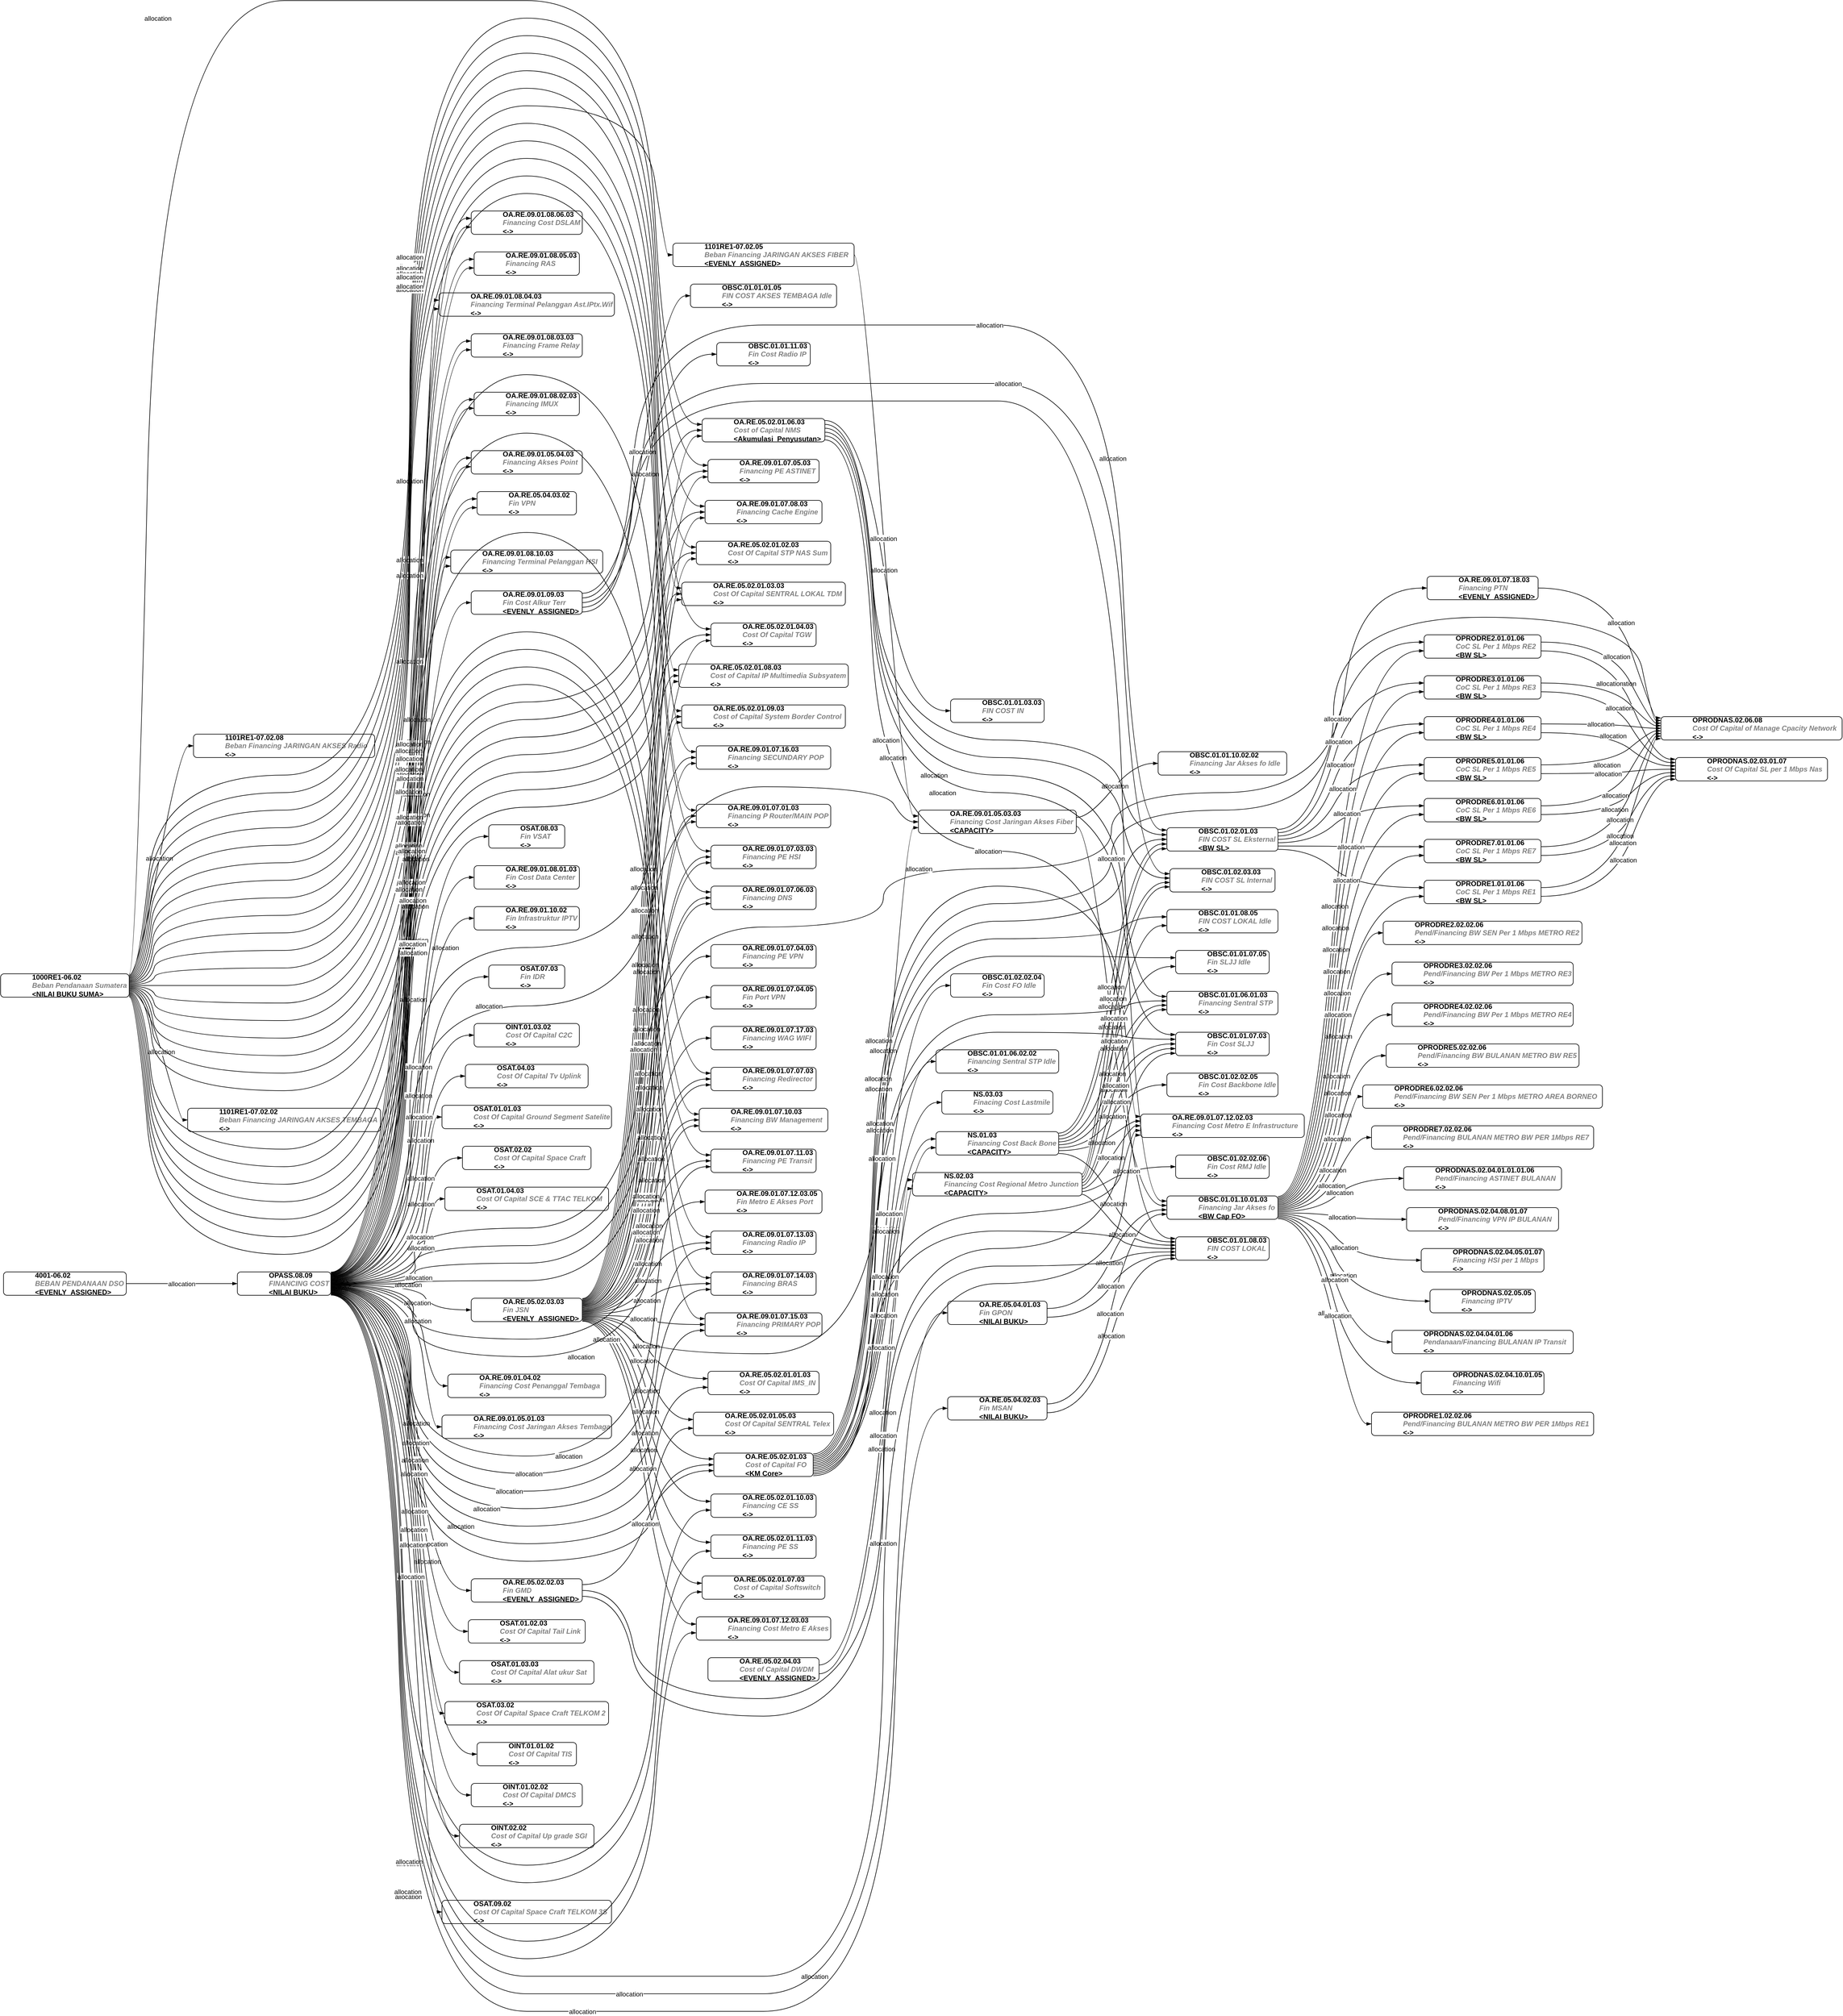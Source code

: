 <mxfile version="12.3.7" type="github" pages="1">
  <diagram id="fgXLbrPsbGuKcn-YeZOQ" name="Page-1">
    <mxGraphModel dx="2620" dy="1400" grid="1" gridSize="10" guides="1" tooltips="1" connect="1" arrows="1" fold="1" page="1" pageScale="1" pageWidth="850" pageHeight="600" math="0" shadow="0">
      <root>
        <mxCell id="0"/>
        <mxCell id="1" parent="0"/>
        <UserObject label="%shortname%&lt;br&gt;&lt;i style=&quot;color: gray&quot;&gt;%name%&lt;/i&gt;&lt;br&gt;&amp;lt;%driver%&amp;gt;" shortname="OSAT.08.03" name="Fin VSAT" driver="-" placeholders="1" id="zm_CAH_QlIw9lvDRXDZG-2021">
          <mxCell style="label;iwhiteSpace=wrap;html=1;rounded=1" vertex="1" parent="1">
            <mxGeometry x="835" y="1410" width="130" height="40" as="geometry"/>
          </mxCell>
        </UserObject>
        <UserObject label="%shortname%&lt;br&gt;&lt;i style=&quot;color: gray&quot;&gt;%name%&lt;/i&gt;&lt;br&gt;&amp;lt;%driver%&amp;gt;" shortname="OA.RE.09.01.07.05.03" name="Financing PE ASTINET" driver="-" placeholders="1" id="zm_CAH_QlIw9lvDRXDZG-2022">
          <mxCell style="label;iwhiteSpace=wrap;html=1;rounded=1" vertex="1" parent="1">
            <mxGeometry x="1210" y="785" width="190" height="40" as="geometry"/>
          </mxCell>
        </UserObject>
        <UserObject label="%shortname%&lt;br&gt;&lt;i style=&quot;color: gray&quot;&gt;%name%&lt;/i&gt;&lt;br&gt;&amp;lt;%driver%&amp;gt;" shortname="OA.RE.09.01.07.08.03" name="Financing Cache Engine" driver="-" placeholders="1" id="zm_CAH_QlIw9lvDRXDZG-2023">
          <mxCell style="label;iwhiteSpace=wrap;html=1;rounded=1" vertex="1" parent="1">
            <mxGeometry x="1205" y="855" width="200" height="40" as="geometry"/>
          </mxCell>
        </UserObject>
        <UserObject label="%shortname%&lt;br&gt;&lt;i style=&quot;color: gray&quot;&gt;%name%&lt;/i&gt;&lt;br&gt;&amp;lt;%driver%&amp;gt;" shortname="OPRODNAS.02.06.08" name="Cost Of Capital of Manage Cpacity Network" driver="-" placeholders="1" id="zm_CAH_QlIw9lvDRXDZG-2024">
          <mxCell style="label;iwhiteSpace=wrap;html=1;rounded=1" vertex="1" parent="1">
            <mxGeometry x="2840" y="1225" width="310" height="40" as="geometry"/>
          </mxCell>
        </UserObject>
        <UserObject label="%shortname%&lt;br&gt;&lt;i style=&quot;color: gray&quot;&gt;%name%&lt;/i&gt;&lt;br&gt;&amp;lt;%driver%&amp;gt;" shortname="OBSC.01.01.10.01.03" name="Financing Jar Akses fo" driver="BW Cap FO" placeholders="1" id="zm_CAH_QlIw9lvDRXDZG-2025">
          <mxCell style="label;iwhiteSpace=wrap;html=1;rounded=1" vertex="1" parent="1">
            <mxGeometry x="1995" y="2045" width="190" height="40" as="geometry"/>
          </mxCell>
        </UserObject>
        <UserObject label="%shortname%&lt;br&gt;&lt;i style=&quot;color: gray&quot;&gt;%name%&lt;/i&gt;&lt;br&gt;&amp;lt;%driver%&amp;gt;" shortname="OA.RE.09.01.07.16.03" name="Financing SECUNDARY POP" driver="-" placeholders="1" id="zm_CAH_QlIw9lvDRXDZG-2026">
          <mxCell style="label;iwhiteSpace=wrap;html=1;rounded=1" vertex="1" parent="1">
            <mxGeometry x="1190" y="1275" width="230" height="40" as="geometry"/>
          </mxCell>
        </UserObject>
        <UserObject label="%shortname%&lt;br&gt;&lt;i style=&quot;color: gray&quot;&gt;%name%&lt;/i&gt;&lt;br&gt;&amp;lt;%driver%&amp;gt;" shortname="OBSC.01.01.03.03" name="FIN COST IN" driver="-" placeholders="1" id="zm_CAH_QlIw9lvDRXDZG-2027">
          <mxCell style="label;iwhiteSpace=wrap;html=1;rounded=1" vertex="1" parent="1">
            <mxGeometry x="1625" y="1195" width="160" height="40" as="geometry"/>
          </mxCell>
        </UserObject>
        <UserObject label="%shortname%&lt;br&gt;&lt;i style=&quot;color: gray&quot;&gt;%name%&lt;/i&gt;&lt;br&gt;&amp;lt;%driver%&amp;gt;" shortname="OA.RE.05.02.01.01.03" name="Cost Of Capital IMS_IN" driver="-" placeholders="1" id="zm_CAH_QlIw9lvDRXDZG-2028">
          <mxCell style="label;iwhiteSpace=wrap;html=1;rounded=1" vertex="1" parent="1">
            <mxGeometry x="1210" y="2345" width="190" height="40" as="geometry"/>
          </mxCell>
        </UserObject>
        <UserObject label="%shortname%&lt;br&gt;&lt;i style=&quot;color: gray&quot;&gt;%name%&lt;/i&gt;&lt;br&gt;&amp;lt;%driver%&amp;gt;" shortname="OA.RE.09.01.08.05.03" name="Financing RAS" driver="-" placeholders="1" id="zm_CAH_QlIw9lvDRXDZG-2029">
          <mxCell style="label;iwhiteSpace=wrap;html=1;rounded=1" vertex="1" parent="1">
            <mxGeometry x="810" y="430" width="180" height="40" as="geometry"/>
          </mxCell>
        </UserObject>
        <UserObject label="%shortname%&lt;br&gt;&lt;i style=&quot;color: gray&quot;&gt;%name%&lt;/i&gt;&lt;br&gt;&amp;lt;%driver%&amp;gt;" shortname="OA.RE.09.01.08.01.03" name="Fin Cost Data Center" driver="-" placeholders="1" id="zm_CAH_QlIw9lvDRXDZG-2030">
          <mxCell style="label;iwhiteSpace=wrap;html=1;rounded=1" vertex="1" parent="1">
            <mxGeometry x="810" y="1480" width="180" height="40" as="geometry"/>
          </mxCell>
        </UserObject>
        <UserObject label="%shortname%&lt;br&gt;&lt;i style=&quot;color: gray&quot;&gt;%name%&lt;/i&gt;&lt;br&gt;&amp;lt;%driver%&amp;gt;" shortname="OPRODRE3.02.02.06" name="Pend/Financing BW Per 1 Mbps METRO RE3" driver="-" placeholders="1" id="zm_CAH_QlIw9lvDRXDZG-2031">
          <mxCell style="label;iwhiteSpace=wrap;html=1;rounded=1" vertex="1" parent="1">
            <mxGeometry x="2380" y="1645" width="310" height="40" as="geometry"/>
          </mxCell>
        </UserObject>
        <UserObject label="%shortname%&lt;br&gt;&lt;i style=&quot;color: gray&quot;&gt;%name%&lt;/i&gt;&lt;br&gt;&amp;lt;%driver%&amp;gt;" shortname="OA.RE.05.02.01.04.03" name="Cost Of Capital TGW" driver="-" placeholders="1" id="zm_CAH_QlIw9lvDRXDZG-2032">
          <mxCell style="label;iwhiteSpace=wrap;html=1;rounded=1" vertex="1" parent="1">
            <mxGeometry x="1215" y="1065" width="180" height="40" as="geometry"/>
          </mxCell>
        </UserObject>
        <UserObject label="%shortname%&lt;br&gt;&lt;i style=&quot;color: gray&quot;&gt;%name%&lt;/i&gt;&lt;br&gt;&amp;lt;%driver%&amp;gt;" shortname="OA.RE.09.01.05.03.03" name="Financing Cost Jaringan Akses Fiber" driver="CAPACITY" placeholders="1" id="zm_CAH_QlIw9lvDRXDZG-2033">
          <mxCell style="label;iwhiteSpace=wrap;html=1;rounded=1" vertex="1" parent="1">
            <mxGeometry x="1570" y="1385" width="270" height="40" as="geometry"/>
          </mxCell>
        </UserObject>
        <UserObject label="%shortname%&lt;br&gt;&lt;i style=&quot;color: gray&quot;&gt;%name%&lt;/i&gt;&lt;br&gt;&amp;lt;%driver%&amp;gt;" shortname="OBSC.01.01.01.05" name="FIN COST AKSES TEMBAGA Idle" driver="-" placeholders="1" id="zm_CAH_QlIw9lvDRXDZG-2034">
          <mxCell style="label;iwhiteSpace=wrap;html=1;rounded=1" vertex="1" parent="1">
            <mxGeometry x="1180" y="485" width="250" height="40" as="geometry"/>
          </mxCell>
        </UserObject>
        <UserObject label="%shortname%&lt;br&gt;&lt;i style=&quot;color: gray&quot;&gt;%name%&lt;/i&gt;&lt;br&gt;&amp;lt;%driver%&amp;gt;" shortname="OA.RE.05.02.01.07.03" name="Cost of Capital Softswitch" driver="-" placeholders="1" id="zm_CAH_QlIw9lvDRXDZG-2035">
          <mxCell style="label;iwhiteSpace=wrap;html=1;rounded=1" vertex="1" parent="1">
            <mxGeometry x="1200" y="2695" width="210" height="40" as="geometry"/>
          </mxCell>
        </UserObject>
        <UserObject label="%shortname%&lt;br&gt;&lt;i style=&quot;color: gray&quot;&gt;%name%&lt;/i&gt;&lt;br&gt;&amp;lt;%driver%&amp;gt;" shortname="OPRODRE2.01.01.06" name="CoC SL Per 1 Mbps RE2" driver="BW SL" placeholders="1" id="zm_CAH_QlIw9lvDRXDZG-2036">
          <mxCell style="label;iwhiteSpace=wrap;html=1;rounded=1" vertex="1" parent="1">
            <mxGeometry x="2435" y="1085" width="200" height="40" as="geometry"/>
          </mxCell>
        </UserObject>
        <UserObject label="%shortname%&lt;br&gt;&lt;i style=&quot;color: gray&quot;&gt;%name%&lt;/i&gt;&lt;br&gt;&amp;lt;%driver%&amp;gt;" shortname="OA.RE.05.02.01.10.03" name="Financing CE SS" driver="-" placeholders="1" id="zm_CAH_QlIw9lvDRXDZG-2037">
          <mxCell style="label;iwhiteSpace=wrap;html=1;rounded=1" vertex="1" parent="1">
            <mxGeometry x="1215" y="2555" width="180" height="40" as="geometry"/>
          </mxCell>
        </UserObject>
        <UserObject label="%shortname%&lt;br&gt;&lt;i style=&quot;color: gray&quot;&gt;%name%&lt;/i&gt;&lt;br&gt;&amp;lt;%driver%&amp;gt;" shortname="OPRODRE6.01.01.06" name="CoC SL Per 1 Mbps RE6" driver="BW SL" placeholders="1" id="zm_CAH_QlIw9lvDRXDZG-2038">
          <mxCell style="label;iwhiteSpace=wrap;html=1;rounded=1" vertex="1" parent="1">
            <mxGeometry x="2435" y="1365" width="200" height="40" as="geometry"/>
          </mxCell>
        </UserObject>
        <UserObject label="%shortname%&lt;br&gt;&lt;i style=&quot;color: gray&quot;&gt;%name%&lt;/i&gt;&lt;br&gt;&amp;lt;%driver%&amp;gt;" shortname="OA.RE.09.01.10.02" name="Fin Infrastruktur IPTV" driver="-" placeholders="1" id="zm_CAH_QlIw9lvDRXDZG-2039">
          <mxCell style="label;iwhiteSpace=wrap;html=1;rounded=1" vertex="1" parent="1">
            <mxGeometry x="810" y="1550" width="180" height="40" as="geometry"/>
          </mxCell>
        </UserObject>
        <UserObject label="%shortname%&lt;br&gt;&lt;i style=&quot;color: gray&quot;&gt;%name%&lt;/i&gt;&lt;br&gt;&amp;lt;%driver%&amp;gt;" shortname="OA.RE.05.02.01.08.03" name="Cost of Capital IP Multimedia Subsyatem" driver="-" placeholders="1" id="zm_CAH_QlIw9lvDRXDZG-2040">
          <mxCell style="label;iwhiteSpace=wrap;html=1;rounded=1" vertex="1" parent="1">
            <mxGeometry x="1160" y="1135" width="290" height="40" as="geometry"/>
          </mxCell>
        </UserObject>
        <UserObject label="%shortname%&lt;br&gt;&lt;i style=&quot;color: gray&quot;&gt;%name%&lt;/i&gt;&lt;br&gt;&amp;lt;%driver%&amp;gt;" shortname="OA.RE.09.01.08.04.03" name="Financing Terminal Pelanggan Ast.IPtx.Wif" driver="-" placeholders="1" id="zm_CAH_QlIw9lvDRXDZG-2041">
          <mxCell style="label;iwhiteSpace=wrap;html=1;rounded=1" vertex="1" parent="1">
            <mxGeometry x="750" y="500" width="300" height="40" as="geometry"/>
          </mxCell>
        </UserObject>
        <UserObject label="%shortname%&lt;br&gt;&lt;i style=&quot;color: gray&quot;&gt;%name%&lt;/i&gt;&lt;br&gt;&amp;lt;%driver%&amp;gt;" shortname="OA.RE.09.01.09.03" name="Fin Cost Alkur Terr" driver="EVENLY_ASSIGNED" placeholders="1" id="zm_CAH_QlIw9lvDRXDZG-2042">
          <mxCell style="label;iwhiteSpace=wrap;html=1;rounded=1" vertex="1" parent="1">
            <mxGeometry x="805" y="1010" width="190" height="40" as="geometry"/>
          </mxCell>
        </UserObject>
        <UserObject label="%shortname%&lt;br&gt;&lt;i style=&quot;color: gray&quot;&gt;%name%&lt;/i&gt;&lt;br&gt;&amp;lt;%driver%&amp;gt;" shortname="OSAT.07.03" name="Fin IDR" driver="-" placeholders="1" id="zm_CAH_QlIw9lvDRXDZG-2043">
          <mxCell style="label;iwhiteSpace=wrap;html=1;rounded=1" vertex="1" parent="1">
            <mxGeometry x="835" y="1650" width="130" height="40" as="geometry"/>
          </mxCell>
        </UserObject>
        <UserObject label="%shortname%&lt;br&gt;&lt;i style=&quot;color: gray&quot;&gt;%name%&lt;/i&gt;&lt;br&gt;&amp;lt;%driver%&amp;gt;" shortname="OBSC.01.02.02.06" name="Fin Cost RMJ Idle" driver="-" placeholders="1" id="zm_CAH_QlIw9lvDRXDZG-2044">
          <mxCell style="label;iwhiteSpace=wrap;html=1;rounded=1" vertex="1" parent="1">
            <mxGeometry x="2010" y="1975" width="160" height="40" as="geometry"/>
          </mxCell>
        </UserObject>
        <UserObject label="%shortname%&lt;br&gt;&lt;i style=&quot;color: gray&quot;&gt;%name%&lt;/i&gt;&lt;br&gt;&amp;lt;%driver%&amp;gt;" shortname="OBSC.01.01.07.03" name="Fin Cost SLJJ" driver="-" placeholders="1" id="zm_CAH_QlIw9lvDRXDZG-2045">
          <mxCell style="label;iwhiteSpace=wrap;html=1;rounded=1" vertex="1" parent="1">
            <mxGeometry x="2010" y="1765" width="160" height="40" as="geometry"/>
          </mxCell>
        </UserObject>
        <UserObject label="%shortname%&lt;br&gt;&lt;i style=&quot;color: gray&quot;&gt;%name%&lt;/i&gt;&lt;br&gt;&amp;lt;%driver%&amp;gt;" shortname="OA.RE.05.02.03.03" name="Fin JSN" driver="EVENLY_ASSIGNED" placeholders="1" id="zm_CAH_QlIw9lvDRXDZG-2046">
          <mxCell style="label;iwhiteSpace=wrap;html=1;rounded=1" vertex="1" parent="1">
            <mxGeometry x="805" y="2220" width="190" height="40" as="geometry"/>
          </mxCell>
        </UserObject>
        <UserObject label="%shortname%&lt;br&gt;&lt;i style=&quot;color: gray&quot;&gt;%name%&lt;/i&gt;&lt;br&gt;&amp;lt;%driver%&amp;gt;" shortname="OPRODNAS.02.04.10.01.05" name="Financing Wifi" driver="-" placeholders="1" id="zm_CAH_QlIw9lvDRXDZG-2047">
          <mxCell style="label;iwhiteSpace=wrap;html=1;rounded=1" vertex="1" parent="1">
            <mxGeometry x="2430" y="2345" width="210" height="40" as="geometry"/>
          </mxCell>
        </UserObject>
        <UserObject label="%shortname%&lt;br&gt;&lt;i style=&quot;color: gray&quot;&gt;%name%&lt;/i&gt;&lt;br&gt;&amp;lt;%driver%&amp;gt;" shortname="OA.RE.05.02.01.09.03" name="Cost of Capital System Border Control" driver="-" placeholders="1" id="zm_CAH_QlIw9lvDRXDZG-2048">
          <mxCell style="label;iwhiteSpace=wrap;html=1;rounded=1" vertex="1" parent="1">
            <mxGeometry x="1165" y="1205" width="280" height="40" as="geometry"/>
          </mxCell>
        </UserObject>
        <UserObject label="%shortname%&lt;br&gt;&lt;i style=&quot;color: gray&quot;&gt;%name%&lt;/i&gt;&lt;br&gt;&amp;lt;%driver%&amp;gt;" shortname="OINT.01.03.02" name="Cost Of Capital C2C" driver="-" placeholders="1" id="zm_CAH_QlIw9lvDRXDZG-2049">
          <mxCell style="label;iwhiteSpace=wrap;html=1;rounded=1" vertex="1" parent="1">
            <mxGeometry x="810" y="1750" width="180" height="40" as="geometry"/>
          </mxCell>
        </UserObject>
        <UserObject label="%shortname%&lt;br&gt;&lt;i style=&quot;color: gray&quot;&gt;%name%&lt;/i&gt;&lt;br&gt;&amp;lt;%driver%&amp;gt;" shortname="OA.RE.09.01.08.10.03" name="Financing Terminal Pelanggan HSI" driver="-" placeholders="1" id="zm_CAH_QlIw9lvDRXDZG-2050">
          <mxCell style="label;iwhiteSpace=wrap;html=1;rounded=1" vertex="1" parent="1">
            <mxGeometry x="770" y="940" width="260" height="40" as="geometry"/>
          </mxCell>
        </UserObject>
        <UserObject label="%shortname%&lt;br&gt;&lt;i style=&quot;color: gray&quot;&gt;%name%&lt;/i&gt;&lt;br&gt;&amp;lt;%driver%&amp;gt;" shortname="OA.RE.09.01.07.03.03" name="Financing PE HSI" driver="-" placeholders="1" id="zm_CAH_QlIw9lvDRXDZG-2051">
          <mxCell style="label;iwhiteSpace=wrap;html=1;rounded=1" vertex="1" parent="1">
            <mxGeometry x="1215" y="1445" width="180" height="40" as="geometry"/>
          </mxCell>
        </UserObject>
        <UserObject label="%shortname%&lt;br&gt;&lt;i style=&quot;color: gray&quot;&gt;%name%&lt;/i&gt;&lt;br&gt;&amp;lt;%driver%&amp;gt;" shortname="OA.RE.09.01.07.04.03" name="Financing PE VPN" driver="-" placeholders="1" id="zm_CAH_QlIw9lvDRXDZG-2052">
          <mxCell style="label;iwhiteSpace=wrap;html=1;rounded=1" vertex="1" parent="1">
            <mxGeometry x="1215" y="1615" width="180" height="40" as="geometry"/>
          </mxCell>
        </UserObject>
        <UserObject label="%shortname%&lt;br&gt;&lt;i style=&quot;color: gray&quot;&gt;%name%&lt;/i&gt;&lt;br&gt;&amp;lt;%driver%&amp;gt;" shortname="OSAT.04.03" name="Cost Of Capital Tv Uplink" driver="-" placeholders="1" id="zm_CAH_QlIw9lvDRXDZG-2053">
          <mxCell style="label;iwhiteSpace=wrap;html=1;rounded=1" vertex="1" parent="1">
            <mxGeometry x="795" y="1820" width="210" height="40" as="geometry"/>
          </mxCell>
        </UserObject>
        <UserObject label="%shortname%&lt;br&gt;&lt;i style=&quot;color: gray&quot;&gt;%name%&lt;/i&gt;&lt;br&gt;&amp;lt;%driver%&amp;gt;" shortname="OPRODNAS.02.04.08.01.07" name="Pend/Financing VPN IP BULANAN" driver="-" placeholders="1" id="zm_CAH_QlIw9lvDRXDZG-2054">
          <mxCell style="label;iwhiteSpace=wrap;html=1;rounded=1" vertex="1" parent="1">
            <mxGeometry x="2405" y="2065" width="260" height="40" as="geometry"/>
          </mxCell>
        </UserObject>
        <UserObject label="%shortname%&lt;br&gt;&lt;i style=&quot;color: gray&quot;&gt;%name%&lt;/i&gt;&lt;br&gt;&amp;lt;%driver%&amp;gt;" shortname="OA.RE.09.01.07.12.02.03" name="Financing Cost Metro E Infrastructure" driver="-" placeholders="1" id="zm_CAH_QlIw9lvDRXDZG-2055">
          <mxCell style="label;iwhiteSpace=wrap;html=1;rounded=1" vertex="1" parent="1">
            <mxGeometry x="1950" y="1905" width="280" height="40" as="geometry"/>
          </mxCell>
        </UserObject>
        <UserObject label="%shortname%&lt;br&gt;&lt;i style=&quot;color: gray&quot;&gt;%name%&lt;/i&gt;&lt;br&gt;&amp;lt;%driver%&amp;gt;" shortname="NS.01.03" name="Financing Cost Back Bone" driver="CAPACITY" placeholders="1" id="zm_CAH_QlIw9lvDRXDZG-2056">
          <mxCell style="label;iwhiteSpace=wrap;html=1;rounded=1" vertex="1" parent="1">
            <mxGeometry x="1600" y="1935" width="210" height="40" as="geometry"/>
          </mxCell>
        </UserObject>
        <UserObject label="%shortname%&lt;br&gt;&lt;i style=&quot;color: gray&quot;&gt;%name%&lt;/i&gt;&lt;br&gt;&amp;lt;%driver%&amp;gt;" shortname="OA.RE.09.01.07.12.03.03" name="Financing Cost Metro E Akses" driver="-" placeholders="1" id="zm_CAH_QlIw9lvDRXDZG-2057">
          <mxCell style="label;iwhiteSpace=wrap;html=1;rounded=1" vertex="1" parent="1">
            <mxGeometry x="1190" y="2765" width="230" height="40" as="geometry"/>
          </mxCell>
        </UserObject>
        <UserObject label="%shortname%&lt;br&gt;&lt;i style=&quot;color: gray&quot;&gt;%name%&lt;/i&gt;&lt;br&gt;&amp;lt;%driver%&amp;gt;" shortname="OSAT.01.01.03" name="Cost Of Capital Ground Segment Satelite" driver="-" placeholders="1" id="zm_CAH_QlIw9lvDRXDZG-2058">
          <mxCell style="label;iwhiteSpace=wrap;html=1;rounded=1" vertex="1" parent="1">
            <mxGeometry x="755" y="1890" width="290" height="40" as="geometry"/>
          </mxCell>
        </UserObject>
        <UserObject label="%shortname%&lt;br&gt;&lt;i style=&quot;color: gray&quot;&gt;%name%&lt;/i&gt;&lt;br&gt;&amp;lt;%driver%&amp;gt;" shortname="OA.RE.09.01.08.03.03" name="Financing Frame Relay" driver="-" placeholders="1" id="zm_CAH_QlIw9lvDRXDZG-2059">
          <mxCell style="label;iwhiteSpace=wrap;html=1;rounded=1" vertex="1" parent="1">
            <mxGeometry x="805" y="570" width="190" height="40" as="geometry"/>
          </mxCell>
        </UserObject>
        <UserObject label="%shortname%&lt;br&gt;&lt;i style=&quot;color: gray&quot;&gt;%name%&lt;/i&gt;&lt;br&gt;&amp;lt;%driver%&amp;gt;" shortname="OSAT.02.02" name="Cost Of Capital Space Craft" driver="-" placeholders="1" id="zm_CAH_QlIw9lvDRXDZG-2060">
          <mxCell style="label;iwhiteSpace=wrap;html=1;rounded=1" vertex="1" parent="1">
            <mxGeometry x="790" y="1960" width="220" height="40" as="geometry"/>
          </mxCell>
        </UserObject>
        <UserObject label="%shortname%&lt;br&gt;&lt;i style=&quot;color: gray&quot;&gt;%name%&lt;/i&gt;&lt;br&gt;&amp;lt;%driver%&amp;gt;" shortname="OA.RE.09.01.07.12.03.05" name="Fin Metro E Akses Port" driver="-" placeholders="1" id="zm_CAH_QlIw9lvDRXDZG-2061">
          <mxCell style="label;iwhiteSpace=wrap;html=1;rounded=1" vertex="1" parent="1">
            <mxGeometry x="1205" y="2035" width="200" height="40" as="geometry"/>
          </mxCell>
        </UserObject>
        <UserObject label="%shortname%&lt;br&gt;&lt;i style=&quot;color: gray&quot;&gt;%name%&lt;/i&gt;&lt;br&gt;&amp;lt;%driver%&amp;gt;" shortname="OA.RE.09.01.07.06.03" name="Financing DNS" driver="-" placeholders="1" id="zm_CAH_QlIw9lvDRXDZG-2062">
          <mxCell style="label;iwhiteSpace=wrap;html=1;rounded=1" vertex="1" parent="1">
            <mxGeometry x="1215" y="1515" width="180" height="40" as="geometry"/>
          </mxCell>
        </UserObject>
        <UserObject label="%shortname%&lt;br&gt;&lt;i style=&quot;color: gray&quot;&gt;%name%&lt;/i&gt;&lt;br&gt;&amp;lt;%driver%&amp;gt;" shortname="OA.RE.05.02.01.03.03" name="Cost Of Capital SENTRAL LOKAL TDM" driver="-" placeholders="1" id="zm_CAH_QlIw9lvDRXDZG-2063">
          <mxCell style="label;iwhiteSpace=wrap;html=1;rounded=1" vertex="1" parent="1">
            <mxGeometry x="1165" y="995" width="280" height="40" as="geometry"/>
          </mxCell>
        </UserObject>
        <UserObject label="%shortname%&lt;br&gt;&lt;i style=&quot;color: gray&quot;&gt;%name%&lt;/i&gt;&lt;br&gt;&amp;lt;%driver%&amp;gt;" shortname="OBSC.01.02.03.03" name="FIN COST SL Internal" driver="-" placeholders="1" id="zm_CAH_QlIw9lvDRXDZG-2064">
          <mxCell style="label;iwhiteSpace=wrap;html=1;rounded=1" vertex="1" parent="1">
            <mxGeometry x="2000" y="1485" width="180" height="40" as="geometry"/>
          </mxCell>
        </UserObject>
        <UserObject label="%shortname%&lt;br&gt;&lt;i style=&quot;color: gray&quot;&gt;%name%&lt;/i&gt;&lt;br&gt;&amp;lt;%driver%&amp;gt;" shortname="OA.RE.09.01.07.07.03" name="Financing Redirector" driver="-" placeholders="1" id="zm_CAH_QlIw9lvDRXDZG-2065">
          <mxCell style="label;iwhiteSpace=wrap;html=1;rounded=1" vertex="1" parent="1">
            <mxGeometry x="1215" y="1825" width="180" height="40" as="geometry"/>
          </mxCell>
        </UserObject>
        <UserObject label="%shortname%&lt;br&gt;&lt;i style=&quot;color: gray&quot;&gt;%name%&lt;/i&gt;&lt;br&gt;&amp;lt;%driver%&amp;gt;" shortname="OA.RE.05.02.01.06.03" name="Cost of Capital NMS" driver="Akumulasi_Penyusutan" placeholders="1" id="zm_CAH_QlIw9lvDRXDZG-2066">
          <mxCell style="label;iwhiteSpace=wrap;html=1;rounded=1" vertex="1" parent="1">
            <mxGeometry x="1200" y="715" width="210" height="40" as="geometry"/>
          </mxCell>
        </UserObject>
        <UserObject label="%shortname%&lt;br&gt;&lt;i style=&quot;color: gray&quot;&gt;%name%&lt;/i&gt;&lt;br&gt;&amp;lt;%driver%&amp;gt;" shortname="OPRODRE7.01.01.06" name="CoC SL Per 1 Mbps RE7" driver="BW SL" placeholders="1" id="zm_CAH_QlIw9lvDRXDZG-2067">
          <mxCell style="label;iwhiteSpace=wrap;html=1;rounded=1" vertex="1" parent="1">
            <mxGeometry x="2435" y="1435" width="200" height="40" as="geometry"/>
          </mxCell>
        </UserObject>
        <UserObject label="%shortname%&lt;br&gt;&lt;i style=&quot;color: gray&quot;&gt;%name%&lt;/i&gt;&lt;br&gt;&amp;lt;%driver%&amp;gt;" shortname="OSAT.01.04.03" name="Cost Of Capital SCE &amp; TTAC TELKOM" driver="-" placeholders="1" id="zm_CAH_QlIw9lvDRXDZG-2068">
          <mxCell style="label;iwhiteSpace=wrap;html=1;rounded=1" vertex="1" parent="1">
            <mxGeometry x="760" y="2030" width="280" height="40" as="geometry"/>
          </mxCell>
        </UserObject>
        <UserObject label="%shortname%&lt;br&gt;&lt;i style=&quot;color: gray&quot;&gt;%name%&lt;/i&gt;&lt;br&gt;&amp;lt;%driver%&amp;gt;" shortname="OA.RE.09.01.07.17.03" name="Financing WAG WIFI" driver="-" placeholders="1" id="zm_CAH_QlIw9lvDRXDZG-2069">
          <mxCell style="label;iwhiteSpace=wrap;html=1;rounded=1" vertex="1" parent="1">
            <mxGeometry x="1215" y="1755" width="180" height="40" as="geometry"/>
          </mxCell>
        </UserObject>
        <UserObject label="%shortname%&lt;br&gt;&lt;i style=&quot;color: gray&quot;&gt;%name%&lt;/i&gt;&lt;br&gt;&amp;lt;%driver%&amp;gt;" shortname="OPRODRE1.01.01.06" name="CoC SL Per 1 Mbps RE1" driver="BW SL" placeholders="1" id="zm_CAH_QlIw9lvDRXDZG-2070">
          <mxCell style="label;iwhiteSpace=wrap;html=1;rounded=1" vertex="1" parent="1">
            <mxGeometry x="2435" y="1505" width="200" height="40" as="geometry"/>
          </mxCell>
        </UserObject>
        <UserObject label="%shortname%&lt;br&gt;&lt;i style=&quot;color: gray&quot;&gt;%name%&lt;/i&gt;&lt;br&gt;&amp;lt;%driver%&amp;gt;" shortname="1000RE1-06.02" name="Beban Pendanaan Sumatera" driver="NILAI BUKU SUMA" placeholders="1" id="zm_CAH_QlIw9lvDRXDZG-2071">
          <mxCell style="label;iwhiteSpace=wrap;html=1;rounded=1" vertex="1" parent="1">
            <mxGeometry y="1665" width="220" height="40" as="geometry"/>
          </mxCell>
        </UserObject>
        <UserObject label="%shortname%&lt;br&gt;&lt;i style=&quot;color: gray&quot;&gt;%name%&lt;/i&gt;&lt;br&gt;&amp;lt;%driver%&amp;gt;" shortname="OBSC.01.01.08.05" name="FIN COST LOKAL Idle" driver="-" placeholders="1" id="zm_CAH_QlIw9lvDRXDZG-2072">
          <mxCell style="label;iwhiteSpace=wrap;html=1;rounded=1" vertex="1" parent="1">
            <mxGeometry x="1995" y="1555" width="190" height="40" as="geometry"/>
          </mxCell>
        </UserObject>
        <UserObject label="%shortname%&lt;br&gt;&lt;i style=&quot;color: gray&quot;&gt;%name%&lt;/i&gt;&lt;br&gt;&amp;lt;%driver%&amp;gt;" shortname="OA.RE.09.01.07.04.05" name="Fin Port VPN" driver="-" placeholders="1" id="zm_CAH_QlIw9lvDRXDZG-2073">
          <mxCell style="label;iwhiteSpace=wrap;html=1;rounded=1" vertex="1" parent="1">
            <mxGeometry x="1215" y="1685" width="180" height="40" as="geometry"/>
          </mxCell>
        </UserObject>
        <UserObject label="%shortname%&lt;br&gt;&lt;i style=&quot;color: gray&quot;&gt;%name%&lt;/i&gt;&lt;br&gt;&amp;lt;%driver%&amp;gt;" shortname="OPRODNAS.02.04.05.01.07" name="Financing HSI per 1 Mbps" driver="-" placeholders="1" id="zm_CAH_QlIw9lvDRXDZG-2074">
          <mxCell style="label;iwhiteSpace=wrap;html=1;rounded=1" vertex="1" parent="1">
            <mxGeometry x="2430" y="2135" width="210" height="40" as="geometry"/>
          </mxCell>
        </UserObject>
        <UserObject label="%shortname%&lt;br&gt;&lt;i style=&quot;color: gray&quot;&gt;%name%&lt;/i&gt;&lt;br&gt;&amp;lt;%driver%&amp;gt;" shortname="4001-06.02" name="BEBAN PENDANAAN DSO" driver="EVENLY_ASSIGNED" placeholders="1" id="zm_CAH_QlIw9lvDRXDZG-2075">
          <mxCell style="label;iwhiteSpace=wrap;html=1;rounded=1" vertex="1" parent="1">
            <mxGeometry x="5" y="2175" width="210" height="40" as="geometry"/>
          </mxCell>
        </UserObject>
        <UserObject label="%shortname%&lt;br&gt;&lt;i style=&quot;color: gray&quot;&gt;%name%&lt;/i&gt;&lt;br&gt;&amp;lt;%driver%&amp;gt;" shortname="OA.RE.05.04.02.03" name="Fin MSAN" driver="NILAI BUKU" placeholders="1" id="zm_CAH_QlIw9lvDRXDZG-2076">
          <mxCell style="label;iwhiteSpace=wrap;html=1;rounded=1" vertex="1" parent="1">
            <mxGeometry x="1620" y="2388.333" width="170" height="40" as="geometry"/>
          </mxCell>
        </UserObject>
        <UserObject label="%shortname%&lt;br&gt;&lt;i style=&quot;color: gray&quot;&gt;%name%&lt;/i&gt;&lt;br&gt;&amp;lt;%driver%&amp;gt;" shortname="NS.02.03" name="Financing Cost Regional Metro Junction" driver="CAPACITY" placeholders="1" id="zm_CAH_QlIw9lvDRXDZG-2077">
          <mxCell style="label;iwhiteSpace=wrap;html=1;rounded=1" vertex="1" parent="1">
            <mxGeometry x="1560" y="2005" width="290" height="40" as="geometry"/>
          </mxCell>
        </UserObject>
        <UserObject label="%shortname%&lt;br&gt;&lt;i style=&quot;color: gray&quot;&gt;%name%&lt;/i&gt;&lt;br&gt;&amp;lt;%driver%&amp;gt;" shortname="NS.03.03" name="Finacing Cost Lastmile" driver="-" placeholders="1" id="zm_CAH_QlIw9lvDRXDZG-2078">
          <mxCell style="label;iwhiteSpace=wrap;html=1;rounded=1" vertex="1" parent="1">
            <mxGeometry x="1610" y="1865" width="190" height="40" as="geometry"/>
          </mxCell>
        </UserObject>
        <UserObject label="%shortname%&lt;br&gt;&lt;i style=&quot;color: gray&quot;&gt;%name%&lt;/i&gt;&lt;br&gt;&amp;lt;%driver%&amp;gt;" shortname="OSAT.01.02.03" name="Cost Of Capital Tail Link" driver="-" placeholders="1" id="zm_CAH_QlIw9lvDRXDZG-2079">
          <mxCell style="label;iwhiteSpace=wrap;html=1;rounded=1" vertex="1" parent="1">
            <mxGeometry x="800" y="2770" width="200" height="40" as="geometry"/>
          </mxCell>
        </UserObject>
        <UserObject label="%shortname%&lt;br&gt;&lt;i style=&quot;color: gray&quot;&gt;%name%&lt;/i&gt;&lt;br&gt;&amp;lt;%driver%&amp;gt;" shortname="OA.RE.09.01.07.15.03" name="Financing PRIMARY POP" driver="-" placeholders="1" id="zm_CAH_QlIw9lvDRXDZG-2080">
          <mxCell style="label;iwhiteSpace=wrap;html=1;rounded=1" vertex="1" parent="1">
            <mxGeometry x="1205" y="2245" width="200" height="40" as="geometry"/>
          </mxCell>
        </UserObject>
        <UserObject label="%shortname%&lt;br&gt;&lt;i style=&quot;color: gray&quot;&gt;%name%&lt;/i&gt;&lt;br&gt;&amp;lt;%driver%&amp;gt;" shortname="OBSC.01.01.06.01.03" name="Financing Sentral STP" driver="-" placeholders="1" id="zm_CAH_QlIw9lvDRXDZG-2081">
          <mxCell style="label;iwhiteSpace=wrap;html=1;rounded=1" vertex="1" parent="1">
            <mxGeometry x="1995" y="1695" width="190" height="40" as="geometry"/>
          </mxCell>
        </UserObject>
        <UserObject label="%shortname%&lt;br&gt;&lt;i style=&quot;color: gray&quot;&gt;%name%&lt;/i&gt;&lt;br&gt;&amp;lt;%driver%&amp;gt;" shortname="OA.RE.09.01.08.02.03" name="Financing IMUX" driver="-" placeholders="1" id="zm_CAH_QlIw9lvDRXDZG-2082">
          <mxCell style="label;iwhiteSpace=wrap;html=1;rounded=1" vertex="1" parent="1">
            <mxGeometry x="810" y="670" width="180" height="40" as="geometry"/>
          </mxCell>
        </UserObject>
        <UserObject label="%shortname%&lt;br&gt;&lt;i style=&quot;color: gray&quot;&gt;%name%&lt;/i&gt;&lt;br&gt;&amp;lt;%driver%&amp;gt;" shortname="OA.RE.05.04.03.02" name="Fin VPN" driver="-" placeholders="1" id="zm_CAH_QlIw9lvDRXDZG-2083">
          <mxCell style="label;iwhiteSpace=wrap;html=1;rounded=1" vertex="1" parent="1">
            <mxGeometry x="815" y="840" width="170" height="40" as="geometry"/>
          </mxCell>
        </UserObject>
        <UserObject label="%shortname%&lt;br&gt;&lt;i style=&quot;color: gray&quot;&gt;%name%&lt;/i&gt;&lt;br&gt;&amp;lt;%driver%&amp;gt;" shortname="OPRODNAS.02.03.01.07" name="Cost Of Capital SL per 1 Mbps Nas" driver="-" placeholders="1" id="zm_CAH_QlIw9lvDRXDZG-2084">
          <mxCell style="label;iwhiteSpace=wrap;html=1;rounded=1" vertex="1" parent="1">
            <mxGeometry x="2865" y="1295" width="260" height="40" as="geometry"/>
          </mxCell>
        </UserObject>
        <UserObject label="%shortname%&lt;br&gt;&lt;i style=&quot;color: gray&quot;&gt;%name%&lt;/i&gt;&lt;br&gt;&amp;lt;%driver%&amp;gt;" shortname="OA.RE.09.01.07.13.03" name="Financing Radio IP" driver="-" placeholders="1" id="zm_CAH_QlIw9lvDRXDZG-2085">
          <mxCell style="label;iwhiteSpace=wrap;html=1;rounded=1" vertex="1" parent="1">
            <mxGeometry x="1215" y="2105" width="180" height="40" as="geometry"/>
          </mxCell>
        </UserObject>
        <UserObject label="%shortname%&lt;br&gt;&lt;i style=&quot;color: gray&quot;&gt;%name%&lt;/i&gt;&lt;br&gt;&amp;lt;%driver%&amp;gt;" shortname="OA.RE.05.04.01.03" name="Fin GPON" driver="NILAI BUKU" placeholders="1" id="zm_CAH_QlIw9lvDRXDZG-2086">
          <mxCell style="label;iwhiteSpace=wrap;html=1;rounded=1" vertex="1" parent="1">
            <mxGeometry x="1620" y="2225" width="170" height="40" as="geometry"/>
          </mxCell>
        </UserObject>
        <UserObject label="%shortname%&lt;br&gt;&lt;i style=&quot;color: gray&quot;&gt;%name%&lt;/i&gt;&lt;br&gt;&amp;lt;%driver%&amp;gt;" shortname="OPRODNAS.02.05.05" name="Financing IPTV" driver="-" placeholders="1" id="zm_CAH_QlIw9lvDRXDZG-2087">
          <mxCell style="label;iwhiteSpace=wrap;html=1;rounded=1" vertex="1" parent="1">
            <mxGeometry x="2445" y="2205" width="180" height="40" as="geometry"/>
          </mxCell>
        </UserObject>
        <UserObject label="%shortname%&lt;br&gt;&lt;i style=&quot;color: gray&quot;&gt;%name%&lt;/i&gt;&lt;br&gt;&amp;lt;%driver%&amp;gt;" shortname="OA.RE.05.02.04.03" name="Cost of Capital DWDM" driver="EVENLY_ASSIGNED" placeholders="1" id="zm_CAH_QlIw9lvDRXDZG-2088">
          <mxCell style="label;iwhiteSpace=wrap;html=1;rounded=1" vertex="1" parent="1">
            <mxGeometry x="1210" y="2835" width="190" height="40" as="geometry"/>
          </mxCell>
        </UserObject>
        <UserObject label="%shortname%&lt;br&gt;&lt;i style=&quot;color: gray&quot;&gt;%name%&lt;/i&gt;&lt;br&gt;&amp;lt;%driver%&amp;gt;" shortname="OSAT.01.03.03" name="Cost Of Capital Alat ukur Sat" driver="-" placeholders="1" id="zm_CAH_QlIw9lvDRXDZG-2089">
          <mxCell style="label;iwhiteSpace=wrap;html=1;rounded=1" vertex="1" parent="1">
            <mxGeometry x="785" y="2840" width="230" height="40" as="geometry"/>
          </mxCell>
        </UserObject>
        <UserObject label="%shortname%&lt;br&gt;&lt;i style=&quot;color: gray&quot;&gt;%name%&lt;/i&gt;&lt;br&gt;&amp;lt;%driver%&amp;gt;" shortname="OA.RE.05.02.01.03" name="Cost of Capital FO" driver="KM Core" placeholders="1" id="zm_CAH_QlIw9lvDRXDZG-2090">
          <mxCell style="label;iwhiteSpace=wrap;html=1;rounded=1" vertex="1" parent="1">
            <mxGeometry x="1220" y="2485" width="170" height="40" as="geometry"/>
          </mxCell>
        </UserObject>
        <UserObject label="%shortname%&lt;br&gt;&lt;i style=&quot;color: gray&quot;&gt;%name%&lt;/i&gt;&lt;br&gt;&amp;lt;%driver%&amp;gt;" shortname="OA.RE.09.01.05.04.03" name="Financing Akses Point" driver="-" placeholders="1" id="zm_CAH_QlIw9lvDRXDZG-2091">
          <mxCell style="label;iwhiteSpace=wrap;html=1;rounded=1" vertex="1" parent="1">
            <mxGeometry x="805" y="770" width="190" height="40" as="geometry"/>
          </mxCell>
        </UserObject>
        <UserObject label="%shortname%&lt;br&gt;&lt;i style=&quot;color: gray&quot;&gt;%name%&lt;/i&gt;&lt;br&gt;&amp;lt;%driver%&amp;gt;" shortname="OINT.01.02.02" name="Cost Of Capital DMCS" driver="-" placeholders="1" id="zm_CAH_QlIw9lvDRXDZG-2092">
          <mxCell style="label;iwhiteSpace=wrap;html=1;rounded=1" vertex="1" parent="1">
            <mxGeometry x="805" y="3050" width="190" height="40" as="geometry"/>
          </mxCell>
        </UserObject>
        <UserObject label="%shortname%&lt;br&gt;&lt;i style=&quot;color: gray&quot;&gt;%name%&lt;/i&gt;&lt;br&gt;&amp;lt;%driver%&amp;gt;" shortname="1101RE1-07.02.05" name="Beban Financing JARINGAN AKSES FIBER" driver="EVENLY_ASSIGNED" placeholders="1" id="zm_CAH_QlIw9lvDRXDZG-2093">
          <mxCell style="label;iwhiteSpace=wrap;html=1;rounded=1" vertex="1" parent="1">
            <mxGeometry x="1150" y="415" width="310" height="40" as="geometry"/>
          </mxCell>
        </UserObject>
        <UserObject label="%shortname%&lt;br&gt;&lt;i style=&quot;color: gray&quot;&gt;%name%&lt;/i&gt;&lt;br&gt;&amp;lt;%driver%&amp;gt;" shortname="1101RE1-07.02.08" name="Beban Financing JARINGAN AKSES Radio" driver="-" placeholders="1" id="zm_CAH_QlIw9lvDRXDZG-2094">
          <mxCell style="label;iwhiteSpace=wrap;html=1;rounded=1" vertex="1" parent="1">
            <mxGeometry x="330" y="1255" width="310" height="40" as="geometry"/>
          </mxCell>
        </UserObject>
        <UserObject label="%shortname%&lt;br&gt;&lt;i style=&quot;color: gray&quot;&gt;%name%&lt;/i&gt;&lt;br&gt;&amp;lt;%driver%&amp;gt;" shortname="OBSC.01.02.02.04" name="Fin Cost FO Idle" driver="-" placeholders="1" id="zm_CAH_QlIw9lvDRXDZG-2095">
          <mxCell style="label;iwhiteSpace=wrap;html=1;rounded=1" vertex="1" parent="1">
            <mxGeometry x="1625" y="1665" width="160" height="40" as="geometry"/>
          </mxCell>
        </UserObject>
        <UserObject label="%shortname%&lt;br&gt;&lt;i style=&quot;color: gray&quot;&gt;%name%&lt;/i&gt;&lt;br&gt;&amp;lt;%driver%&amp;gt;" shortname="OPRODNAS.02.04.01.01.01.06" name="Pend/Financing ASTINET BULANAN" driver="-" placeholders="1" id="zm_CAH_QlIw9lvDRXDZG-2096">
          <mxCell style="label;iwhiteSpace=wrap;html=1;rounded=1" vertex="1" parent="1">
            <mxGeometry x="2400" y="1995" width="270" height="40" as="geometry"/>
          </mxCell>
        </UserObject>
        <UserObject label="%shortname%&lt;br&gt;&lt;i style=&quot;color: gray&quot;&gt;%name%&lt;/i&gt;&lt;br&gt;&amp;lt;%driver%&amp;gt;" shortname="OA.RE.09.01.07.10.03" name="Financing BW Management" driver="-" placeholders="1" id="zm_CAH_QlIw9lvDRXDZG-2097">
          <mxCell style="label;iwhiteSpace=wrap;html=1;rounded=1" vertex="1" parent="1">
            <mxGeometry x="1195" y="1895" width="220" height="40" as="geometry"/>
          </mxCell>
        </UserObject>
        <UserObject label="%shortname%&lt;br&gt;&lt;i style=&quot;color: gray&quot;&gt;%name%&lt;/i&gt;&lt;br&gt;&amp;lt;%driver%&amp;gt;" shortname="OPASS.08.09" name="FINANCING COST" driver="NILAI BUKU" placeholders="1" id="zm_CAH_QlIw9lvDRXDZG-2098">
          <mxCell style="label;iwhiteSpace=wrap;html=1;rounded=1" vertex="1" parent="1">
            <mxGeometry x="405" y="2175" width="160" height="40" as="geometry"/>
          </mxCell>
        </UserObject>
        <UserObject label="%shortname%&lt;br&gt;&lt;i style=&quot;color: gray&quot;&gt;%name%&lt;/i&gt;&lt;br&gt;&amp;lt;%driver%&amp;gt;" shortname="OBSC.01.02.01.03" name="FIN COST SL Eksternal" driver="BW SL" placeholders="1" id="zm_CAH_QlIw9lvDRXDZG-2099">
          <mxCell style="label;iwhiteSpace=wrap;html=1;rounded=1" vertex="1" parent="1">
            <mxGeometry x="1995" y="1415" width="190" height="40" as="geometry"/>
          </mxCell>
        </UserObject>
        <UserObject label="%shortname%&lt;br&gt;&lt;i style=&quot;color: gray&quot;&gt;%name%&lt;/i&gt;&lt;br&gt;&amp;lt;%driver%&amp;gt;" shortname="OA.RE.09.01.05.01.03" name="Financing Cost Jaringan Akses Tembaga" driver="-" placeholders="1" id="zm_CAH_QlIw9lvDRXDZG-2100">
          <mxCell style="label;iwhiteSpace=wrap;html=1;rounded=1" vertex="1" parent="1">
            <mxGeometry x="755" y="2420" width="290" height="40" as="geometry"/>
          </mxCell>
        </UserObject>
        <UserObject label="%shortname%&lt;br&gt;&lt;i style=&quot;color: gray&quot;&gt;%name%&lt;/i&gt;&lt;br&gt;&amp;lt;%driver%&amp;gt;" shortname="OA.RE.09.01.07.11.03" name="Financing PE Transit" driver="-" placeholders="1" id="zm_CAH_QlIw9lvDRXDZG-2101">
          <mxCell style="label;iwhiteSpace=wrap;html=1;rounded=1" vertex="1" parent="1">
            <mxGeometry x="1215" y="1965" width="180" height="40" as="geometry"/>
          </mxCell>
        </UserObject>
        <UserObject label="%shortname%&lt;br&gt;&lt;i style=&quot;color: gray&quot;&gt;%name%&lt;/i&gt;&lt;br&gt;&amp;lt;%driver%&amp;gt;" shortname="OA.RE.09.01.07.18.03" name="Financing PTN" driver="EVENLY_ASSIGNED" placeholders="1" id="zm_CAH_QlIw9lvDRXDZG-2102">
          <mxCell style="label;iwhiteSpace=wrap;html=1;rounded=1" vertex="1" parent="1">
            <mxGeometry x="2440" y="985" width="190" height="40" as="geometry"/>
          </mxCell>
        </UserObject>
        <UserObject label="%shortname%&lt;br&gt;&lt;i style=&quot;color: gray&quot;&gt;%name%&lt;/i&gt;&lt;br&gt;&amp;lt;%driver%&amp;gt;" shortname="OPRODNAS.02.04.04.01.06" name="Pendanaan/Financing BULANAN IP Transit" driver="-" placeholders="1" id="zm_CAH_QlIw9lvDRXDZG-2103">
          <mxCell style="label;iwhiteSpace=wrap;html=1;rounded=1" vertex="1" parent="1">
            <mxGeometry x="2380" y="2275" width="310" height="40" as="geometry"/>
          </mxCell>
        </UserObject>
        <UserObject label="%shortname%&lt;br&gt;&lt;i style=&quot;color: gray&quot;&gt;%name%&lt;/i&gt;&lt;br&gt;&amp;lt;%driver%&amp;gt;" shortname="OBSC.01.01.06.02.02" name="Financing Sentral STP Idle" driver="-" placeholders="1" id="zm_CAH_QlIw9lvDRXDZG-2104">
          <mxCell style="label;iwhiteSpace=wrap;html=1;rounded=1" vertex="1" parent="1">
            <mxGeometry x="1600" y="1795" width="210" height="40" as="geometry"/>
          </mxCell>
        </UserObject>
        <UserObject label="%shortname%&lt;br&gt;&lt;i style=&quot;color: gray&quot;&gt;%name%&lt;/i&gt;&lt;br&gt;&amp;lt;%driver%&amp;gt;" shortname="OPRODRE5.01.01.06" name="CoC SL Per 1 Mbps RE5" driver="BW SL" placeholders="1" id="zm_CAH_QlIw9lvDRXDZG-2105">
          <mxCell style="label;iwhiteSpace=wrap;html=1;rounded=1" vertex="1" parent="1">
            <mxGeometry x="2435" y="1295" width="200" height="40" as="geometry"/>
          </mxCell>
        </UserObject>
        <UserObject label="%shortname%&lt;br&gt;&lt;i style=&quot;color: gray&quot;&gt;%name%&lt;/i&gt;&lt;br&gt;&amp;lt;%driver%&amp;gt;" shortname="OBSC.01.01.08.03" name="FIN COST LOKAL" driver="-" placeholders="1" id="zm_CAH_QlIw9lvDRXDZG-2106">
          <mxCell style="label;iwhiteSpace=wrap;html=1;rounded=1" vertex="1" parent="1">
            <mxGeometry x="2010" y="2115" width="160" height="40" as="geometry"/>
          </mxCell>
        </UserObject>
        <UserObject label="%shortname%&lt;br&gt;&lt;i style=&quot;color: gray&quot;&gt;%name%&lt;/i&gt;&lt;br&gt;&amp;lt;%driver%&amp;gt;" shortname="OA.RE.05.02.02.03" name="Fin GMD" driver="EVENLY_ASSIGNED" placeholders="1" id="zm_CAH_QlIw9lvDRXDZG-2107">
          <mxCell style="label;iwhiteSpace=wrap;html=1;rounded=1" vertex="1" parent="1">
            <mxGeometry x="805" y="2700" width="190" height="40" as="geometry"/>
          </mxCell>
        </UserObject>
        <UserObject label="%shortname%&lt;br&gt;&lt;i style=&quot;color: gray&quot;&gt;%name%&lt;/i&gt;&lt;br&gt;&amp;lt;%driver%&amp;gt;" shortname="OPRODRE7.02.02.06" name="Pend/Financing BULANAN METRO BW PER 1Mbps RE7" driver="-" placeholders="1" id="zm_CAH_QlIw9lvDRXDZG-2108">
          <mxCell style="label;iwhiteSpace=wrap;html=1;rounded=1" vertex="1" parent="1">
            <mxGeometry x="2345" y="1925" width="380" height="40" as="geometry"/>
          </mxCell>
        </UserObject>
        <UserObject label="%shortname%&lt;br&gt;&lt;i style=&quot;color: gray&quot;&gt;%name%&lt;/i&gt;&lt;br&gt;&amp;lt;%driver%&amp;gt;" shortname="OBSC.01.01.07.05" name="Fin SLJJ Idle" driver="-" placeholders="1" id="zm_CAH_QlIw9lvDRXDZG-2109">
          <mxCell style="label;iwhiteSpace=wrap;html=1;rounded=1" vertex="1" parent="1">
            <mxGeometry x="2010" y="1625" width="160" height="40" as="geometry"/>
          </mxCell>
        </UserObject>
        <UserObject label="%shortname%&lt;br&gt;&lt;i style=&quot;color: gray&quot;&gt;%name%&lt;/i&gt;&lt;br&gt;&amp;lt;%driver%&amp;gt;" shortname="OA.RE.09.01.07.01.03" name="Financing P Router/MAIN POP" driver="-" placeholders="1" id="zm_CAH_QlIw9lvDRXDZG-2110">
          <mxCell style="label;iwhiteSpace=wrap;html=1;rounded=1" vertex="1" parent="1">
            <mxGeometry x="1190" y="1375" width="230" height="40" as="geometry"/>
          </mxCell>
        </UserObject>
        <UserObject label="%shortname%&lt;br&gt;&lt;i style=&quot;color: gray&quot;&gt;%name%&lt;/i&gt;&lt;br&gt;&amp;lt;%driver%&amp;gt;" shortname="OBSC.01.01.11.03" name="Fin Cost Radio IP" driver="-" placeholders="1" id="zm_CAH_QlIw9lvDRXDZG-2111">
          <mxCell style="label;iwhiteSpace=wrap;html=1;rounded=1" vertex="1" parent="1">
            <mxGeometry x="1225" y="585" width="160" height="40" as="geometry"/>
          </mxCell>
        </UserObject>
        <UserObject label="%shortname%&lt;br&gt;&lt;i style=&quot;color: gray&quot;&gt;%name%&lt;/i&gt;&lt;br&gt;&amp;lt;%driver%&amp;gt;" shortname="OSAT.09.02" name="Cost Of Capital Space Craft TELKOM 3S" driver="-" placeholders="1" id="zm_CAH_QlIw9lvDRXDZG-2112">
          <mxCell style="label;iwhiteSpace=wrap;html=1;rounded=1" vertex="1" parent="1">
            <mxGeometry x="755" y="3250" width="290" height="40" as="geometry"/>
          </mxCell>
        </UserObject>
        <UserObject label="%shortname%&lt;br&gt;&lt;i style=&quot;color: gray&quot;&gt;%name%&lt;/i&gt;&lt;br&gt;&amp;lt;%driver%&amp;gt;" shortname="OPRODRE2.02.02.06" name="Pend/Financing BW SEN Per 1 Mbps METRO RE2" driver="-" placeholders="1" id="zm_CAH_QlIw9lvDRXDZG-2113">
          <mxCell style="label;iwhiteSpace=wrap;html=1;rounded=1" vertex="1" parent="1">
            <mxGeometry x="2365" y="1575" width="340" height="40" as="geometry"/>
          </mxCell>
        </UserObject>
        <UserObject label="%shortname%&lt;br&gt;&lt;i style=&quot;color: gray&quot;&gt;%name%&lt;/i&gt;&lt;br&gt;&amp;lt;%driver%&amp;gt;" shortname="OA.RE.09.01.08.06.03" name="Financing Cost DSLAM" driver="-" placeholders="1" id="zm_CAH_QlIw9lvDRXDZG-2114">
          <mxCell style="label;iwhiteSpace=wrap;html=1;rounded=1" vertex="1" parent="1">
            <mxGeometry x="805" y="360" width="190" height="40" as="geometry"/>
          </mxCell>
        </UserObject>
        <UserObject label="%shortname%&lt;br&gt;&lt;i style=&quot;color: gray&quot;&gt;%name%&lt;/i&gt;&lt;br&gt;&amp;lt;%driver%&amp;gt;" shortname="OPRODRE4.02.02.06" name="Pend/Financing BW Per 1 Mbps METRO RE4" driver="-" placeholders="1" id="zm_CAH_QlIw9lvDRXDZG-2115">
          <mxCell style="label;iwhiteSpace=wrap;html=1;rounded=1" vertex="1" parent="1">
            <mxGeometry x="2380" y="1715" width="310" height="40" as="geometry"/>
          </mxCell>
        </UserObject>
        <UserObject label="%shortname%&lt;br&gt;&lt;i style=&quot;color: gray&quot;&gt;%name%&lt;/i&gt;&lt;br&gt;&amp;lt;%driver%&amp;gt;" shortname="OPRODRE5.02.02.06" name="Pend/Financing BW BULANAN METRO BW RE5" driver="-" placeholders="1" id="zm_CAH_QlIw9lvDRXDZG-2116">
          <mxCell style="label;iwhiteSpace=wrap;html=1;rounded=1" vertex="1" parent="1">
            <mxGeometry x="2370" y="1785" width="330" height="40" as="geometry"/>
          </mxCell>
        </UserObject>
        <UserObject label="%shortname%&lt;br&gt;&lt;i style=&quot;color: gray&quot;&gt;%name%&lt;/i&gt;&lt;br&gt;&amp;lt;%driver%&amp;gt;" shortname="OA.RE.05.02.01.02.03" name="Cost Of Capital STP NAS Sum" driver="-" placeholders="1" id="zm_CAH_QlIw9lvDRXDZG-2117">
          <mxCell style="label;iwhiteSpace=wrap;html=1;rounded=1" vertex="1" parent="1">
            <mxGeometry x="1190" y="925" width="230" height="40" as="geometry"/>
          </mxCell>
        </UserObject>
        <UserObject label="%shortname%&lt;br&gt;&lt;i style=&quot;color: gray&quot;&gt;%name%&lt;/i&gt;&lt;br&gt;&amp;lt;%driver%&amp;gt;" shortname="OSAT.03.02" name="Cost Of Capital Space Craft TELKOM 2" driver="-" placeholders="1" id="zm_CAH_QlIw9lvDRXDZG-2118">
          <mxCell style="label;iwhiteSpace=wrap;html=1;rounded=1" vertex="1" parent="1">
            <mxGeometry x="760" y="2910" width="280" height="40" as="geometry"/>
          </mxCell>
        </UserObject>
        <UserObject label="%shortname%&lt;br&gt;&lt;i style=&quot;color: gray&quot;&gt;%name%&lt;/i&gt;&lt;br&gt;&amp;lt;%driver%&amp;gt;" shortname="1101RE1-07.02.02" name="Beban Financing JARINGAN AKSES TEMBAGA" driver="-" placeholders="1" id="zm_CAH_QlIw9lvDRXDZG-2119">
          <mxCell style="label;iwhiteSpace=wrap;html=1;rounded=1" vertex="1" parent="1">
            <mxGeometry x="320" y="1895" width="330" height="40" as="geometry"/>
          </mxCell>
        </UserObject>
        <UserObject label="%shortname%&lt;br&gt;&lt;i style=&quot;color: gray&quot;&gt;%name%&lt;/i&gt;&lt;br&gt;&amp;lt;%driver%&amp;gt;" shortname="OPRODRE6.02.02.06" name="Pend/Financing BW SEN Per 1 Mbps METRO AREA BORNEO" driver="-" placeholders="1" id="zm_CAH_QlIw9lvDRXDZG-2120">
          <mxCell style="label;iwhiteSpace=wrap;html=1;rounded=1" vertex="1" parent="1">
            <mxGeometry x="2330" y="1855" width="410" height="40" as="geometry"/>
          </mxCell>
        </UserObject>
        <UserObject label="%shortname%&lt;br&gt;&lt;i style=&quot;color: gray&quot;&gt;%name%&lt;/i&gt;&lt;br&gt;&amp;lt;%driver%&amp;gt;" shortname="OBSC.01.02.02.05" name="Fin Cost Backbone Idle" driver="-" placeholders="1" id="zm_CAH_QlIw9lvDRXDZG-2121">
          <mxCell style="label;iwhiteSpace=wrap;html=1;rounded=1" vertex="1" parent="1">
            <mxGeometry x="1995" y="1835" width="190" height="40" as="geometry"/>
          </mxCell>
        </UserObject>
        <UserObject label="%shortname%&lt;br&gt;&lt;i style=&quot;color: gray&quot;&gt;%name%&lt;/i&gt;&lt;br&gt;&amp;lt;%driver%&amp;gt;" shortname="OA.RE.05.02.01.11.03" name="Financing PE SS" driver="-" placeholders="1" id="zm_CAH_QlIw9lvDRXDZG-2122">
          <mxCell style="label;iwhiteSpace=wrap;html=1;rounded=1" vertex="1" parent="1">
            <mxGeometry x="1215" y="2625" width="180" height="40" as="geometry"/>
          </mxCell>
        </UserObject>
        <UserObject label="%shortname%&lt;br&gt;&lt;i style=&quot;color: gray&quot;&gt;%name%&lt;/i&gt;&lt;br&gt;&amp;lt;%driver%&amp;gt;" shortname="OA.RE.05.02.01.05.03" name="Cost Of Capital SENTRAL Telex" driver="-" placeholders="1" id="zm_CAH_QlIw9lvDRXDZG-2123">
          <mxCell style="label;iwhiteSpace=wrap;html=1;rounded=1" vertex="1" parent="1">
            <mxGeometry x="1185" y="2415" width="240" height="40" as="geometry"/>
          </mxCell>
        </UserObject>
        <UserObject label="%shortname%&lt;br&gt;&lt;i style=&quot;color: gray&quot;&gt;%name%&lt;/i&gt;&lt;br&gt;&amp;lt;%driver%&amp;gt;" shortname="OBSC.01.01.10.02.02" name="Financing Jar Akses fo Idle" driver="-" placeholders="1" id="zm_CAH_QlIw9lvDRXDZG-2124">
          <mxCell style="label;iwhiteSpace=wrap;html=1;rounded=1" vertex="1" parent="1">
            <mxGeometry x="1980" y="1285" width="220" height="40" as="geometry"/>
          </mxCell>
        </UserObject>
        <UserObject label="%shortname%&lt;br&gt;&lt;i style=&quot;color: gray&quot;&gt;%name%&lt;/i&gt;&lt;br&gt;&amp;lt;%driver%&amp;gt;" shortname="OPRODRE4.01.01.06" name="CoC SL Per 1 Mbps RE4" driver="BW SL" placeholders="1" id="zm_CAH_QlIw9lvDRXDZG-2125">
          <mxCell style="label;iwhiteSpace=wrap;html=1;rounded=1" vertex="1" parent="1">
            <mxGeometry x="2435" y="1225" width="200" height="40" as="geometry"/>
          </mxCell>
        </UserObject>
        <UserObject label="%shortname%&lt;br&gt;&lt;i style=&quot;color: gray&quot;&gt;%name%&lt;/i&gt;&lt;br&gt;&amp;lt;%driver%&amp;gt;" shortname="OINT.01.01.02" name="Cost Of Capital TIS" driver="-" placeholders="1" id="zm_CAH_QlIw9lvDRXDZG-2126">
          <mxCell style="label;iwhiteSpace=wrap;html=1;rounded=1" vertex="1" parent="1">
            <mxGeometry x="815" y="2980" width="170" height="40" as="geometry"/>
          </mxCell>
        </UserObject>
        <UserObject label="%shortname%&lt;br&gt;&lt;i style=&quot;color: gray&quot;&gt;%name%&lt;/i&gt;&lt;br&gt;&amp;lt;%driver%&amp;gt;" shortname="OINT.02.02" name="Cost of Capital Up grade SGI" driver="-" placeholders="1" id="zm_CAH_QlIw9lvDRXDZG-2127">
          <mxCell style="label;iwhiteSpace=wrap;html=1;rounded=1" vertex="1" parent="1">
            <mxGeometry x="785" y="3120" width="230" height="40" as="geometry"/>
          </mxCell>
        </UserObject>
        <UserObject label="%shortname%&lt;br&gt;&lt;i style=&quot;color: gray&quot;&gt;%name%&lt;/i&gt;&lt;br&gt;&amp;lt;%driver%&amp;gt;" shortname="OA.RE.09.01.07.14.03" name="Financing BRAS" driver="-" placeholders="1" id="zm_CAH_QlIw9lvDRXDZG-2128">
          <mxCell style="label;iwhiteSpace=wrap;html=1;rounded=1" vertex="1" parent="1">
            <mxGeometry x="1215" y="2175" width="180" height="40" as="geometry"/>
          </mxCell>
        </UserObject>
        <UserObject label="%shortname%&lt;br&gt;&lt;i style=&quot;color: gray&quot;&gt;%name%&lt;/i&gt;&lt;br&gt;&amp;lt;%driver%&amp;gt;" shortname="OPRODRE3.01.01.06" name="CoC SL Per 1 Mbps RE3" driver="BW SL" placeholders="1" id="zm_CAH_QlIw9lvDRXDZG-2129">
          <mxCell style="label;iwhiteSpace=wrap;html=1;rounded=1" vertex="1" parent="1">
            <mxGeometry x="2435" y="1155" width="200" height="40" as="geometry"/>
          </mxCell>
        </UserObject>
        <UserObject label="%shortname%&lt;br&gt;&lt;i style=&quot;color: gray&quot;&gt;%name%&lt;/i&gt;&lt;br&gt;&amp;lt;%driver%&amp;gt;" shortname="OPRODRE1.02.02.06" name="Pend/Financing BULANAN METRO BW PER 1Mbps RE1" driver="-" placeholders="1" id="zm_CAH_QlIw9lvDRXDZG-2130">
          <mxCell style="label;iwhiteSpace=wrap;html=1;rounded=1" vertex="1" parent="1">
            <mxGeometry x="2345" y="2415" width="380" height="40" as="geometry"/>
          </mxCell>
        </UserObject>
        <UserObject label="%shortname%&lt;br&gt;&lt;i style=&quot;color: gray&quot;&gt;%name%&lt;/i&gt;&lt;br&gt;&amp;lt;%driver%&amp;gt;" shortname="OA.RE.09.01.04.02" name="Financing Cost Penanggal Tembaga" driver="-" placeholders="1" id="zm_CAH_QlIw9lvDRXDZG-2131">
          <mxCell style="label;iwhiteSpace=wrap;html=1;rounded=1" vertex="1" parent="1">
            <mxGeometry x="765" y="2350" width="270" height="40" as="geometry"/>
          </mxCell>
        </UserObject>
        <mxCell id="zm_CAH_QlIw9lvDRXDZG-2132" value="allocation" style="curved=1;endArrow=blockThin;endFill=1;fontSize=11;noEdgeStyle=1;orthogonal=1;" edge="1" parent="1" source="zm_CAH_QlIw9lvDRXDZG-2025" target="zm_CAH_QlIw9lvDRXDZG-2070">
          <mxGeometry relative="1" as="geometry">
            <Array as="points">
              <mxPoint x="2254" y="2058"/>
              <mxPoint x="2318" y="1532.5"/>
            </Array>
          </mxGeometry>
        </mxCell>
        <mxCell id="zm_CAH_QlIw9lvDRXDZG-2133" value="allocation" style="curved=1;endArrow=blockThin;endFill=1;fontSize=11;noEdgeStyle=1;orthogonal=1;" edge="1" parent="1" source="zm_CAH_QlIw9lvDRXDZG-2025" target="zm_CAH_QlIw9lvDRXDZG-2130">
          <mxGeometry relative="1" as="geometry">
            <Array as="points">
              <mxPoint x="2242" y="2084"/>
              <mxPoint x="2318" y="2435"/>
            </Array>
          </mxGeometry>
        </mxCell>
        <mxCell id="zm_CAH_QlIw9lvDRXDZG-2134" value="allocation" style="curved=1;endArrow=blockThin;endFill=1;fontSize=11;noEdgeStyle=1;orthogonal=1;" edge="1" parent="1" source="zm_CAH_QlIw9lvDRXDZG-2025" target="zm_CAH_QlIw9lvDRXDZG-2036">
          <mxGeometry relative="1" as="geometry">
            <Array as="points">
              <mxPoint x="2242" y="2046"/>
              <mxPoint x="2318" y="1112.5"/>
            </Array>
          </mxGeometry>
        </mxCell>
        <mxCell id="zm_CAH_QlIw9lvDRXDZG-2135" value="allocation" style="curved=1;endArrow=blockThin;endFill=1;fontSize=11;noEdgeStyle=1;orthogonal=1;" edge="1" parent="1" source="zm_CAH_QlIw9lvDRXDZG-2025" target="zm_CAH_QlIw9lvDRXDZG-2113">
          <mxGeometry relative="1" as="geometry">
            <Array as="points">
              <mxPoint x="2256" y="2060"/>
              <mxPoint x="2318" y="1595"/>
            </Array>
          </mxGeometry>
        </mxCell>
        <mxCell id="zm_CAH_QlIw9lvDRXDZG-2136" value="allocation" style="curved=1;endArrow=blockThin;endFill=1;fontSize=11;noEdgeStyle=1;orthogonal=1;" edge="1" parent="1" source="zm_CAH_QlIw9lvDRXDZG-2025" target="zm_CAH_QlIw9lvDRXDZG-2129">
          <mxGeometry relative="1" as="geometry">
            <Array as="points">
              <mxPoint x="2244" y="2048"/>
              <mxPoint x="2318" y="1182.5"/>
            </Array>
          </mxGeometry>
        </mxCell>
        <mxCell id="zm_CAH_QlIw9lvDRXDZG-2137" value="allocation" style="curved=1;endArrow=blockThin;endFill=1;fontSize=11;noEdgeStyle=1;orthogonal=1;" edge="1" parent="1" source="zm_CAH_QlIw9lvDRXDZG-2025" target="zm_CAH_QlIw9lvDRXDZG-2031">
          <mxGeometry relative="1" as="geometry">
            <Array as="points">
              <mxPoint x="2258" y="2062"/>
              <mxPoint x="2318" y="1665"/>
            </Array>
          </mxGeometry>
        </mxCell>
        <mxCell id="zm_CAH_QlIw9lvDRXDZG-2138" value="allocation" style="curved=1;endArrow=blockThin;endFill=1;fontSize=11;noEdgeStyle=1;orthogonal=1;" edge="1" parent="1" source="zm_CAH_QlIw9lvDRXDZG-2025" target="zm_CAH_QlIw9lvDRXDZG-2125">
          <mxGeometry relative="1" as="geometry">
            <Array as="points">
              <mxPoint x="2246" y="2050"/>
              <mxPoint x="2318" y="1252.5"/>
            </Array>
          </mxGeometry>
        </mxCell>
        <mxCell id="zm_CAH_QlIw9lvDRXDZG-2139" value="allocation" style="curved=1;endArrow=blockThin;endFill=1;fontSize=11;noEdgeStyle=1;orthogonal=1;" edge="1" parent="1" source="zm_CAH_QlIw9lvDRXDZG-2025" target="zm_CAH_QlIw9lvDRXDZG-2115">
          <mxGeometry relative="1" as="geometry">
            <Array as="points">
              <mxPoint x="2260" y="2064"/>
              <mxPoint x="2318" y="1735"/>
            </Array>
          </mxGeometry>
        </mxCell>
        <mxCell id="zm_CAH_QlIw9lvDRXDZG-2140" value="allocation" style="curved=1;endArrow=blockThin;endFill=1;fontSize=11;noEdgeStyle=1;orthogonal=1;" edge="1" parent="1" source="zm_CAH_QlIw9lvDRXDZG-2025" target="zm_CAH_QlIw9lvDRXDZG-2105">
          <mxGeometry relative="1" as="geometry">
            <Array as="points">
              <mxPoint x="2248" y="2052"/>
              <mxPoint x="2318" y="1322.5"/>
            </Array>
          </mxGeometry>
        </mxCell>
        <mxCell id="zm_CAH_QlIw9lvDRXDZG-2141" value="allocation" style="curved=1;endArrow=blockThin;endFill=1;fontSize=11;noEdgeStyle=1;orthogonal=1;" edge="1" parent="1" source="zm_CAH_QlIw9lvDRXDZG-2025" target="zm_CAH_QlIw9lvDRXDZG-2116">
          <mxGeometry relative="1" as="geometry">
            <Array as="points">
              <mxPoint x="2260" y="2066"/>
              <mxPoint x="2318" y="1805"/>
            </Array>
          </mxGeometry>
        </mxCell>
        <mxCell id="zm_CAH_QlIw9lvDRXDZG-2142" value="allocation" style="curved=1;endArrow=blockThin;endFill=1;fontSize=11;noEdgeStyle=1;orthogonal=1;" edge="1" parent="1" source="zm_CAH_QlIw9lvDRXDZG-2025" target="zm_CAH_QlIw9lvDRXDZG-2038">
          <mxGeometry relative="1" as="geometry">
            <Array as="points">
              <mxPoint x="2250" y="2054"/>
              <mxPoint x="2318" y="1392.5"/>
            </Array>
          </mxGeometry>
        </mxCell>
        <mxCell id="zm_CAH_QlIw9lvDRXDZG-2143" value="allocation" style="curved=1;endArrow=blockThin;endFill=1;fontSize=11;noEdgeStyle=1;orthogonal=1;" edge="1" parent="1" source="zm_CAH_QlIw9lvDRXDZG-2025" target="zm_CAH_QlIw9lvDRXDZG-2120">
          <mxGeometry relative="1" as="geometry">
            <Array as="points">
              <mxPoint x="2258" y="2068"/>
              <mxPoint x="2318" y="1875"/>
            </Array>
          </mxGeometry>
        </mxCell>
        <mxCell id="zm_CAH_QlIw9lvDRXDZG-2144" value="allocation" style="curved=1;endArrow=blockThin;endFill=1;fontSize=11;noEdgeStyle=1;orthogonal=1;" edge="1" parent="1" source="zm_CAH_QlIw9lvDRXDZG-2025" target="zm_CAH_QlIw9lvDRXDZG-2067">
          <mxGeometry relative="1" as="geometry">
            <Array as="points">
              <mxPoint x="2252" y="2056"/>
              <mxPoint x="2318" y="1462.5"/>
            </Array>
          </mxGeometry>
        </mxCell>
        <mxCell id="zm_CAH_QlIw9lvDRXDZG-2145" value="allocation" style="curved=1;endArrow=blockThin;endFill=1;fontSize=11;noEdgeStyle=1;orthogonal=1;" edge="1" parent="1" source="zm_CAH_QlIw9lvDRXDZG-2025" target="zm_CAH_QlIw9lvDRXDZG-2108">
          <mxGeometry relative="1" as="geometry">
            <Array as="points">
              <mxPoint x="2256" y="2070"/>
              <mxPoint x="2318" y="1945"/>
            </Array>
          </mxGeometry>
        </mxCell>
        <mxCell id="zm_CAH_QlIw9lvDRXDZG-2146" value="allocation" style="curved=1;endArrow=blockThin;endFill=1;fontSize=11;noEdgeStyle=1;orthogonal=1;" edge="1" parent="1" source="zm_CAH_QlIw9lvDRXDZG-2025" target="zm_CAH_QlIw9lvDRXDZG-2096">
          <mxGeometry relative="1" as="geometry">
            <Array as="points">
              <mxPoint x="2254" y="2072"/>
              <mxPoint x="2318" y="2015"/>
            </Array>
          </mxGeometry>
        </mxCell>
        <mxCell id="zm_CAH_QlIw9lvDRXDZG-2147" value="allocation" style="curved=1;endArrow=blockThin;endFill=1;fontSize=11;noEdgeStyle=1;orthogonal=1;" edge="1" parent="1" source="zm_CAH_QlIw9lvDRXDZG-2025" target="zm_CAH_QlIw9lvDRXDZG-2054">
          <mxGeometry relative="1" as="geometry">
            <Array as="points">
              <mxPoint x="2252" y="2074"/>
              <mxPoint x="2318" y="2085"/>
            </Array>
          </mxGeometry>
        </mxCell>
        <mxCell id="zm_CAH_QlIw9lvDRXDZG-2148" value="allocation" style="curved=1;endArrow=blockThin;endFill=1;fontSize=11;noEdgeStyle=1;orthogonal=1;" edge="1" parent="1" source="zm_CAH_QlIw9lvDRXDZG-2025" target="zm_CAH_QlIw9lvDRXDZG-2074">
          <mxGeometry relative="1" as="geometry">
            <Array as="points">
              <mxPoint x="2250" y="2076"/>
              <mxPoint x="2318" y="2155"/>
            </Array>
          </mxGeometry>
        </mxCell>
        <mxCell id="zm_CAH_QlIw9lvDRXDZG-2149" value="allocation" style="curved=1;endArrow=blockThin;endFill=1;fontSize=11;noEdgeStyle=1;orthogonal=1;" edge="1" parent="1" source="zm_CAH_QlIw9lvDRXDZG-2025" target="zm_CAH_QlIw9lvDRXDZG-2087">
          <mxGeometry relative="1" as="geometry">
            <Array as="points">
              <mxPoint x="2248" y="2078"/>
              <mxPoint x="2318" y="2225"/>
            </Array>
          </mxGeometry>
        </mxCell>
        <mxCell id="zm_CAH_QlIw9lvDRXDZG-2150" value="allocation" style="curved=1;endArrow=blockThin;endFill=1;fontSize=11;noEdgeStyle=1;orthogonal=1;" edge="1" parent="1" source="zm_CAH_QlIw9lvDRXDZG-2025" target="zm_CAH_QlIw9lvDRXDZG-2103">
          <mxGeometry relative="1" as="geometry">
            <Array as="points">
              <mxPoint x="2246" y="2080"/>
              <mxPoint x="2318" y="2295"/>
            </Array>
          </mxGeometry>
        </mxCell>
        <mxCell id="zm_CAH_QlIw9lvDRXDZG-2151" value="allocation" style="curved=1;endArrow=blockThin;endFill=1;fontSize=11;noEdgeStyle=1;orthogonal=1;" edge="1" parent="1" source="zm_CAH_QlIw9lvDRXDZG-2025" target="zm_CAH_QlIw9lvDRXDZG-2047">
          <mxGeometry relative="1" as="geometry">
            <Array as="points">
              <mxPoint x="2244" y="2082"/>
              <mxPoint x="2318" y="2365"/>
            </Array>
          </mxGeometry>
        </mxCell>
        <mxCell id="zm_CAH_QlIw9lvDRXDZG-2152" value="allocation" style="curved=1;endArrow=blockThin;endFill=1;fontSize=11;noEdgeStyle=1;orthogonal=1;" edge="1" parent="1" source="zm_CAH_QlIw9lvDRXDZG-2033" target="zm_CAH_QlIw9lvDRXDZG-2025">
          <mxGeometry relative="1" as="geometry">
            <Array as="points">
              <mxPoint x="1862" y="1412.5"/>
              <mxPoint x="1936" y="2061.25"/>
            </Array>
          </mxGeometry>
        </mxCell>
        <mxCell id="zm_CAH_QlIw9lvDRXDZG-2153" value="allocation" style="curved=1;endArrow=blockThin;endFill=1;fontSize=11;noEdgeStyle=1;orthogonal=1;" edge="1" parent="1" source="zm_CAH_QlIw9lvDRXDZG-2033" target="zm_CAH_QlIw9lvDRXDZG-2124">
          <mxGeometry relative="1" as="geometry">
            <Array as="points">
              <mxPoint x="1862" y="1397.5"/>
              <mxPoint x="1938" y="1305"/>
            </Array>
          </mxGeometry>
        </mxCell>
        <mxCell id="zm_CAH_QlIw9lvDRXDZG-2154" value="allocation" style="curved=1;endArrow=blockThin;endFill=1;fontSize=11;noEdgeStyle=1;orthogonal=1;" edge="1" parent="1" source="zm_CAH_QlIw9lvDRXDZG-2036" target="zm_CAH_QlIw9lvDRXDZG-2084">
          <mxGeometry relative="1" as="geometry">
            <Array as="points">
              <mxPoint x="2752" y="1112.5"/>
              <mxPoint x="2828" y="1297.857"/>
            </Array>
          </mxGeometry>
        </mxCell>
        <mxCell id="zm_CAH_QlIw9lvDRXDZG-2155" value="allocation" style="curved=1;endArrow=blockThin;endFill=1;fontSize=11;noEdgeStyle=1;orthogonal=1;" edge="1" parent="1" source="zm_CAH_QlIw9lvDRXDZG-2036" target="zm_CAH_QlIw9lvDRXDZG-2024">
          <mxGeometry relative="1" as="geometry">
            <Array as="points">
              <mxPoint x="2752" y="1097.5"/>
              <mxPoint x="2824" y="1236.111"/>
            </Array>
          </mxGeometry>
        </mxCell>
        <mxCell id="zm_CAH_QlIw9lvDRXDZG-2156" value="allocation" style="curved=1;endArrow=blockThin;endFill=1;fontSize=11;noEdgeStyle=1;orthogonal=1;" edge="1" parent="1" source="zm_CAH_QlIw9lvDRXDZG-2038" target="zm_CAH_QlIw9lvDRXDZG-2084">
          <mxGeometry relative="1" as="geometry">
            <Array as="points">
              <mxPoint x="2752" y="1392.5"/>
              <mxPoint x="2824" y="1320.714"/>
            </Array>
          </mxGeometry>
        </mxCell>
        <mxCell id="zm_CAH_QlIw9lvDRXDZG-2157" value="allocation" style="curved=1;endArrow=blockThin;endFill=1;fontSize=11;noEdgeStyle=1;orthogonal=1;" edge="1" parent="1" source="zm_CAH_QlIw9lvDRXDZG-2038" target="zm_CAH_QlIw9lvDRXDZG-2024">
          <mxGeometry relative="1" as="geometry">
            <Array as="points">
              <mxPoint x="2752" y="1377.5"/>
              <mxPoint x="2824" y="1253.889"/>
            </Array>
          </mxGeometry>
        </mxCell>
        <mxCell id="zm_CAH_QlIw9lvDRXDZG-2158" value="allocation" style="curved=1;endArrow=blockThin;endFill=1;fontSize=11;noEdgeStyle=1;orthogonal=1;" edge="1" parent="1" source="zm_CAH_QlIw9lvDRXDZG-2042" target="zm_CAH_QlIw9lvDRXDZG-2025">
          <mxGeometry relative="1" as="geometry">
            <Array as="points">
              <mxPoint x="1062" y="1046"/>
              <mxPoint x="1100" y="685"/>
              <mxPoint x="1510" y="685"/>
              <mxPoint x="1510" y="685"/>
              <mxPoint x="1900" y="685"/>
              <mxPoint x="1938" y="2053.75"/>
            </Array>
          </mxGeometry>
        </mxCell>
        <mxCell id="zm_CAH_QlIw9lvDRXDZG-2159" value="allocation" style="curved=1;endArrow=blockThin;endFill=1;fontSize=11;noEdgeStyle=1;orthogonal=1;" edge="1" parent="1" source="zm_CAH_QlIw9lvDRXDZG-2042" target="zm_CAH_QlIw9lvDRXDZG-2111">
          <mxGeometry relative="1" as="geometry">
            <Array as="points">
              <mxPoint x="1066" y="1030"/>
              <mxPoint x="1138" y="605"/>
            </Array>
          </mxGeometry>
        </mxCell>
        <mxCell id="zm_CAH_QlIw9lvDRXDZG-2160" value="allocation" style="curved=1;endArrow=blockThin;endFill=1;fontSize=11;noEdgeStyle=1;orthogonal=1;" edge="1" parent="1" source="zm_CAH_QlIw9lvDRXDZG-2042" target="zm_CAH_QlIw9lvDRXDZG-2099">
          <mxGeometry relative="1" as="geometry">
            <Array as="points">
              <mxPoint x="1064" y="1022"/>
              <mxPoint x="1100" y="555"/>
              <mxPoint x="1510" y="555"/>
              <mxPoint x="1510" y="555"/>
              <mxPoint x="1900" y="555"/>
              <mxPoint x="1938" y="1419"/>
            </Array>
          </mxGeometry>
        </mxCell>
        <mxCell id="zm_CAH_QlIw9lvDRXDZG-2161" value="allocation" style="curved=1;endArrow=blockThin;endFill=1;fontSize=11;noEdgeStyle=1;orthogonal=1;" edge="1" parent="1" source="zm_CAH_QlIw9lvDRXDZG-2042" target="zm_CAH_QlIw9lvDRXDZG-2034">
          <mxGeometry relative="1" as="geometry">
            <Array as="points">
              <mxPoint x="1062" y="1014"/>
              <mxPoint x="1138" y="505"/>
            </Array>
          </mxGeometry>
        </mxCell>
        <mxCell id="zm_CAH_QlIw9lvDRXDZG-2162" value="allocation" style="curved=1;endArrow=blockThin;endFill=1;fontSize=11;noEdgeStyle=1;orthogonal=1;" edge="1" parent="1" source="zm_CAH_QlIw9lvDRXDZG-2042" target="zm_CAH_QlIw9lvDRXDZG-2064">
          <mxGeometry relative="1" as="geometry">
            <Array as="points">
              <mxPoint x="1064" y="1038"/>
              <mxPoint x="1100" y="655"/>
              <mxPoint x="1510" y="655"/>
              <mxPoint x="1510" y="655"/>
              <mxPoint x="1900" y="655"/>
              <mxPoint x="1938" y="1493.75"/>
            </Array>
          </mxGeometry>
        </mxCell>
        <mxCell id="zm_CAH_QlIw9lvDRXDZG-2163" value="allocation" style="curved=1;endArrow=blockThin;endFill=1;fontSize=11;noEdgeStyle=1;orthogonal=1;" edge="1" parent="1" source="zm_CAH_QlIw9lvDRXDZG-2046" target="zm_CAH_QlIw9lvDRXDZG-2090">
          <mxGeometry relative="1" as="geometry">
            <Array as="points">
              <mxPoint x="1070" y="2254.194"/>
              <mxPoint x="1138" y="2495"/>
            </Array>
          </mxGeometry>
        </mxCell>
        <mxCell id="zm_CAH_QlIw9lvDRXDZG-2164" value="allocation" style="curved=1;endArrow=blockThin;endFill=1;fontSize=11;noEdgeStyle=1;orthogonal=1;" edge="1" parent="1" source="zm_CAH_QlIw9lvDRXDZG-2046" target="zm_CAH_QlIw9lvDRXDZG-2028">
          <mxGeometry relative="1" as="geometry">
            <Array as="points">
              <mxPoint x="1074" y="2251.613"/>
              <mxPoint x="1138" y="2357.5"/>
            </Array>
          </mxGeometry>
        </mxCell>
        <mxCell id="zm_CAH_QlIw9lvDRXDZG-2165" value="allocation" style="curved=1;endArrow=blockThin;endFill=1;fontSize=11;noEdgeStyle=1;orthogonal=1;" edge="1" parent="1" source="zm_CAH_QlIw9lvDRXDZG-2046" target="zm_CAH_QlIw9lvDRXDZG-2117">
          <mxGeometry relative="1" as="geometry">
            <Array as="points">
              <mxPoint x="1068" y="2224.516"/>
              <mxPoint x="1138" y="955"/>
            </Array>
          </mxGeometry>
        </mxCell>
        <mxCell id="zm_CAH_QlIw9lvDRXDZG-2166" value="allocation" style="curved=1;endArrow=blockThin;endFill=1;fontSize=11;noEdgeStyle=1;orthogonal=1;" edge="1" parent="1" source="zm_CAH_QlIw9lvDRXDZG-2046" target="zm_CAH_QlIw9lvDRXDZG-2063">
          <mxGeometry relative="1" as="geometry">
            <Array as="points">
              <mxPoint x="1070" y="2225.806"/>
              <mxPoint x="1138" y="1025"/>
            </Array>
          </mxGeometry>
        </mxCell>
        <mxCell id="zm_CAH_QlIw9lvDRXDZG-2167" value="allocation" style="curved=1;endArrow=blockThin;endFill=1;fontSize=11;noEdgeStyle=1;orthogonal=1;" edge="1" parent="1" source="zm_CAH_QlIw9lvDRXDZG-2046" target="zm_CAH_QlIw9lvDRXDZG-2032">
          <mxGeometry relative="1" as="geometry">
            <Array as="points">
              <mxPoint x="1072" y="2227.097"/>
              <mxPoint x="1138" y="1095"/>
            </Array>
          </mxGeometry>
        </mxCell>
        <mxCell id="zm_CAH_QlIw9lvDRXDZG-2168" value="allocation" style="curved=1;endArrow=blockThin;endFill=1;fontSize=11;noEdgeStyle=1;orthogonal=1;" edge="1" parent="1" source="zm_CAH_QlIw9lvDRXDZG-2046" target="zm_CAH_QlIw9lvDRXDZG-2123">
          <mxGeometry relative="1" as="geometry">
            <Array as="points">
              <mxPoint x="1072" y="2252.903"/>
              <mxPoint x="1138" y="2427.5"/>
            </Array>
          </mxGeometry>
        </mxCell>
        <mxCell id="zm_CAH_QlIw9lvDRXDZG-2169" value="allocation" style="curved=1;endArrow=blockThin;endFill=1;fontSize=11;noEdgeStyle=1;orthogonal=1;" edge="1" parent="1" source="zm_CAH_QlIw9lvDRXDZG-2046" target="zm_CAH_QlIw9lvDRXDZG-2066">
          <mxGeometry relative="1" as="geometry">
            <Array as="points">
              <mxPoint x="1062" y="2220.645"/>
              <mxPoint x="1138" y="745"/>
            </Array>
          </mxGeometry>
        </mxCell>
        <mxCell id="zm_CAH_QlIw9lvDRXDZG-2170" value="allocation" style="curved=1;endArrow=blockThin;endFill=1;fontSize=11;noEdgeStyle=1;orthogonal=1;" edge="1" parent="1" source="zm_CAH_QlIw9lvDRXDZG-2046" target="zm_CAH_QlIw9lvDRXDZG-2035">
          <mxGeometry relative="1" as="geometry">
            <Array as="points">
              <mxPoint x="1064" y="2258.065"/>
              <mxPoint x="1138" y="2707.5"/>
            </Array>
          </mxGeometry>
        </mxCell>
        <mxCell id="zm_CAH_QlIw9lvDRXDZG-2171" value="allocation" style="curved=1;endArrow=blockThin;endFill=1;fontSize=11;noEdgeStyle=1;orthogonal=1;" edge="1" parent="1" source="zm_CAH_QlIw9lvDRXDZG-2046" target="zm_CAH_QlIw9lvDRXDZG-2040">
          <mxGeometry relative="1" as="geometry">
            <Array as="points">
              <mxPoint x="1074" y="2228.387"/>
              <mxPoint x="1138" y="1165"/>
            </Array>
          </mxGeometry>
        </mxCell>
        <mxCell id="zm_CAH_QlIw9lvDRXDZG-2172" value="allocation" style="curved=1;endArrow=blockThin;endFill=1;fontSize=11;noEdgeStyle=1;orthogonal=1;" edge="1" parent="1" source="zm_CAH_QlIw9lvDRXDZG-2046" target="zm_CAH_QlIw9lvDRXDZG-2048">
          <mxGeometry relative="1" as="geometry">
            <Array as="points">
              <mxPoint x="1076" y="2229.677"/>
              <mxPoint x="1138" y="1235"/>
            </Array>
          </mxGeometry>
        </mxCell>
        <mxCell id="zm_CAH_QlIw9lvDRXDZG-2173" value="allocation" style="curved=1;endArrow=blockThin;endFill=1;fontSize=11;noEdgeStyle=1;orthogonal=1;" edge="1" parent="1" source="zm_CAH_QlIw9lvDRXDZG-2046" target="zm_CAH_QlIw9lvDRXDZG-2037">
          <mxGeometry relative="1" as="geometry">
            <Array as="points">
              <mxPoint x="1068" y="2255.484"/>
              <mxPoint x="1138" y="2567.5"/>
            </Array>
          </mxGeometry>
        </mxCell>
        <mxCell id="zm_CAH_QlIw9lvDRXDZG-2174" value="allocation" style="curved=1;endArrow=blockThin;endFill=1;fontSize=11;noEdgeStyle=1;orthogonal=1;" edge="1" parent="1" source="zm_CAH_QlIw9lvDRXDZG-2046" target="zm_CAH_QlIw9lvDRXDZG-2122">
          <mxGeometry relative="1" as="geometry">
            <Array as="points">
              <mxPoint x="1066" y="2256.774"/>
              <mxPoint x="1138" y="2637.5"/>
            </Array>
          </mxGeometry>
        </mxCell>
        <mxCell id="zm_CAH_QlIw9lvDRXDZG-2175" value="allocation" style="curved=1;endArrow=blockThin;endFill=1;fontSize=11;noEdgeStyle=1;orthogonal=1;" edge="1" parent="1" source="zm_CAH_QlIw9lvDRXDZG-2046" target="zm_CAH_QlIw9lvDRXDZG-2102">
          <mxGeometry relative="1" as="geometry">
            <Array as="points">
              <mxPoint x="1086" y="2236.129"/>
              <mxPoint x="1100" y="1585"/>
              <mxPoint x="1510" y="1585"/>
              <mxPoint x="1510" y="1485"/>
              <mxPoint x="1900" y="1485"/>
              <mxPoint x="1900" y="1355"/>
              <mxPoint x="2280" y="1355"/>
              <mxPoint x="2318" y="1005"/>
            </Array>
          </mxGeometry>
        </mxCell>
        <mxCell id="zm_CAH_QlIw9lvDRXDZG-2176" value="allocation" style="curved=1;endArrow=blockThin;endFill=1;fontSize=11;noEdgeStyle=1;orthogonal=1;" edge="1" parent="1" source="zm_CAH_QlIw9lvDRXDZG-2046" target="zm_CAH_QlIw9lvDRXDZG-2069">
          <mxGeometry relative="1" as="geometry">
            <Array as="points">
              <mxPoint x="1092" y="2240.0"/>
              <mxPoint x="1138" y="1775"/>
            </Array>
          </mxGeometry>
        </mxCell>
        <mxCell id="zm_CAH_QlIw9lvDRXDZG-2177" value="allocation" style="curved=1;endArrow=blockThin;endFill=1;fontSize=11;noEdgeStyle=1;orthogonal=1;" edge="1" parent="1" source="zm_CAH_QlIw9lvDRXDZG-2046" target="zm_CAH_QlIw9lvDRXDZG-2110">
          <mxGeometry relative="1" as="geometry">
            <Array as="points">
              <mxPoint x="1080" y="2232.258"/>
              <mxPoint x="1138" y="1405"/>
            </Array>
          </mxGeometry>
        </mxCell>
        <mxCell id="zm_CAH_QlIw9lvDRXDZG-2178" value="allocation" style="curved=1;endArrow=blockThin;endFill=1;fontSize=11;noEdgeStyle=1;orthogonal=1;" edge="1" parent="1" source="zm_CAH_QlIw9lvDRXDZG-2046" target="zm_CAH_QlIw9lvDRXDZG-2051">
          <mxGeometry relative="1" as="geometry">
            <Array as="points">
              <mxPoint x="1082" y="2233.548"/>
              <mxPoint x="1138" y="1475"/>
            </Array>
          </mxGeometry>
        </mxCell>
        <mxCell id="zm_CAH_QlIw9lvDRXDZG-2179" value="allocation" style="curved=1;endArrow=blockThin;endFill=1;fontSize=11;noEdgeStyle=1;orthogonal=1;" edge="1" parent="1" source="zm_CAH_QlIw9lvDRXDZG-2046" target="zm_CAH_QlIw9lvDRXDZG-2052">
          <mxGeometry relative="1" as="geometry">
            <Array as="points">
              <mxPoint x="1088" y="2237.419"/>
              <mxPoint x="1138" y="1635"/>
            </Array>
          </mxGeometry>
        </mxCell>
        <mxCell id="zm_CAH_QlIw9lvDRXDZG-2180" value="allocation" style="curved=1;endArrow=blockThin;endFill=1;fontSize=11;noEdgeStyle=1;orthogonal=1;" edge="1" parent="1" source="zm_CAH_QlIw9lvDRXDZG-2046" target="zm_CAH_QlIw9lvDRXDZG-2073">
          <mxGeometry relative="1" as="geometry">
            <Array as="points">
              <mxPoint x="1090" y="2238.71"/>
              <mxPoint x="1138" y="1705"/>
            </Array>
          </mxGeometry>
        </mxCell>
        <mxCell id="zm_CAH_QlIw9lvDRXDZG-2181" value="allocation" style="curved=1;endArrow=blockThin;endFill=1;fontSize=11;noEdgeStyle=1;orthogonal=1;" edge="1" parent="1" source="zm_CAH_QlIw9lvDRXDZG-2046" target="zm_CAH_QlIw9lvDRXDZG-2022">
          <mxGeometry relative="1" as="geometry">
            <Array as="points">
              <mxPoint x="1064" y="2221.935"/>
              <mxPoint x="1138" y="815"/>
            </Array>
          </mxGeometry>
        </mxCell>
        <mxCell id="zm_CAH_QlIw9lvDRXDZG-2182" value="allocation" style="curved=1;endArrow=blockThin;endFill=1;fontSize=11;noEdgeStyle=1;orthogonal=1;" edge="1" parent="1" source="zm_CAH_QlIw9lvDRXDZG-2046" target="zm_CAH_QlIw9lvDRXDZG-2062">
          <mxGeometry relative="1" as="geometry">
            <Array as="points">
              <mxPoint x="1084" y="2234.839"/>
              <mxPoint x="1138" y="1545"/>
            </Array>
          </mxGeometry>
        </mxCell>
        <mxCell id="zm_CAH_QlIw9lvDRXDZG-2183" value="allocation" style="curved=1;endArrow=blockThin;endFill=1;fontSize=11;noEdgeStyle=1;orthogonal=1;" edge="1" parent="1" source="zm_CAH_QlIw9lvDRXDZG-2046" target="zm_CAH_QlIw9lvDRXDZG-2065">
          <mxGeometry relative="1" as="geometry">
            <Array as="points">
              <mxPoint x="1090" y="2241.29"/>
              <mxPoint x="1136" y="1845"/>
            </Array>
          </mxGeometry>
        </mxCell>
        <mxCell id="zm_CAH_QlIw9lvDRXDZG-2184" value="allocation" style="curved=1;endArrow=blockThin;endFill=1;fontSize=11;noEdgeStyle=1;orthogonal=1;" edge="1" parent="1" source="zm_CAH_QlIw9lvDRXDZG-2046" target="zm_CAH_QlIw9lvDRXDZG-2023">
          <mxGeometry relative="1" as="geometry">
            <Array as="points">
              <mxPoint x="1066" y="2223.226"/>
              <mxPoint x="1138" y="885"/>
            </Array>
          </mxGeometry>
        </mxCell>
        <mxCell id="zm_CAH_QlIw9lvDRXDZG-2185" value="allocation" style="curved=1;endArrow=blockThin;endFill=1;fontSize=11;noEdgeStyle=1;orthogonal=1;" edge="1" parent="1" source="zm_CAH_QlIw9lvDRXDZG-2046" target="zm_CAH_QlIw9lvDRXDZG-2097">
          <mxGeometry relative="1" as="geometry">
            <Array as="points">
              <mxPoint x="1088" y="2242.581"/>
              <mxPoint x="1136" y="1915"/>
            </Array>
          </mxGeometry>
        </mxCell>
        <mxCell id="zm_CAH_QlIw9lvDRXDZG-2186" value="allocation" style="curved=1;endArrow=blockThin;endFill=1;fontSize=11;noEdgeStyle=1;orthogonal=1;" edge="1" parent="1" source="zm_CAH_QlIw9lvDRXDZG-2046" target="zm_CAH_QlIw9lvDRXDZG-2101">
          <mxGeometry relative="1" as="geometry">
            <Array as="points">
              <mxPoint x="1086" y="2243.871"/>
              <mxPoint x="1136" y="1985"/>
            </Array>
          </mxGeometry>
        </mxCell>
        <mxCell id="zm_CAH_QlIw9lvDRXDZG-2187" value="allocation" style="curved=1;endArrow=blockThin;endFill=1;fontSize=11;noEdgeStyle=1;orthogonal=1;" edge="1" parent="1" source="zm_CAH_QlIw9lvDRXDZG-2046" target="zm_CAH_QlIw9lvDRXDZG-2055">
          <mxGeometry relative="1" as="geometry">
            <Array as="points">
              <mxPoint x="1076" y="2250.323"/>
              <mxPoint x="1100" y="2315"/>
              <mxPoint x="1510" y="2315"/>
              <mxPoint x="1510" y="1515"/>
              <mxPoint x="1900" y="1515"/>
              <mxPoint x="1938" y="1909"/>
            </Array>
          </mxGeometry>
        </mxCell>
        <mxCell id="zm_CAH_QlIw9lvDRXDZG-2188" value="allocation" style="curved=1;endArrow=blockThin;endFill=1;fontSize=11;noEdgeStyle=1;orthogonal=1;" edge="1" parent="1" source="zm_CAH_QlIw9lvDRXDZG-2046" target="zm_CAH_QlIw9lvDRXDZG-2057">
          <mxGeometry relative="1" as="geometry">
            <Array as="points">
              <mxPoint x="1062" y="2259.355"/>
              <mxPoint x="1138" y="2777.5"/>
            </Array>
          </mxGeometry>
        </mxCell>
        <mxCell id="zm_CAH_QlIw9lvDRXDZG-2189" value="allocation" style="curved=1;endArrow=blockThin;endFill=1;fontSize=11;noEdgeStyle=1;orthogonal=1;" edge="1" parent="1" source="zm_CAH_QlIw9lvDRXDZG-2046" target="zm_CAH_QlIw9lvDRXDZG-2061">
          <mxGeometry relative="1" as="geometry">
            <Array as="points">
              <mxPoint x="1084" y="2245.161"/>
              <mxPoint x="1138" y="2055"/>
            </Array>
          </mxGeometry>
        </mxCell>
        <mxCell id="zm_CAH_QlIw9lvDRXDZG-2190" value="allocation" style="curved=1;endArrow=blockThin;endFill=1;fontSize=11;noEdgeStyle=1;orthogonal=1;" edge="1" parent="1" source="zm_CAH_QlIw9lvDRXDZG-2046" target="zm_CAH_QlIw9lvDRXDZG-2085">
          <mxGeometry relative="1" as="geometry">
            <Array as="points">
              <mxPoint x="1082" y="2246.452"/>
              <mxPoint x="1136" y="2125"/>
            </Array>
          </mxGeometry>
        </mxCell>
        <mxCell id="zm_CAH_QlIw9lvDRXDZG-2191" value="allocation" style="curved=1;endArrow=blockThin;endFill=1;fontSize=11;noEdgeStyle=1;orthogonal=1;" edge="1" parent="1" source="zm_CAH_QlIw9lvDRXDZG-2046" target="zm_CAH_QlIw9lvDRXDZG-2128">
          <mxGeometry relative="1" as="geometry">
            <Array as="points">
              <mxPoint x="1080" y="2247.742"/>
              <mxPoint x="1136" y="2195"/>
            </Array>
          </mxGeometry>
        </mxCell>
        <mxCell id="zm_CAH_QlIw9lvDRXDZG-2192" value="allocation" style="curved=1;endArrow=blockThin;endFill=1;fontSize=11;noEdgeStyle=1;orthogonal=1;" edge="1" parent="1" source="zm_CAH_QlIw9lvDRXDZG-2046" target="zm_CAH_QlIw9lvDRXDZG-2080">
          <mxGeometry relative="1" as="geometry">
            <Array as="points">
              <mxPoint x="1078" y="2249.032"/>
              <mxPoint x="1136" y="2265"/>
            </Array>
          </mxGeometry>
        </mxCell>
        <mxCell id="zm_CAH_QlIw9lvDRXDZG-2193" value="allocation" style="curved=1;endArrow=blockThin;endFill=1;fontSize=11;noEdgeStyle=1;orthogonal=1;" edge="1" parent="1" source="zm_CAH_QlIw9lvDRXDZG-2046" target="zm_CAH_QlIw9lvDRXDZG-2026">
          <mxGeometry relative="1" as="geometry">
            <Array as="points">
              <mxPoint x="1078" y="2230.968"/>
              <mxPoint x="1138" y="1305"/>
            </Array>
          </mxGeometry>
        </mxCell>
        <mxCell id="zm_CAH_QlIw9lvDRXDZG-2194" value="allocation" style="curved=1;endArrow=blockThin;endFill=1;fontSize=11;noEdgeStyle=1;orthogonal=1;" edge="1" parent="1" source="zm_CAH_QlIw9lvDRXDZG-2056" target="zm_CAH_QlIw9lvDRXDZG-2099">
          <mxGeometry relative="1" as="geometry">
            <Array as="points">
              <mxPoint x="1862" y="1937.5"/>
              <mxPoint x="1936" y="1443"/>
            </Array>
          </mxGeometry>
        </mxCell>
        <mxCell id="zm_CAH_QlIw9lvDRXDZG-2195" value="allocation" style="curved=1;endArrow=blockThin;endFill=1;fontSize=11;noEdgeStyle=1;orthogonal=1;" edge="1" parent="1" source="zm_CAH_QlIw9lvDRXDZG-2056" target="zm_CAH_QlIw9lvDRXDZG-2106">
          <mxGeometry relative="1" as="geometry">
            <Array as="points">
              <mxPoint x="1862" y="1972.5"/>
              <mxPoint x="1936" y="2123.571"/>
            </Array>
          </mxGeometry>
        </mxCell>
        <mxCell id="zm_CAH_QlIw9lvDRXDZG-2196" value="allocation" style="curved=1;endArrow=blockThin;endFill=1;fontSize=11;noEdgeStyle=1;orthogonal=1;" edge="1" parent="1" source="zm_CAH_QlIw9lvDRXDZG-2056" target="zm_CAH_QlIw9lvDRXDZG-2045">
          <mxGeometry relative="1" as="geometry">
            <Array as="points">
              <mxPoint x="1868" y="1957.5"/>
              <mxPoint x="1934" y="1785"/>
            </Array>
          </mxGeometry>
        </mxCell>
        <mxCell id="zm_CAH_QlIw9lvDRXDZG-2197" value="allocation" style="curved=1;endArrow=blockThin;endFill=1;fontSize=11;noEdgeStyle=1;orthogonal=1;" edge="1" parent="1" source="zm_CAH_QlIw9lvDRXDZG-2056" target="zm_CAH_QlIw9lvDRXDZG-2109">
          <mxGeometry relative="1" as="geometry">
            <Array as="points">
              <mxPoint x="1866" y="1947.5"/>
              <mxPoint x="1938" y="1652.5"/>
            </Array>
          </mxGeometry>
        </mxCell>
        <mxCell id="zm_CAH_QlIw9lvDRXDZG-2198" value="allocation" style="curved=1;endArrow=blockThin;endFill=1;fontSize=11;noEdgeStyle=1;orthogonal=1;" edge="1" parent="1" source="zm_CAH_QlIw9lvDRXDZG-2056" target="zm_CAH_QlIw9lvDRXDZG-2081">
          <mxGeometry relative="1" as="geometry">
            <Array as="points">
              <mxPoint x="1868" y="1952.5"/>
              <mxPoint x="1936" y="1718.75"/>
            </Array>
          </mxGeometry>
        </mxCell>
        <mxCell id="zm_CAH_QlIw9lvDRXDZG-2199" value="allocation" style="curved=1;endArrow=blockThin;endFill=1;fontSize=11;noEdgeStyle=1;orthogonal=1;" edge="1" parent="1" source="zm_CAH_QlIw9lvDRXDZG-2056" target="zm_CAH_QlIw9lvDRXDZG-2121">
          <mxGeometry relative="1" as="geometry">
            <Array as="points">
              <mxPoint x="1866" y="1962.5"/>
              <mxPoint x="1938" y="1855"/>
            </Array>
          </mxGeometry>
        </mxCell>
        <mxCell id="zm_CAH_QlIw9lvDRXDZG-2200" value="allocation" style="curved=1;endArrow=blockThin;endFill=1;fontSize=11;noEdgeStyle=1;orthogonal=1;" edge="1" parent="1" source="zm_CAH_QlIw9lvDRXDZG-2056" target="zm_CAH_QlIw9lvDRXDZG-2055">
          <mxGeometry relative="1" as="geometry">
            <Array as="points">
              <mxPoint x="1864" y="1967.5"/>
              <mxPoint x="1936" y="1917"/>
            </Array>
          </mxGeometry>
        </mxCell>
        <mxCell id="zm_CAH_QlIw9lvDRXDZG-2201" value="allocation" style="curved=1;endArrow=blockThin;endFill=1;fontSize=11;noEdgeStyle=1;orthogonal=1;" edge="1" parent="1" source="zm_CAH_QlIw9lvDRXDZG-2056" target="zm_CAH_QlIw9lvDRXDZG-2064">
          <mxGeometry relative="1" as="geometry">
            <Array as="points">
              <mxPoint x="1864" y="1942.5"/>
              <mxPoint x="1936" y="1508.75"/>
            </Array>
          </mxGeometry>
        </mxCell>
        <mxCell id="zm_CAH_QlIw9lvDRXDZG-2202" value="allocation" style="curved=1;endArrow=blockThin;endFill=1;fontSize=11;noEdgeStyle=1;orthogonal=1;" edge="1" parent="1" source="zm_CAH_QlIw9lvDRXDZG-2066" target="zm_CAH_QlIw9lvDRXDZG-2027">
          <mxGeometry relative="1" as="geometry">
            <Array as="points">
              <mxPoint x="1472" y="718.333"/>
              <mxPoint x="1548" y="1215"/>
            </Array>
          </mxGeometry>
        </mxCell>
        <mxCell id="zm_CAH_QlIw9lvDRXDZG-2203" value="allocation" style="curved=1;endArrow=blockThin;endFill=1;fontSize=11;noEdgeStyle=1;orthogonal=1;" edge="1" parent="1" source="zm_CAH_QlIw9lvDRXDZG-2066" target="zm_CAH_QlIw9lvDRXDZG-2081">
          <mxGeometry relative="1" as="geometry">
            <Array as="points">
              <mxPoint x="1476" y="738.333"/>
              <mxPoint x="1510" y="1325"/>
              <mxPoint x="1900" y="1325"/>
              <mxPoint x="1938" y="1703.75"/>
            </Array>
          </mxGeometry>
        </mxCell>
        <mxCell id="zm_CAH_QlIw9lvDRXDZG-2204" value="allocation" style="curved=1;endArrow=blockThin;endFill=1;fontSize=11;noEdgeStyle=1;orthogonal=1;" edge="1" parent="1" source="zm_CAH_QlIw9lvDRXDZG-2066" target="zm_CAH_QlIw9lvDRXDZG-2045">
          <mxGeometry relative="1" as="geometry">
            <Array as="points">
              <mxPoint x="1474" y="745.0"/>
              <mxPoint x="1510" y="1355"/>
              <mxPoint x="1900" y="1355"/>
              <mxPoint x="1938" y="1769"/>
            </Array>
          </mxGeometry>
        </mxCell>
        <mxCell id="zm_CAH_QlIw9lvDRXDZG-2205" value="allocation" style="curved=1;endArrow=blockThin;endFill=1;fontSize=11;noEdgeStyle=1;orthogonal=1;" edge="1" parent="1" source="zm_CAH_QlIw9lvDRXDZG-2066" target="zm_CAH_QlIw9lvDRXDZG-2106">
          <mxGeometry relative="1" as="geometry">
            <Array as="points">
              <mxPoint x="1472" y="751.667"/>
              <mxPoint x="1510" y="1455"/>
              <mxPoint x="1900" y="1455"/>
              <mxPoint x="1938" y="2117.857"/>
            </Array>
          </mxGeometry>
        </mxCell>
        <mxCell id="zm_CAH_QlIw9lvDRXDZG-2206" value="allocation" style="curved=1;endArrow=blockThin;endFill=1;fontSize=11;noEdgeStyle=1;orthogonal=1;" edge="1" parent="1" source="zm_CAH_QlIw9lvDRXDZG-2066" target="zm_CAH_QlIw9lvDRXDZG-2099">
          <mxGeometry relative="1" as="geometry">
            <Array as="points">
              <mxPoint x="1474" y="725"/>
              <mxPoint x="1510" y="1265"/>
              <mxPoint x="1900" y="1265"/>
              <mxPoint x="1936" y="1427"/>
            </Array>
          </mxGeometry>
        </mxCell>
        <mxCell id="zm_CAH_QlIw9lvDRXDZG-2207" value="allocation" style="curved=1;endArrow=blockThin;endFill=1;fontSize=11;noEdgeStyle=1;orthogonal=1;" edge="1" parent="1" source="zm_CAH_QlIw9lvDRXDZG-2066" target="zm_CAH_QlIw9lvDRXDZG-2064">
          <mxGeometry relative="1" as="geometry">
            <Array as="points">
              <mxPoint x="1476" y="731.667"/>
              <mxPoint x="1510" y="1295"/>
              <mxPoint x="1900" y="1295"/>
              <mxPoint x="1936" y="1501.25"/>
            </Array>
          </mxGeometry>
        </mxCell>
        <mxCell id="zm_CAH_QlIw9lvDRXDZG-2208" value="allocation" style="curved=1;endArrow=blockThin;endFill=1;fontSize=11;noEdgeStyle=1;orthogonal=1;" edge="1" parent="1" source="zm_CAH_QlIw9lvDRXDZG-2067" target="zm_CAH_QlIw9lvDRXDZG-2084">
          <mxGeometry relative="1" as="geometry">
            <Array as="points">
              <mxPoint x="2752" y="1462.5"/>
              <mxPoint x="2826" y="1326.429"/>
            </Array>
          </mxGeometry>
        </mxCell>
        <mxCell id="zm_CAH_QlIw9lvDRXDZG-2209" value="allocation" style="curved=1;endArrow=blockThin;endFill=1;fontSize=11;noEdgeStyle=1;orthogonal=1;" edge="1" parent="1" source="zm_CAH_QlIw9lvDRXDZG-2067" target="zm_CAH_QlIw9lvDRXDZG-2024">
          <mxGeometry relative="1" as="geometry">
            <Array as="points">
              <mxPoint x="2752" y="1447.5"/>
              <mxPoint x="2826" y="1258.333"/>
            </Array>
          </mxGeometry>
        </mxCell>
        <mxCell id="zm_CAH_QlIw9lvDRXDZG-2210" value="allocation" style="curved=1;endArrow=blockThin;endFill=1;fontSize=11;noEdgeStyle=1;orthogonal=1;" edge="1" parent="1" source="zm_CAH_QlIw9lvDRXDZG-2070" target="zm_CAH_QlIw9lvDRXDZG-2084">
          <mxGeometry relative="1" as="geometry">
            <Array as="points">
              <mxPoint x="2752" y="1532.5"/>
              <mxPoint x="2828" y="1332.143"/>
            </Array>
          </mxGeometry>
        </mxCell>
        <mxCell id="zm_CAH_QlIw9lvDRXDZG-2211" value="allocation" style="curved=1;endArrow=blockThin;endFill=1;fontSize=11;noEdgeStyle=1;orthogonal=1;" edge="1" parent="1" source="zm_CAH_QlIw9lvDRXDZG-2070" target="zm_CAH_QlIw9lvDRXDZG-2024">
          <mxGeometry relative="1" as="geometry">
            <Array as="points">
              <mxPoint x="2752" y="1517.5"/>
              <mxPoint x="2828" y="1262.778"/>
            </Array>
          </mxGeometry>
        </mxCell>
        <mxCell id="zm_CAH_QlIw9lvDRXDZG-2212" value="allocation" style="curved=1;endArrow=blockThin;endFill=1;fontSize=11;noEdgeStyle=1;orthogonal=1;" edge="1" parent="1" source="zm_CAH_QlIw9lvDRXDZG-2071" target="zm_CAH_QlIw9lvDRXDZG-2119">
          <mxGeometry relative="1" as="geometry">
            <Array as="points">
              <mxPoint x="246" y="1694.655"/>
              <mxPoint x="308" y="1915"/>
            </Array>
          </mxGeometry>
        </mxCell>
        <mxCell id="zm_CAH_QlIw9lvDRXDZG-2213" value="allocation" style="curved=1;endArrow=blockThin;endFill=1;fontSize=11;noEdgeStyle=1;orthogonal=1;" edge="1" parent="1" source="zm_CAH_QlIw9lvDRXDZG-2071" target="zm_CAH_QlIw9lvDRXDZG-2093">
          <mxGeometry relative="1" as="geometry">
            <Array as="points">
              <mxPoint x="246" y="1675.345"/>
              <mxPoint x="270" y="1475"/>
              <mxPoint x="700" y="1475"/>
              <mxPoint x="700" y="180"/>
              <mxPoint x="1100" y="180"/>
              <mxPoint x="1138" y="435"/>
            </Array>
          </mxGeometry>
        </mxCell>
        <mxCell id="zm_CAH_QlIw9lvDRXDZG-2214" value="allocation" style="curved=1;endArrow=blockThin;endFill=1;fontSize=11;noEdgeStyle=1;orthogonal=1;" edge="1" parent="1" source="zm_CAH_QlIw9lvDRXDZG-2071" target="zm_CAH_QlIw9lvDRXDZG-2094">
          <mxGeometry relative="1" as="geometry">
            <Array as="points">
              <mxPoint x="234" y="1667.069"/>
              <mxPoint x="308" y="1275"/>
            </Array>
          </mxGeometry>
        </mxCell>
        <mxCell id="zm_CAH_QlIw9lvDRXDZG-2215" value="allocation" style="curved=1;endArrow=blockThin;endFill=1;fontSize=11;noEdgeStyle=1;orthogonal=1;" edge="1" parent="1" source="zm_CAH_QlIw9lvDRXDZG-2071" target="zm_CAH_QlIw9lvDRXDZG-2114">
          <mxGeometry relative="1" as="geometry">
            <Array as="points">
              <mxPoint x="258" y="1683.621"/>
              <mxPoint x="270" y="1655"/>
              <mxPoint x="700" y="1655"/>
              <mxPoint x="738" y="372.5"/>
            </Array>
          </mxGeometry>
        </mxCell>
        <mxCell id="zm_CAH_QlIw9lvDRXDZG-2216" value="allocation" style="curved=1;endArrow=blockThin;endFill=1;fontSize=11;noEdgeStyle=1;orthogonal=1;" edge="1" parent="1" source="zm_CAH_QlIw9lvDRXDZG-2071" target="zm_CAH_QlIw9lvDRXDZG-2128">
          <mxGeometry relative="1" as="geometry">
            <Array as="points">
              <mxPoint x="234" y="1702.931"/>
              <mxPoint x="270" y="2115"/>
              <mxPoint x="700" y="2115"/>
              <mxPoint x="700" y="1140"/>
              <mxPoint x="1100" y="1140"/>
              <mxPoint x="1138" y="2185"/>
            </Array>
          </mxGeometry>
        </mxCell>
        <mxCell id="zm_CAH_QlIw9lvDRXDZG-2217" value="allocation" style="curved=1;endArrow=blockThin;endFill=1;fontSize=11;noEdgeStyle=1;orthogonal=1;" edge="1" parent="1" source="zm_CAH_QlIw9lvDRXDZG-2071" target="zm_CAH_QlIw9lvDRXDZG-2029">
          <mxGeometry relative="1" as="geometry">
            <Array as="points">
              <mxPoint x="260" y="1685.0"/>
              <mxPoint x="270" y="1685"/>
              <mxPoint x="700" y="1685"/>
              <mxPoint x="738" y="442.5"/>
            </Array>
          </mxGeometry>
        </mxCell>
        <mxCell id="zm_CAH_QlIw9lvDRXDZG-2218" value="allocation" style="curved=1;endArrow=blockThin;endFill=1;fontSize=11;noEdgeStyle=1;orthogonal=1;" edge="1" parent="1" source="zm_CAH_QlIw9lvDRXDZG-2071" target="zm_CAH_QlIw9lvDRXDZG-2041">
          <mxGeometry relative="1" as="geometry">
            <Array as="points">
              <mxPoint x="258" y="1686.379"/>
              <mxPoint x="270" y="1715"/>
              <mxPoint x="700" y="1715"/>
              <mxPoint x="738" y="512.5"/>
            </Array>
          </mxGeometry>
        </mxCell>
        <mxCell id="zm_CAH_QlIw9lvDRXDZG-2219" value="allocation" style="curved=1;endArrow=blockThin;endFill=1;fontSize=11;noEdgeStyle=1;orthogonal=1;" edge="1" parent="1" source="zm_CAH_QlIw9lvDRXDZG-2071" target="zm_CAH_QlIw9lvDRXDZG-2059">
          <mxGeometry relative="1" as="geometry">
            <Array as="points">
              <mxPoint x="256" y="1687.759"/>
              <mxPoint x="270" y="1745"/>
              <mxPoint x="700" y="1745"/>
              <mxPoint x="738" y="582.5"/>
            </Array>
          </mxGeometry>
        </mxCell>
        <mxCell id="zm_CAH_QlIw9lvDRXDZG-2220" value="allocation" style="curved=1;endArrow=blockThin;endFill=1;fontSize=11;noEdgeStyle=1;orthogonal=1;" edge="1" parent="1" source="zm_CAH_QlIw9lvDRXDZG-2071" target="zm_CAH_QlIw9lvDRXDZG-2082">
          <mxGeometry relative="1" as="geometry">
            <Array as="points">
              <mxPoint x="254" y="1689.138"/>
              <mxPoint x="270" y="1775"/>
              <mxPoint x="700" y="1775"/>
              <mxPoint x="738" y="682.5"/>
            </Array>
          </mxGeometry>
        </mxCell>
        <mxCell id="zm_CAH_QlIw9lvDRXDZG-2221" value="allocation" style="curved=1;endArrow=blockThin;endFill=1;fontSize=11;noEdgeStyle=1;orthogonal=1;" edge="1" parent="1" source="zm_CAH_QlIw9lvDRXDZG-2071" target="zm_CAH_QlIw9lvDRXDZG-2097">
          <mxGeometry relative="1" as="geometry">
            <Array as="points">
              <mxPoint x="240" y="1698.793"/>
              <mxPoint x="270" y="2025"/>
              <mxPoint x="700" y="2025"/>
              <mxPoint x="700" y="910"/>
              <mxPoint x="1100" y="910"/>
              <mxPoint x="1138" y="1905"/>
            </Array>
          </mxGeometry>
        </mxCell>
        <mxCell id="zm_CAH_QlIw9lvDRXDZG-2222" value="allocation" style="curved=1;endArrow=blockThin;endFill=1;fontSize=11;noEdgeStyle=1;orthogonal=1;" edge="1" parent="1" source="zm_CAH_QlIw9lvDRXDZG-2071" target="zm_CAH_QlIw9lvDRXDZG-2023">
          <mxGeometry relative="1" as="geometry">
            <Array as="points">
              <mxPoint x="238" y="1669.828"/>
              <mxPoint x="270" y="1355"/>
              <mxPoint x="700" y="1355"/>
              <mxPoint x="700" y="60"/>
              <mxPoint x="1100" y="60"/>
              <mxPoint x="1138" y="865"/>
            </Array>
          </mxGeometry>
        </mxCell>
        <mxCell id="zm_CAH_QlIw9lvDRXDZG-2223" value="allocation" style="curved=1;endArrow=blockThin;endFill=1;fontSize=11;noEdgeStyle=1;orthogonal=1;" edge="1" parent="1" source="zm_CAH_QlIw9lvDRXDZG-2071" target="zm_CAH_QlIw9lvDRXDZG-2065">
          <mxGeometry relative="1" as="geometry">
            <Array as="points">
              <mxPoint x="242" y="1697.414"/>
              <mxPoint x="270" y="1995"/>
              <mxPoint x="700" y="1995"/>
              <mxPoint x="700" y="740"/>
              <mxPoint x="1100" y="740"/>
              <mxPoint x="1138" y="1835"/>
            </Array>
          </mxGeometry>
        </mxCell>
        <mxCell id="zm_CAH_QlIw9lvDRXDZG-2224" value="allocation" style="curved=1;endArrow=blockThin;endFill=1;fontSize=11;noEdgeStyle=1;orthogonal=1;" edge="1" parent="1" source="zm_CAH_QlIw9lvDRXDZG-2071" target="zm_CAH_QlIw9lvDRXDZG-2062">
          <mxGeometry relative="1" as="geometry">
            <Array as="points">
              <mxPoint x="244" y="1696.034"/>
              <mxPoint x="270" y="1965"/>
              <mxPoint x="700" y="1965"/>
              <mxPoint x="700" y="640"/>
              <mxPoint x="1100" y="640"/>
              <mxPoint x="1138" y="1525"/>
            </Array>
          </mxGeometry>
        </mxCell>
        <mxCell id="zm_CAH_QlIw9lvDRXDZG-2225" value="allocation" style="curved=1;endArrow=blockThin;endFill=1;fontSize=11;noEdgeStyle=1;orthogonal=1;" edge="1" parent="1" source="zm_CAH_QlIw9lvDRXDZG-2071" target="zm_CAH_QlIw9lvDRXDZG-2022">
          <mxGeometry relative="1" as="geometry">
            <Array as="points">
              <mxPoint x="236" y="1668.448"/>
              <mxPoint x="270" y="1325"/>
              <mxPoint x="700" y="1325"/>
              <mxPoint x="700" y="30"/>
              <mxPoint x="1100" y="30"/>
              <mxPoint x="1138" y="795"/>
            </Array>
          </mxGeometry>
        </mxCell>
        <mxCell id="zm_CAH_QlIw9lvDRXDZG-2226" value="allocation" style="curved=1;endArrow=blockThin;endFill=1;fontSize=11;noEdgeStyle=1;orthogonal=1;" edge="1" parent="1" source="zm_CAH_QlIw9lvDRXDZG-2071" target="zm_CAH_QlIw9lvDRXDZG-2051">
          <mxGeometry relative="1" as="geometry">
            <Array as="points">
              <mxPoint x="256" y="1682.241"/>
              <mxPoint x="270" y="1625"/>
              <mxPoint x="700" y="1625"/>
              <mxPoint x="700" y="330"/>
              <mxPoint x="1100" y="330"/>
              <mxPoint x="1138" y="1455"/>
            </Array>
          </mxGeometry>
        </mxCell>
        <mxCell id="zm_CAH_QlIw9lvDRXDZG-2227" value="allocation" style="curved=1;endArrow=blockThin;endFill=1;fontSize=11;noEdgeStyle=1;orthogonal=1;" edge="1" parent="1" source="zm_CAH_QlIw9lvDRXDZG-2071" target="zm_CAH_QlIw9lvDRXDZG-2110">
          <mxGeometry relative="1" as="geometry">
            <Array as="points">
              <mxPoint x="254" y="1680.862"/>
              <mxPoint x="270" y="1595"/>
              <mxPoint x="700" y="1595"/>
              <mxPoint x="700" y="300"/>
              <mxPoint x="1100" y="300"/>
              <mxPoint x="1138" y="1385"/>
            </Array>
          </mxGeometry>
        </mxCell>
        <mxCell id="zm_CAH_QlIw9lvDRXDZG-2228" value="allocation" style="curved=1;endArrow=blockThin;endFill=1;fontSize=11;noEdgeStyle=1;orthogonal=1;" edge="1" parent="1" source="zm_CAH_QlIw9lvDRXDZG-2071" target="zm_CAH_QlIw9lvDRXDZG-2091">
          <mxGeometry relative="1" as="geometry">
            <Array as="points">
              <mxPoint x="252" y="1690.517"/>
              <mxPoint x="270" y="1805"/>
              <mxPoint x="700" y="1805"/>
              <mxPoint x="738" y="782.5"/>
            </Array>
          </mxGeometry>
        </mxCell>
        <mxCell id="zm_CAH_QlIw9lvDRXDZG-2229" value="allocation" style="curved=1;endArrow=blockThin;endFill=1;fontSize=11;noEdgeStyle=1;orthogonal=1;" edge="1" parent="1" source="zm_CAH_QlIw9lvDRXDZG-2071" target="zm_CAH_QlIw9lvDRXDZG-2085">
          <mxGeometry relative="1" as="geometry">
            <Array as="points">
              <mxPoint x="236" y="1701.552"/>
              <mxPoint x="270" y="2085"/>
              <mxPoint x="700" y="2085"/>
              <mxPoint x="700" y="1110"/>
              <mxPoint x="1100" y="1110"/>
              <mxPoint x="1138" y="2115"/>
            </Array>
          </mxGeometry>
        </mxCell>
        <mxCell id="zm_CAH_QlIw9lvDRXDZG-2230" value="allocation" style="curved=1;endArrow=blockThin;endFill=1;fontSize=11;noEdgeStyle=1;orthogonal=1;" edge="1" parent="1" source="zm_CAH_QlIw9lvDRXDZG-2071" target="zm_CAH_QlIw9lvDRXDZG-2117">
          <mxGeometry relative="1" as="geometry">
            <Array as="points">
              <mxPoint x="240" y="1671.207"/>
              <mxPoint x="270" y="1385"/>
              <mxPoint x="700" y="1385"/>
              <mxPoint x="700" y="90"/>
              <mxPoint x="1100" y="90"/>
              <mxPoint x="1138" y="935"/>
            </Array>
          </mxGeometry>
        </mxCell>
        <mxCell id="zm_CAH_QlIw9lvDRXDZG-2231" value="allocation" style="curved=1;endArrow=blockThin;endFill=1;fontSize=11;noEdgeStyle=1;orthogonal=1;" edge="1" parent="1" source="zm_CAH_QlIw9lvDRXDZG-2071" target="zm_CAH_QlIw9lvDRXDZG-2063">
          <mxGeometry relative="1" as="geometry">
            <Array as="points">
              <mxPoint x="242" y="1672.586"/>
              <mxPoint x="270" y="1415"/>
              <mxPoint x="700" y="1415"/>
              <mxPoint x="700" y="120"/>
              <mxPoint x="1100" y="120"/>
              <mxPoint x="1138" y="1005"/>
            </Array>
          </mxGeometry>
        </mxCell>
        <mxCell id="zm_CAH_QlIw9lvDRXDZG-2232" value="allocation" style="curved=1;endArrow=blockThin;endFill=1;fontSize=11;noEdgeStyle=1;orthogonal=1;" edge="1" parent="1" source="zm_CAH_QlIw9lvDRXDZG-2071" target="zm_CAH_QlIw9lvDRXDZG-2032">
          <mxGeometry relative="1" as="geometry">
            <Array as="points">
              <mxPoint x="244" y="1673.966"/>
              <mxPoint x="270" y="1445"/>
              <mxPoint x="700" y="1445"/>
              <mxPoint x="700" y="150"/>
              <mxPoint x="1100" y="150"/>
              <mxPoint x="1138" y="1075"/>
            </Array>
          </mxGeometry>
        </mxCell>
        <mxCell id="zm_CAH_QlIw9lvDRXDZG-2233" value="allocation" style="curved=1;endArrow=blockThin;endFill=1;fontSize=11;noEdgeStyle=1;orthogonal=1;" edge="1" parent="1" source="zm_CAH_QlIw9lvDRXDZG-2071" target="zm_CAH_QlIw9lvDRXDZG-2066">
          <mxGeometry relative="1" as="geometry">
            <Array as="points">
              <mxPoint x="232" y="1665.69"/>
              <mxPoint x="270"/>
              <mxPoint x="700"/>
              <mxPoint x="700"/>
              <mxPoint x="1100"/>
              <mxPoint x="1138" y="725"/>
            </Array>
          </mxGeometry>
        </mxCell>
        <mxCell id="zm_CAH_QlIw9lvDRXDZG-2234" value="allocation" style="curved=1;endArrow=blockThin;endFill=1;fontSize=11;noEdgeStyle=1;orthogonal=1;" edge="1" parent="1" source="zm_CAH_QlIw9lvDRXDZG-2071" target="zm_CAH_QlIw9lvDRXDZG-2040">
          <mxGeometry relative="1" as="geometry">
            <Array as="points">
              <mxPoint x="248" y="1676.724"/>
              <mxPoint x="270" y="1505"/>
              <mxPoint x="700" y="1505"/>
              <mxPoint x="700" y="210"/>
              <mxPoint x="1100" y="210"/>
              <mxPoint x="1138" y="1145"/>
            </Array>
          </mxGeometry>
        </mxCell>
        <mxCell id="zm_CAH_QlIw9lvDRXDZG-2235" value="allocation" style="curved=1;endArrow=blockThin;endFill=1;fontSize=11;noEdgeStyle=1;orthogonal=1;" edge="1" parent="1" source="zm_CAH_QlIw9lvDRXDZG-2071" target="zm_CAH_QlIw9lvDRXDZG-2048">
          <mxGeometry relative="1" as="geometry">
            <Array as="points">
              <mxPoint x="250" y="1678.103"/>
              <mxPoint x="270" y="1535"/>
              <mxPoint x="700" y="1535"/>
              <mxPoint x="700" y="240"/>
              <mxPoint x="1100" y="240"/>
              <mxPoint x="1138" y="1215"/>
            </Array>
          </mxGeometry>
        </mxCell>
        <mxCell id="zm_CAH_QlIw9lvDRXDZG-2236" value="allocation" style="curved=1;endArrow=blockThin;endFill=1;fontSize=11;noEdgeStyle=1;orthogonal=1;" edge="1" parent="1" source="zm_CAH_QlIw9lvDRXDZG-2071" target="zm_CAH_QlIw9lvDRXDZG-2101">
          <mxGeometry relative="1" as="geometry">
            <Array as="points">
              <mxPoint x="238" y="1700.172"/>
              <mxPoint x="270" y="2055"/>
              <mxPoint x="700" y="2055"/>
              <mxPoint x="700" y="1080"/>
              <mxPoint x="1100" y="1080"/>
              <mxPoint x="1138" y="1975"/>
            </Array>
          </mxGeometry>
        </mxCell>
        <mxCell id="zm_CAH_QlIw9lvDRXDZG-2237" value="allocation" style="curved=1;endArrow=blockThin;endFill=1;fontSize=11;noEdgeStyle=1;orthogonal=1;" edge="1" parent="1" source="zm_CAH_QlIw9lvDRXDZG-2071" target="zm_CAH_QlIw9lvDRXDZG-2083">
          <mxGeometry relative="1" as="geometry">
            <Array as="points">
              <mxPoint x="250" y="1691.897"/>
              <mxPoint x="270" y="1835"/>
              <mxPoint x="700" y="1835"/>
              <mxPoint x="738" y="852.5"/>
            </Array>
          </mxGeometry>
        </mxCell>
        <mxCell id="zm_CAH_QlIw9lvDRXDZG-2238" value="allocation" style="curved=1;endArrow=blockThin;endFill=1;fontSize=11;noEdgeStyle=1;orthogonal=1;" edge="1" parent="1" source="zm_CAH_QlIw9lvDRXDZG-2071" target="zm_CAH_QlIw9lvDRXDZG-2080">
          <mxGeometry relative="1" as="geometry">
            <Array as="points">
              <mxPoint x="232" y="1704.31"/>
              <mxPoint x="270" y="2145"/>
              <mxPoint x="700" y="2145"/>
              <mxPoint x="700" y="1170"/>
              <mxPoint x="1100" y="1170"/>
              <mxPoint x="1138" y="2255"/>
            </Array>
          </mxGeometry>
        </mxCell>
        <mxCell id="zm_CAH_QlIw9lvDRXDZG-2239" value="allocation" style="curved=1;endArrow=blockThin;endFill=1;fontSize=11;noEdgeStyle=1;orthogonal=1;" edge="1" parent="1" source="zm_CAH_QlIw9lvDRXDZG-2071" target="zm_CAH_QlIw9lvDRXDZG-2026">
          <mxGeometry relative="1" as="geometry">
            <Array as="points">
              <mxPoint x="252" y="1679.483"/>
              <mxPoint x="270" y="1565"/>
              <mxPoint x="700" y="1565"/>
              <mxPoint x="700" y="270"/>
              <mxPoint x="1100" y="270"/>
              <mxPoint x="1138" y="1285"/>
            </Array>
          </mxGeometry>
        </mxCell>
        <mxCell id="zm_CAH_QlIw9lvDRXDZG-2240" value="allocation" style="curved=1;endArrow=blockThin;endFill=1;fontSize=11;noEdgeStyle=1;orthogonal=1;" edge="1" parent="1" source="zm_CAH_QlIw9lvDRXDZG-2071" target="zm_CAH_QlIw9lvDRXDZG-2050">
          <mxGeometry relative="1" as="geometry">
            <Array as="points">
              <mxPoint x="248" y="1693.276"/>
              <mxPoint x="270" y="1865"/>
              <mxPoint x="700" y="1865"/>
              <mxPoint x="738" y="952.5"/>
            </Array>
          </mxGeometry>
        </mxCell>
        <mxCell id="zm_CAH_QlIw9lvDRXDZG-2241" value="allocation" style="curved=1;endArrow=blockThin;endFill=1;fontSize=11;noEdgeStyle=1;orthogonal=1;" edge="1" parent="1" source="zm_CAH_QlIw9lvDRXDZG-2075" target="zm_CAH_QlIw9lvDRXDZG-2098">
          <mxGeometry relative="1" as="geometry">
            <Array as="points">
              <mxPoint x="232" y="2195"/>
              <mxPoint x="308" y="2195"/>
            </Array>
          </mxGeometry>
        </mxCell>
        <mxCell id="zm_CAH_QlIw9lvDRXDZG-2242" value="allocation" style="curved=1;endArrow=blockThin;endFill=1;fontSize=11;noEdgeStyle=1;orthogonal=1;" edge="1" parent="1" source="zm_CAH_QlIw9lvDRXDZG-2076" target="zm_CAH_QlIw9lvDRXDZG-2106">
          <mxGeometry relative="1" as="geometry">
            <Array as="points">
              <mxPoint x="1862" y="2415.833"/>
              <mxPoint x="1938" y="2152.143"/>
            </Array>
          </mxGeometry>
        </mxCell>
        <mxCell id="zm_CAH_QlIw9lvDRXDZG-2243" value="allocation" style="curved=1;endArrow=blockThin;endFill=1;fontSize=11;noEdgeStyle=1;orthogonal=1;" edge="1" parent="1" source="zm_CAH_QlIw9lvDRXDZG-2076" target="zm_CAH_QlIw9lvDRXDZG-2025">
          <mxGeometry relative="1" as="geometry">
            <Array as="points">
              <mxPoint x="1862" y="2400.833"/>
              <mxPoint x="1938" y="2076.25"/>
            </Array>
          </mxGeometry>
        </mxCell>
        <mxCell id="zm_CAH_QlIw9lvDRXDZG-2244" value="allocation" style="curved=1;endArrow=blockThin;endFill=1;fontSize=11;noEdgeStyle=1;orthogonal=1;" edge="1" parent="1" source="zm_CAH_QlIw9lvDRXDZG-2077" target="zm_CAH_QlIw9lvDRXDZG-2099">
          <mxGeometry relative="1" as="geometry">
            <Array as="points">
              <mxPoint x="1862" y="2007.5"/>
              <mxPoint x="1938" y="1451"/>
            </Array>
          </mxGeometry>
        </mxCell>
        <mxCell id="zm_CAH_QlIw9lvDRXDZG-2245" value="allocation" style="curved=1;endArrow=blockThin;endFill=1;fontSize=11;noEdgeStyle=1;orthogonal=1;" edge="1" parent="1" source="zm_CAH_QlIw9lvDRXDZG-2077" target="zm_CAH_QlIw9lvDRXDZG-2106">
          <mxGeometry relative="1" as="geometry">
            <Array as="points">
              <mxPoint x="1862" y="2042.5"/>
              <mxPoint x="1934" y="2129.286"/>
            </Array>
          </mxGeometry>
        </mxCell>
        <mxCell id="zm_CAH_QlIw9lvDRXDZG-2246" value="allocation" style="curved=1;endArrow=blockThin;endFill=1;fontSize=11;noEdgeStyle=1;orthogonal=1;" edge="1" parent="1" source="zm_CAH_QlIw9lvDRXDZG-2077" target="zm_CAH_QlIw9lvDRXDZG-2072">
          <mxGeometry relative="1" as="geometry">
            <Array as="points">
              <mxPoint x="1866" y="2017.5"/>
              <mxPoint x="1938" y="1582.5"/>
            </Array>
          </mxGeometry>
        </mxCell>
        <mxCell id="zm_CAH_QlIw9lvDRXDZG-2247" value="allocation" style="curved=1;endArrow=blockThin;endFill=1;fontSize=11;noEdgeStyle=1;orthogonal=1;" edge="1" parent="1" source="zm_CAH_QlIw9lvDRXDZG-2077" target="zm_CAH_QlIw9lvDRXDZG-2045">
          <mxGeometry relative="1" as="geometry">
            <Array as="points">
              <mxPoint x="1868" y="2027.5"/>
              <mxPoint x="1936" y="1793"/>
            </Array>
          </mxGeometry>
        </mxCell>
        <mxCell id="zm_CAH_QlIw9lvDRXDZG-2248" value="allocation" style="curved=1;endArrow=blockThin;endFill=1;fontSize=11;noEdgeStyle=1;orthogonal=1;" edge="1" parent="1" source="zm_CAH_QlIw9lvDRXDZG-2077" target="zm_CAH_QlIw9lvDRXDZG-2081">
          <mxGeometry relative="1" as="geometry">
            <Array as="points">
              <mxPoint x="1868" y="2022.5"/>
              <mxPoint x="1938" y="1726.25"/>
            </Array>
          </mxGeometry>
        </mxCell>
        <mxCell id="zm_CAH_QlIw9lvDRXDZG-2249" value="allocation" style="curved=1;endArrow=blockThin;endFill=1;fontSize=11;noEdgeStyle=1;orthogonal=1;" edge="1" parent="1" source="zm_CAH_QlIw9lvDRXDZG-2077" target="zm_CAH_QlIw9lvDRXDZG-2044">
          <mxGeometry relative="1" as="geometry">
            <Array as="points">
              <mxPoint x="1864" y="2037.5"/>
              <mxPoint x="1938" y="1995"/>
            </Array>
          </mxGeometry>
        </mxCell>
        <mxCell id="zm_CAH_QlIw9lvDRXDZG-2250" value="allocation" style="curved=1;endArrow=blockThin;endFill=1;fontSize=11;noEdgeStyle=1;orthogonal=1;" edge="1" parent="1" source="zm_CAH_QlIw9lvDRXDZG-2077" target="zm_CAH_QlIw9lvDRXDZG-2055">
          <mxGeometry relative="1" as="geometry">
            <Array as="points">
              <mxPoint x="1866" y="2032.5"/>
              <mxPoint x="1934" y="1925"/>
            </Array>
          </mxGeometry>
        </mxCell>
        <mxCell id="zm_CAH_QlIw9lvDRXDZG-2251" value="allocation" style="curved=1;endArrow=blockThin;endFill=1;fontSize=11;noEdgeStyle=1;orthogonal=1;" edge="1" parent="1" source="zm_CAH_QlIw9lvDRXDZG-2077" target="zm_CAH_QlIw9lvDRXDZG-2064">
          <mxGeometry relative="1" as="geometry">
            <Array as="points">
              <mxPoint x="1864" y="2012.5"/>
              <mxPoint x="1938" y="1516.25"/>
            </Array>
          </mxGeometry>
        </mxCell>
        <mxCell id="zm_CAH_QlIw9lvDRXDZG-2252" value="allocation" style="curved=1;endArrow=blockThin;endFill=1;fontSize=11;noEdgeStyle=1;orthogonal=1;" edge="1" parent="1" source="zm_CAH_QlIw9lvDRXDZG-2086" target="zm_CAH_QlIw9lvDRXDZG-2106">
          <mxGeometry relative="1" as="geometry">
            <Array as="points">
              <mxPoint x="1862" y="2252.5"/>
              <mxPoint x="1936" y="2146.429"/>
            </Array>
          </mxGeometry>
        </mxCell>
        <mxCell id="zm_CAH_QlIw9lvDRXDZG-2253" value="allocation" style="curved=1;endArrow=blockThin;endFill=1;fontSize=11;noEdgeStyle=1;orthogonal=1;" edge="1" parent="1" source="zm_CAH_QlIw9lvDRXDZG-2086" target="zm_CAH_QlIw9lvDRXDZG-2025">
          <mxGeometry relative="1" as="geometry">
            <Array as="points">
              <mxPoint x="1862" y="2237.5"/>
              <mxPoint x="1936" y="2068.75"/>
            </Array>
          </mxGeometry>
        </mxCell>
        <mxCell id="zm_CAH_QlIw9lvDRXDZG-2254" value="allocation" style="curved=1;endArrow=blockThin;endFill=1;fontSize=11;noEdgeStyle=1;orthogonal=1;" edge="1" parent="1" source="zm_CAH_QlIw9lvDRXDZG-2088" target="zm_CAH_QlIw9lvDRXDZG-2056">
          <mxGeometry relative="1" as="geometry">
            <Array as="points">
              <mxPoint x="1472" y="2847.5"/>
              <mxPoint x="1548" y="1962.5"/>
            </Array>
          </mxGeometry>
        </mxCell>
        <mxCell id="zm_CAH_QlIw9lvDRXDZG-2255" value="allocation" style="curved=1;endArrow=blockThin;endFill=1;fontSize=11;noEdgeStyle=1;orthogonal=1;" edge="1" parent="1" source="zm_CAH_QlIw9lvDRXDZG-2088" target="zm_CAH_QlIw9lvDRXDZG-2077">
          <mxGeometry relative="1" as="geometry">
            <Array as="points">
              <mxPoint x="1472" y="2862.5"/>
              <mxPoint x="1548" y="2032.5"/>
            </Array>
          </mxGeometry>
        </mxCell>
        <mxCell id="zm_CAH_QlIw9lvDRXDZG-2256" value="allocation" style="curved=1;endArrow=blockThin;endFill=1;fontSize=11;noEdgeStyle=1;orthogonal=1;" edge="1" parent="1" source="zm_CAH_QlIw9lvDRXDZG-2090" target="zm_CAH_QlIw9lvDRXDZG-2099">
          <mxGeometry relative="1" as="geometry">
            <Array as="points">
              <mxPoint x="1476" y="2492.143"/>
              <mxPoint x="1510" y="1575"/>
              <mxPoint x="1900" y="1575"/>
              <mxPoint x="1934" y="1435"/>
            </Array>
          </mxGeometry>
        </mxCell>
        <mxCell id="zm_CAH_QlIw9lvDRXDZG-2257" value="allocation" style="curved=1;endArrow=blockThin;endFill=1;fontSize=11;noEdgeStyle=1;orthogonal=1;" edge="1" parent="1" source="zm_CAH_QlIw9lvDRXDZG-2090" target="zm_CAH_QlIw9lvDRXDZG-2095">
          <mxGeometry relative="1" as="geometry">
            <Array as="points">
              <mxPoint x="1482" y="2500.714"/>
              <mxPoint x="1548" y="1685"/>
            </Array>
          </mxGeometry>
        </mxCell>
        <mxCell id="zm_CAH_QlIw9lvDRXDZG-2258" value="allocation" style="curved=1;endArrow=blockThin;endFill=1;fontSize=11;noEdgeStyle=1;orthogonal=1;" edge="1" parent="1" source="zm_CAH_QlIw9lvDRXDZG-2090" target="zm_CAH_QlIw9lvDRXDZG-2106">
          <mxGeometry relative="1" as="geometry">
            <Array as="points">
              <mxPoint x="1472" y="2523.571"/>
              <mxPoint x="1510" y="2105"/>
              <mxPoint x="1900" y="2105"/>
              <mxPoint x="1932" y="2135"/>
            </Array>
          </mxGeometry>
        </mxCell>
        <mxCell id="zm_CAH_QlIw9lvDRXDZG-2259" value="allocation" style="curved=1;endArrow=blockThin;endFill=1;fontSize=11;noEdgeStyle=1;orthogonal=1;" edge="1" parent="1" source="zm_CAH_QlIw9lvDRXDZG-2090" target="zm_CAH_QlIw9lvDRXDZG-2072">
          <mxGeometry relative="1" as="geometry">
            <Array as="points">
              <mxPoint x="1478" y="2495.0"/>
              <mxPoint x="1510" y="1605"/>
              <mxPoint x="1900" y="1605"/>
              <mxPoint x="1938" y="1567.5"/>
            </Array>
          </mxGeometry>
        </mxCell>
        <mxCell id="zm_CAH_QlIw9lvDRXDZG-2260" value="allocation" style="curved=1;endArrow=blockThin;endFill=1;fontSize=11;noEdgeStyle=1;orthogonal=1;" edge="1" parent="1" source="zm_CAH_QlIw9lvDRXDZG-2090" target="zm_CAH_QlIw9lvDRXDZG-2045">
          <mxGeometry relative="1" as="geometry">
            <Array as="points">
              <mxPoint x="1484" y="2506.429"/>
              <mxPoint x="1510" y="1765"/>
              <mxPoint x="1900" y="1765"/>
              <mxPoint x="1936" y="1777"/>
            </Array>
          </mxGeometry>
        </mxCell>
        <mxCell id="zm_CAH_QlIw9lvDRXDZG-2261" value="allocation" style="curved=1;endArrow=blockThin;endFill=1;fontSize=11;noEdgeStyle=1;orthogonal=1;" edge="1" parent="1" source="zm_CAH_QlIw9lvDRXDZG-2090" target="zm_CAH_QlIw9lvDRXDZG-2109">
          <mxGeometry relative="1" as="geometry">
            <Array as="points">
              <mxPoint x="1480" y="2497.857"/>
              <mxPoint x="1510" y="1635"/>
              <mxPoint x="1900" y="1635"/>
              <mxPoint x="1938" y="1637.5"/>
            </Array>
          </mxGeometry>
        </mxCell>
        <mxCell id="zm_CAH_QlIw9lvDRXDZG-2262" value="allocation" style="curved=1;endArrow=blockThin;endFill=1;fontSize=11;noEdgeStyle=1;orthogonal=1;" edge="1" parent="1" source="zm_CAH_QlIw9lvDRXDZG-2090" target="zm_CAH_QlIw9lvDRXDZG-2081">
          <mxGeometry relative="1" as="geometry">
            <Array as="points">
              <mxPoint x="1484" y="2503.571"/>
              <mxPoint x="1510" y="1735"/>
              <mxPoint x="1900" y="1735"/>
              <mxPoint x="1936" y="1711.25"/>
            </Array>
          </mxGeometry>
        </mxCell>
        <mxCell id="zm_CAH_QlIw9lvDRXDZG-2263" value="allocation" style="curved=1;endArrow=blockThin;endFill=1;fontSize=11;noEdgeStyle=1;orthogonal=1;" edge="1" parent="1" source="zm_CAH_QlIw9lvDRXDZG-2090" target="zm_CAH_QlIw9lvDRXDZG-2104">
          <mxGeometry relative="1" as="geometry">
            <Array as="points">
              <mxPoint x="1482" y="2509.286"/>
              <mxPoint x="1548" y="1815"/>
            </Array>
          </mxGeometry>
        </mxCell>
        <mxCell id="zm_CAH_QlIw9lvDRXDZG-2264" value="allocation" style="curved=1;endArrow=blockThin;endFill=1;fontSize=11;noEdgeStyle=1;orthogonal=1;" edge="1" parent="1" source="zm_CAH_QlIw9lvDRXDZG-2090" target="zm_CAH_QlIw9lvDRXDZG-2078">
          <mxGeometry relative="1" as="geometry">
            <Array as="points">
              <mxPoint x="1480" y="2512.143"/>
              <mxPoint x="1548" y="1885"/>
            </Array>
          </mxGeometry>
        </mxCell>
        <mxCell id="zm_CAH_QlIw9lvDRXDZG-2265" value="allocation" style="curved=1;endArrow=blockThin;endFill=1;fontSize=11;noEdgeStyle=1;orthogonal=1;" edge="1" parent="1" source="zm_CAH_QlIw9lvDRXDZG-2090" target="zm_CAH_QlIw9lvDRXDZG-2056">
          <mxGeometry relative="1" as="geometry">
            <Array as="points">
              <mxPoint x="1478" y="2515.0"/>
              <mxPoint x="1548" y="1947.5"/>
            </Array>
          </mxGeometry>
        </mxCell>
        <mxCell id="zm_CAH_QlIw9lvDRXDZG-2266" value="allocation" style="curved=1;endArrow=blockThin;endFill=1;fontSize=11;noEdgeStyle=1;orthogonal=1;" edge="1" parent="1" source="zm_CAH_QlIw9lvDRXDZG-2090" target="zm_CAH_QlIw9lvDRXDZG-2077">
          <mxGeometry relative="1" as="geometry">
            <Array as="points">
              <mxPoint x="1476" y="2517.857"/>
              <mxPoint x="1548" y="2017.5"/>
            </Array>
          </mxGeometry>
        </mxCell>
        <mxCell id="zm_CAH_QlIw9lvDRXDZG-2267" value="allocation" style="curved=1;endArrow=blockThin;endFill=1;fontSize=11;noEdgeStyle=1;orthogonal=1;" edge="1" parent="1" source="zm_CAH_QlIw9lvDRXDZG-2090" target="zm_CAH_QlIw9lvDRXDZG-2033">
          <mxGeometry relative="1" as="geometry">
            <Array as="points">
              <mxPoint x="1472" y="2486.429"/>
              <mxPoint x="1548" y="1415"/>
            </Array>
          </mxGeometry>
        </mxCell>
        <mxCell id="zm_CAH_QlIw9lvDRXDZG-2268" value="allocation" style="curved=1;endArrow=blockThin;endFill=1;fontSize=11;noEdgeStyle=1;orthogonal=1;" edge="1" parent="1" source="zm_CAH_QlIw9lvDRXDZG-2090" target="zm_CAH_QlIw9lvDRXDZG-2055">
          <mxGeometry relative="1" as="geometry">
            <Array as="points">
              <mxPoint x="1474" y="2520.714"/>
              <mxPoint x="1510" y="2075"/>
              <mxPoint x="1900" y="2075"/>
              <mxPoint x="1936" y="1933"/>
            </Array>
          </mxGeometry>
        </mxCell>
        <mxCell id="zm_CAH_QlIw9lvDRXDZG-2269" value="allocation" style="curved=1;endArrow=blockThin;endFill=1;fontSize=11;noEdgeStyle=1;orthogonal=1;" edge="1" parent="1" source="zm_CAH_QlIw9lvDRXDZG-2090" target="zm_CAH_QlIw9lvDRXDZG-2024">
          <mxGeometry relative="1" as="geometry">
            <Array as="points">
              <mxPoint x="1474" y="2489.286"/>
              <mxPoint x="1510" y="1545"/>
              <mxPoint x="1900" y="1545"/>
              <mxPoint x="1900" y="1385"/>
              <mxPoint x="2280" y="1385"/>
              <mxPoint x="2280" y="1055"/>
              <mxPoint x="2790" y="1055"/>
              <mxPoint x="2826" y="1231.667"/>
            </Array>
          </mxGeometry>
        </mxCell>
        <mxCell id="zm_CAH_QlIw9lvDRXDZG-2270" value="allocation" style="curved=1;endArrow=blockThin;endFill=1;fontSize=11;noEdgeStyle=1;orthogonal=1;" edge="1" parent="1" source="zm_CAH_QlIw9lvDRXDZG-2093" target="zm_CAH_QlIw9lvDRXDZG-2033">
          <mxGeometry relative="1" as="geometry">
            <Array as="points">
              <mxPoint x="1472" y="435"/>
              <mxPoint x="1548" y="1395"/>
            </Array>
          </mxGeometry>
        </mxCell>
        <mxCell id="zm_CAH_QlIw9lvDRXDZG-2271" value="allocation" style="curved=1;endArrow=blockThin;endFill=1;fontSize=11;noEdgeStyle=1;orthogonal=1;" edge="1" parent="1" source="zm_CAH_QlIw9lvDRXDZG-2098" target="zm_CAH_QlIw9lvDRXDZG-2090">
          <mxGeometry relative="1" as="geometry">
            <Array as="points">
              <mxPoint x="692" y="2204.31"/>
              <mxPoint x="700" y="2670"/>
              <mxPoint x="1100" y="2670"/>
              <mxPoint x="1136" y="2505"/>
            </Array>
          </mxGeometry>
        </mxCell>
        <mxCell id="zm_CAH_QlIw9lvDRXDZG-2272" value="allocation" style="curved=1;endArrow=blockThin;endFill=1;fontSize=11;noEdgeStyle=1;orthogonal=1;" edge="1" parent="1" source="zm_CAH_QlIw9lvDRXDZG-2098" target="zm_CAH_QlIw9lvDRXDZG-2107">
          <mxGeometry relative="1" as="geometry">
            <Array as="points">
              <mxPoint x="690" y="2205.0"/>
              <mxPoint x="738" y="2720"/>
            </Array>
          </mxGeometry>
        </mxCell>
        <mxCell id="zm_CAH_QlIw9lvDRXDZG-2273" value="allocation" style="curved=1;endArrow=blockThin;endFill=1;fontSize=11;noEdgeStyle=1;orthogonal=1;" edge="1" parent="1" source="zm_CAH_QlIw9lvDRXDZG-2098" target="zm_CAH_QlIw9lvDRXDZG-2046">
          <mxGeometry relative="1" as="geometry">
            <Array as="points">
              <mxPoint x="714" y="2196.724"/>
              <mxPoint x="738" y="2240"/>
            </Array>
          </mxGeometry>
        </mxCell>
        <mxCell id="zm_CAH_QlIw9lvDRXDZG-2274" value="allocation" style="curved=1;endArrow=blockThin;endFill=1;fontSize=11;noEdgeStyle=1;orthogonal=1;" edge="1" parent="1" source="zm_CAH_QlIw9lvDRXDZG-2098" target="zm_CAH_QlIw9lvDRXDZG-2028">
          <mxGeometry relative="1" as="geometry">
            <Array as="points">
              <mxPoint x="696" y="2202.931"/>
              <mxPoint x="700" y="2610"/>
              <mxPoint x="1100" y="2610"/>
              <mxPoint x="1138" y="2372.5"/>
            </Array>
          </mxGeometry>
        </mxCell>
        <mxCell id="zm_CAH_QlIw9lvDRXDZG-2275" value="allocation" style="curved=1;endArrow=blockThin;endFill=1;fontSize=11;noEdgeStyle=1;orthogonal=1;" edge="1" parent="1" source="zm_CAH_QlIw9lvDRXDZG-2098" target="zm_CAH_QlIw9lvDRXDZG-2117">
          <mxGeometry relative="1" as="geometry">
            <Array as="points">
              <mxPoint x="686" y="2183.621"/>
              <mxPoint x="700" y="1290"/>
              <mxPoint x="1100" y="1290"/>
              <mxPoint x="1136" y="945"/>
            </Array>
          </mxGeometry>
        </mxCell>
        <mxCell id="zm_CAH_QlIw9lvDRXDZG-2276" value="allocation" style="curved=1;endArrow=blockThin;endFill=1;fontSize=11;noEdgeStyle=1;orthogonal=1;" edge="1" parent="1" source="zm_CAH_QlIw9lvDRXDZG-2098" target="zm_CAH_QlIw9lvDRXDZG-2063">
          <mxGeometry relative="1" as="geometry">
            <Array as="points">
              <mxPoint x="688" y="2184.31"/>
              <mxPoint x="700" y="1320"/>
              <mxPoint x="1100" y="1320"/>
              <mxPoint x="1136" y="1015"/>
            </Array>
          </mxGeometry>
        </mxCell>
        <mxCell id="zm_CAH_QlIw9lvDRXDZG-2277" value="allocation" style="curved=1;endArrow=blockThin;endFill=1;fontSize=11;noEdgeStyle=1;orthogonal=1;" edge="1" parent="1" source="zm_CAH_QlIw9lvDRXDZG-2098" target="zm_CAH_QlIw9lvDRXDZG-2032">
          <mxGeometry relative="1" as="geometry">
            <Array as="points">
              <mxPoint x="690" y="2185.0"/>
              <mxPoint x="700" y="1350"/>
              <mxPoint x="1100" y="1350"/>
              <mxPoint x="1136" y="1085"/>
            </Array>
          </mxGeometry>
        </mxCell>
        <mxCell id="zm_CAH_QlIw9lvDRXDZG-2278" value="allocation" style="curved=1;endArrow=blockThin;endFill=1;fontSize=11;noEdgeStyle=1;orthogonal=1;" edge="1" parent="1" source="zm_CAH_QlIw9lvDRXDZG-2098" target="zm_CAH_QlIw9lvDRXDZG-2123">
          <mxGeometry relative="1" as="geometry">
            <Array as="points">
              <mxPoint x="694" y="2203.621"/>
              <mxPoint x="700" y="2640"/>
              <mxPoint x="1100" y="2640"/>
              <mxPoint x="1138" y="2442.5"/>
            </Array>
          </mxGeometry>
        </mxCell>
        <mxCell id="zm_CAH_QlIw9lvDRXDZG-2279" value="allocation" style="curved=1;endArrow=blockThin;endFill=1;fontSize=11;noEdgeStyle=1;orthogonal=1;" edge="1" parent="1" source="zm_CAH_QlIw9lvDRXDZG-2098" target="zm_CAH_QlIw9lvDRXDZG-2066">
          <mxGeometry relative="1" as="geometry">
            <Array as="points">
              <mxPoint x="680" y="2181.552"/>
              <mxPoint x="700" y="1200"/>
              <mxPoint x="1100" y="1200"/>
              <mxPoint x="1136" y="735"/>
            </Array>
          </mxGeometry>
        </mxCell>
        <mxCell id="zm_CAH_QlIw9lvDRXDZG-2280" value="allocation" style="curved=1;endArrow=blockThin;endFill=1;fontSize=11;noEdgeStyle=1;orthogonal=1;" edge="1" parent="1" source="zm_CAH_QlIw9lvDRXDZG-2098" target="zm_CAH_QlIw9lvDRXDZG-2040">
          <mxGeometry relative="1" as="geometry">
            <Array as="points">
              <mxPoint x="692" y="2185.69"/>
              <mxPoint x="700" y="1380"/>
              <mxPoint x="1100" y="1380"/>
              <mxPoint x="1136" y="1155"/>
            </Array>
          </mxGeometry>
        </mxCell>
        <mxCell id="zm_CAH_QlIw9lvDRXDZG-2281" value="allocation" style="curved=1;endArrow=blockThin;endFill=1;fontSize=11;noEdgeStyle=1;orthogonal=1;" edge="1" parent="1" source="zm_CAH_QlIw9lvDRXDZG-2098" target="zm_CAH_QlIw9lvDRXDZG-2048">
          <mxGeometry relative="1" as="geometry">
            <Array as="points">
              <mxPoint x="700" y="2188.448"/>
              <mxPoint x="700" y="1620"/>
              <mxPoint x="1100" y="1620"/>
              <mxPoint x="1136" y="1225"/>
            </Array>
          </mxGeometry>
        </mxCell>
        <mxCell id="zm_CAH_QlIw9lvDRXDZG-2282" value="allocation" style="curved=1;endArrow=blockThin;endFill=1;fontSize=11;noEdgeStyle=1;orthogonal=1;" edge="1" parent="1" source="zm_CAH_QlIw9lvDRXDZG-2098" target="zm_CAH_QlIw9lvDRXDZG-2037">
          <mxGeometry relative="1" as="geometry">
            <Array as="points">
              <mxPoint x="676" y="2209.828"/>
              <mxPoint x="700" y="3190"/>
              <mxPoint x="1100" y="3190"/>
              <mxPoint x="1138" y="2582.5"/>
            </Array>
          </mxGeometry>
        </mxCell>
        <mxCell id="zm_CAH_QlIw9lvDRXDZG-2283" value="allocation" style="curved=1;endArrow=blockThin;endFill=1;fontSize=11;noEdgeStyle=1;orthogonal=1;" edge="1" parent="1" source="zm_CAH_QlIw9lvDRXDZG-2098" target="zm_CAH_QlIw9lvDRXDZG-2122">
          <mxGeometry relative="1" as="geometry">
            <Array as="points">
              <mxPoint x="674" y="2210.517"/>
              <mxPoint x="700" y="3220"/>
              <mxPoint x="1100" y="3220"/>
              <mxPoint x="1138" y="2652.5"/>
            </Array>
          </mxGeometry>
        </mxCell>
        <mxCell id="zm_CAH_QlIw9lvDRXDZG-2284" value="allocation" style="curved=1;endArrow=blockThin;endFill=1;fontSize=11;noEdgeStyle=1;orthogonal=1;" edge="1" parent="1" source="zm_CAH_QlIw9lvDRXDZG-2098" target="zm_CAH_QlIw9lvDRXDZG-2131">
          <mxGeometry relative="1" as="geometry">
            <Array as="points">
              <mxPoint x="708" y="2198.793"/>
              <mxPoint x="738" y="2370"/>
            </Array>
          </mxGeometry>
        </mxCell>
        <mxCell id="zm_CAH_QlIw9lvDRXDZG-2285" value="allocation" style="curved=1;endArrow=blockThin;endFill=1;fontSize=11;noEdgeStyle=1;orthogonal=1;" edge="1" parent="1" source="zm_CAH_QlIw9lvDRXDZG-2098" target="zm_CAH_QlIw9lvDRXDZG-2100">
          <mxGeometry relative="1" as="geometry">
            <Array as="points">
              <mxPoint x="706" y="2199.483"/>
              <mxPoint x="738" y="2440"/>
            </Array>
          </mxGeometry>
        </mxCell>
        <mxCell id="zm_CAH_QlIw9lvDRXDZG-2286" value="allocation" style="curved=1;endArrow=blockThin;endFill=1;fontSize=11;noEdgeStyle=1;orthogonal=1;" edge="1" parent="1" source="zm_CAH_QlIw9lvDRXDZG-2098" target="zm_CAH_QlIw9lvDRXDZG-2033">
          <mxGeometry relative="1" as="geometry">
            <Array as="points">
              <mxPoint x="716" y="2193.966"/>
              <mxPoint x="700" y="2100"/>
              <mxPoint x="1100" y="2100"/>
              <mxPoint x="1100" y="1345"/>
              <mxPoint x="1510" y="1345"/>
              <mxPoint x="1546" y="1405"/>
            </Array>
          </mxGeometry>
        </mxCell>
        <mxCell id="zm_CAH_QlIw9lvDRXDZG-2287" value="allocation" style="curved=1;endArrow=blockThin;endFill=1;fontSize=11;noEdgeStyle=1;orthogonal=1;" edge="1" parent="1" source="zm_CAH_QlIw9lvDRXDZG-2098" target="zm_CAH_QlIw9lvDRXDZG-2091">
          <mxGeometry relative="1" as="geometry">
            <Array as="points">
              <mxPoint x="672" y="2178.793"/>
              <mxPoint x="738" y="797.5"/>
            </Array>
          </mxGeometry>
        </mxCell>
        <mxCell id="zm_CAH_QlIw9lvDRXDZG-2288" value="allocation" style="curved=1;endArrow=blockThin;endFill=1;fontSize=11;noEdgeStyle=1;orthogonal=1;" edge="1" parent="1" source="zm_CAH_QlIw9lvDRXDZG-2098" target="zm_CAH_QlIw9lvDRXDZG-2110">
          <mxGeometry relative="1" as="geometry">
            <Array as="points">
              <mxPoint x="718" y="2194.655"/>
              <mxPoint x="700" y="2130"/>
              <mxPoint x="1100" y="2130"/>
              <mxPoint x="1136" y="1395"/>
            </Array>
          </mxGeometry>
        </mxCell>
        <mxCell id="zm_CAH_QlIw9lvDRXDZG-2289" value="allocation" style="curved=1;endArrow=blockThin;endFill=1;fontSize=11;noEdgeStyle=1;orthogonal=1;" edge="1" parent="1" source="zm_CAH_QlIw9lvDRXDZG-2098" target="zm_CAH_QlIw9lvDRXDZG-2051">
          <mxGeometry relative="1" as="geometry">
            <Array as="points">
              <mxPoint x="718" y="2195.345"/>
              <mxPoint x="700" y="2160"/>
              <mxPoint x="1100" y="2160"/>
              <mxPoint x="1136" y="1465"/>
            </Array>
          </mxGeometry>
        </mxCell>
        <mxCell id="zm_CAH_QlIw9lvDRXDZG-2290" value="allocation" style="curved=1;endArrow=blockThin;endFill=1;fontSize=11;noEdgeStyle=1;orthogonal=1;" edge="1" parent="1" source="zm_CAH_QlIw9lvDRXDZG-2098" target="zm_CAH_QlIw9lvDRXDZG-2022">
          <mxGeometry relative="1" as="geometry">
            <Array as="points">
              <mxPoint x="682" y="2182.241"/>
              <mxPoint x="700" y="1230"/>
              <mxPoint x="1100" y="1230"/>
              <mxPoint x="1136" y="805"/>
            </Array>
          </mxGeometry>
        </mxCell>
        <mxCell id="zm_CAH_QlIw9lvDRXDZG-2291" value="allocation" style="curved=1;endArrow=blockThin;endFill=1;fontSize=11;noEdgeStyle=1;orthogonal=1;" edge="1" parent="1" source="zm_CAH_QlIw9lvDRXDZG-2098" target="zm_CAH_QlIw9lvDRXDZG-2062">
          <mxGeometry relative="1" as="geometry">
            <Array as="points">
              <mxPoint x="716" y="2196.034"/>
              <mxPoint x="700" y="2190"/>
              <mxPoint x="1100" y="2190"/>
              <mxPoint x="1136" y="1535"/>
            </Array>
          </mxGeometry>
        </mxCell>
        <mxCell id="zm_CAH_QlIw9lvDRXDZG-2292" value="allocation" style="curved=1;endArrow=blockThin;endFill=1;fontSize=11;noEdgeStyle=1;orthogonal=1;" edge="1" parent="1" source="zm_CAH_QlIw9lvDRXDZG-2098" target="zm_CAH_QlIw9lvDRXDZG-2065">
          <mxGeometry relative="1" as="geometry">
            <Array as="points">
              <mxPoint x="712" y="2197.414"/>
              <mxPoint x="700" y="2290"/>
              <mxPoint x="1100" y="2290"/>
              <mxPoint x="1138" y="1855"/>
            </Array>
          </mxGeometry>
        </mxCell>
        <mxCell id="zm_CAH_QlIw9lvDRXDZG-2293" value="allocation" style="curved=1;endArrow=blockThin;endFill=1;fontSize=11;noEdgeStyle=1;orthogonal=1;" edge="1" parent="1" source="zm_CAH_QlIw9lvDRXDZG-2098" target="zm_CAH_QlIw9lvDRXDZG-2023">
          <mxGeometry relative="1" as="geometry">
            <Array as="points">
              <mxPoint x="684" y="2182.931"/>
              <mxPoint x="700" y="1260"/>
              <mxPoint x="1100" y="1260"/>
              <mxPoint x="1136" y="875"/>
            </Array>
          </mxGeometry>
        </mxCell>
        <mxCell id="zm_CAH_QlIw9lvDRXDZG-2294" value="allocation" style="curved=1;endArrow=blockThin;endFill=1;fontSize=11;noEdgeStyle=1;orthogonal=1;" edge="1" parent="1" source="zm_CAH_QlIw9lvDRXDZG-2098" target="zm_CAH_QlIw9lvDRXDZG-2097">
          <mxGeometry relative="1" as="geometry">
            <Array as="points">
              <mxPoint x="710" y="2198.103"/>
              <mxPoint x="700" y="2320"/>
              <mxPoint x="1100" y="2320"/>
              <mxPoint x="1138" y="1925"/>
            </Array>
          </mxGeometry>
        </mxCell>
        <mxCell id="zm_CAH_QlIw9lvDRXDZG-2295" value="allocation" style="curved=1;endArrow=blockThin;endFill=1;fontSize=11;noEdgeStyle=1;orthogonal=1;" edge="1" parent="1" source="zm_CAH_QlIw9lvDRXDZG-2098" target="zm_CAH_QlIw9lvDRXDZG-2101">
          <mxGeometry relative="1" as="geometry">
            <Array as="points">
              <mxPoint x="704" y="2200.172"/>
              <mxPoint x="700" y="2490"/>
              <mxPoint x="1100" y="2490"/>
              <mxPoint x="1138" y="1995"/>
            </Array>
          </mxGeometry>
        </mxCell>
        <mxCell id="zm_CAH_QlIw9lvDRXDZG-2296" value="allocation" style="curved=1;endArrow=blockThin;endFill=1;fontSize=11;noEdgeStyle=1;orthogonal=1;" edge="1" parent="1" source="zm_CAH_QlIw9lvDRXDZG-2098" target="zm_CAH_QlIw9lvDRXDZG-2055">
          <mxGeometry relative="1" as="geometry">
            <Array as="points">
              <mxPoint x="666" y="2213.276"/>
              <mxPoint x="700" y="3380"/>
              <mxPoint x="1100" y="3380"/>
              <mxPoint x="1100" y="3380"/>
              <mxPoint x="1510" y="3380"/>
              <mxPoint x="1510" y="2195"/>
              <mxPoint x="1900" y="2195"/>
              <mxPoint x="1938" y="1941"/>
            </Array>
          </mxGeometry>
        </mxCell>
        <mxCell id="zm_CAH_QlIw9lvDRXDZG-2297" value="allocation" style="curved=1;endArrow=blockThin;endFill=1;fontSize=11;noEdgeStyle=1;orthogonal=1;" edge="1" parent="1" source="zm_CAH_QlIw9lvDRXDZG-2098" target="zm_CAH_QlIw9lvDRXDZG-2085">
          <mxGeometry relative="1" as="geometry">
            <Array as="points">
              <mxPoint x="702" y="2200.862"/>
              <mxPoint x="700" y="2520"/>
              <mxPoint x="1100" y="2520"/>
              <mxPoint x="1138" y="2135"/>
            </Array>
          </mxGeometry>
        </mxCell>
        <mxCell id="zm_CAH_QlIw9lvDRXDZG-2298" value="allocation" style="curved=1;endArrow=blockThin;endFill=1;fontSize=11;noEdgeStyle=1;orthogonal=1;" edge="1" parent="1" source="zm_CAH_QlIw9lvDRXDZG-2098" target="zm_CAH_QlIw9lvDRXDZG-2128">
          <mxGeometry relative="1" as="geometry">
            <Array as="points">
              <mxPoint x="700" y="2201.552"/>
              <mxPoint x="700" y="2550"/>
              <mxPoint x="1100" y="2550"/>
              <mxPoint x="1138" y="2205"/>
            </Array>
          </mxGeometry>
        </mxCell>
        <mxCell id="zm_CAH_QlIw9lvDRXDZG-2299" value="allocation" style="curved=1;endArrow=blockThin;endFill=1;fontSize=11;noEdgeStyle=1;orthogonal=1;" edge="1" parent="1" source="zm_CAH_QlIw9lvDRXDZG-2098" target="zm_CAH_QlIw9lvDRXDZG-2030">
          <mxGeometry relative="1" as="geometry">
            <Array as="points">
              <mxPoint x="696" y="2187.069"/>
              <mxPoint x="738" y="1500"/>
            </Array>
          </mxGeometry>
        </mxCell>
        <mxCell id="zm_CAH_QlIw9lvDRXDZG-2300" value="allocation" style="curved=1;endArrow=blockThin;endFill=1;fontSize=11;noEdgeStyle=1;orthogonal=1;" edge="1" parent="1" source="zm_CAH_QlIw9lvDRXDZG-2098" target="zm_CAH_QlIw9lvDRXDZG-2082">
          <mxGeometry relative="1" as="geometry">
            <Array as="points">
              <mxPoint x="670" y="2178.103"/>
              <mxPoint x="738" y="697.5"/>
            </Array>
          </mxGeometry>
        </mxCell>
        <mxCell id="zm_CAH_QlIw9lvDRXDZG-2301" value="allocation" style="curved=1;endArrow=blockThin;endFill=1;fontSize=11;noEdgeStyle=1;orthogonal=1;" edge="1" parent="1" source="zm_CAH_QlIw9lvDRXDZG-2098" target="zm_CAH_QlIw9lvDRXDZG-2059">
          <mxGeometry relative="1" as="geometry">
            <Array as="points">
              <mxPoint x="668" y="2177.414"/>
              <mxPoint x="738" y="597.5"/>
            </Array>
          </mxGeometry>
        </mxCell>
        <mxCell id="zm_CAH_QlIw9lvDRXDZG-2302" value="allocation" style="curved=1;endArrow=blockThin;endFill=1;fontSize=11;noEdgeStyle=1;orthogonal=1;" edge="1" parent="1" source="zm_CAH_QlIw9lvDRXDZG-2098" target="zm_CAH_QlIw9lvDRXDZG-2041">
          <mxGeometry relative="1" as="geometry">
            <Array as="points">
              <mxPoint x="666" y="2176.724"/>
              <mxPoint x="738" y="527.5"/>
            </Array>
          </mxGeometry>
        </mxCell>
        <mxCell id="zm_CAH_QlIw9lvDRXDZG-2303" value="allocation" style="curved=1;endArrow=blockThin;endFill=1;fontSize=11;noEdgeStyle=1;orthogonal=1;" edge="1" parent="1" source="zm_CAH_QlIw9lvDRXDZG-2098" target="zm_CAH_QlIw9lvDRXDZG-2029">
          <mxGeometry relative="1" as="geometry">
            <Array as="points">
              <mxPoint x="664" y="2176.034"/>
              <mxPoint x="738" y="457.5"/>
            </Array>
          </mxGeometry>
        </mxCell>
        <mxCell id="zm_CAH_QlIw9lvDRXDZG-2304" value="allocation" style="curved=1;endArrow=blockThin;endFill=1;fontSize=11;noEdgeStyle=1;orthogonal=1;" edge="1" parent="1" source="zm_CAH_QlIw9lvDRXDZG-2098" target="zm_CAH_QlIw9lvDRXDZG-2114">
          <mxGeometry relative="1" as="geometry">
            <Array as="points">
              <mxPoint x="662" y="2175.345"/>
              <mxPoint x="738" y="387.5"/>
            </Array>
          </mxGeometry>
        </mxCell>
        <mxCell id="zm_CAH_QlIw9lvDRXDZG-2305" value="allocation" style="curved=1;endArrow=blockThin;endFill=1;fontSize=11;noEdgeStyle=1;orthogonal=1;" edge="1" parent="1" source="zm_CAH_QlIw9lvDRXDZG-2098" target="zm_CAH_QlIw9lvDRXDZG-2079">
          <mxGeometry relative="1" as="geometry">
            <Array as="points">
              <mxPoint x="688" y="2205.69"/>
              <mxPoint x="738" y="2790"/>
            </Array>
          </mxGeometry>
        </mxCell>
        <mxCell id="zm_CAH_QlIw9lvDRXDZG-2306" value="allocation" style="curved=1;endArrow=blockThin;endFill=1;fontSize=11;noEdgeStyle=1;orthogonal=1;" edge="1" parent="1" source="zm_CAH_QlIw9lvDRXDZG-2098" target="zm_CAH_QlIw9lvDRXDZG-2089">
          <mxGeometry relative="1" as="geometry">
            <Array as="points">
              <mxPoint x="686" y="2206.379"/>
              <mxPoint x="738" y="2860"/>
            </Array>
          </mxGeometry>
        </mxCell>
        <mxCell id="zm_CAH_QlIw9lvDRXDZG-2307" value="allocation" style="curved=1;endArrow=blockThin;endFill=1;fontSize=11;noEdgeStyle=1;orthogonal=1;" edge="1" parent="1" source="zm_CAH_QlIw9lvDRXDZG-2098" target="zm_CAH_QlIw9lvDRXDZG-2068">
          <mxGeometry relative="1" as="geometry">
            <Array as="points">
              <mxPoint x="714" y="2193.276"/>
              <mxPoint x="738" y="2050"/>
            </Array>
          </mxGeometry>
        </mxCell>
        <mxCell id="zm_CAH_QlIw9lvDRXDZG-2308" value="allocation" style="curved=1;endArrow=blockThin;endFill=1;fontSize=11;noEdgeStyle=1;orthogonal=1;" edge="1" parent="1" source="zm_CAH_QlIw9lvDRXDZG-2098" target="zm_CAH_QlIw9lvDRXDZG-2060">
          <mxGeometry relative="1" as="geometry">
            <Array as="points">
              <mxPoint x="712" y="2192.586"/>
              <mxPoint x="738" y="1980"/>
            </Array>
          </mxGeometry>
        </mxCell>
        <mxCell id="zm_CAH_QlIw9lvDRXDZG-2309" value="allocation" style="curved=1;endArrow=blockThin;endFill=1;fontSize=11;noEdgeStyle=1;orthogonal=1;" edge="1" parent="1" source="zm_CAH_QlIw9lvDRXDZG-2098" target="zm_CAH_QlIw9lvDRXDZG-2118">
          <mxGeometry relative="1" as="geometry">
            <Array as="points">
              <mxPoint x="684" y="2207.069"/>
              <mxPoint x="738" y="2930"/>
            </Array>
          </mxGeometry>
        </mxCell>
        <mxCell id="zm_CAH_QlIw9lvDRXDZG-2310" value="allocation" style="curved=1;endArrow=blockThin;endFill=1;fontSize=11;noEdgeStyle=1;orthogonal=1;" edge="1" parent="1" source="zm_CAH_QlIw9lvDRXDZG-2098" target="zm_CAH_QlIw9lvDRXDZG-2053">
          <mxGeometry relative="1" as="geometry">
            <Array as="points">
              <mxPoint x="708" y="2191.207"/>
              <mxPoint x="738" y="1840"/>
            </Array>
          </mxGeometry>
        </mxCell>
        <mxCell id="zm_CAH_QlIw9lvDRXDZG-2311" value="allocation" style="curved=1;endArrow=blockThin;endFill=1;fontSize=11;noEdgeStyle=1;orthogonal=1;" edge="1" parent="1" source="zm_CAH_QlIw9lvDRXDZG-2098" target="zm_CAH_QlIw9lvDRXDZG-2126">
          <mxGeometry relative="1" as="geometry">
            <Array as="points">
              <mxPoint x="682" y="2207.759"/>
              <mxPoint x="738" y="3000"/>
            </Array>
          </mxGeometry>
        </mxCell>
        <mxCell id="zm_CAH_QlIw9lvDRXDZG-2312" value="allocation" style="curved=1;endArrow=blockThin;endFill=1;fontSize=11;noEdgeStyle=1;orthogonal=1;" edge="1" parent="1" source="zm_CAH_QlIw9lvDRXDZG-2098" target="zm_CAH_QlIw9lvDRXDZG-2092">
          <mxGeometry relative="1" as="geometry">
            <Array as="points">
              <mxPoint x="680" y="2208.448"/>
              <mxPoint x="738" y="3070"/>
            </Array>
          </mxGeometry>
        </mxCell>
        <mxCell id="zm_CAH_QlIw9lvDRXDZG-2313" value="allocation" style="curved=1;endArrow=blockThin;endFill=1;fontSize=11;noEdgeStyle=1;orthogonal=1;" edge="1" parent="1" source="zm_CAH_QlIw9lvDRXDZG-2098" target="zm_CAH_QlIw9lvDRXDZG-2049">
          <mxGeometry relative="1" as="geometry">
            <Array as="points">
              <mxPoint x="706" y="2190.517"/>
              <mxPoint x="738" y="1770"/>
            </Array>
          </mxGeometry>
        </mxCell>
        <mxCell id="zm_CAH_QlIw9lvDRXDZG-2314" value="allocation" style="curved=1;endArrow=blockThin;endFill=1;fontSize=11;noEdgeStyle=1;orthogonal=1;" edge="1" parent="1" source="zm_CAH_QlIw9lvDRXDZG-2098" target="zm_CAH_QlIw9lvDRXDZG-2127">
          <mxGeometry relative="1" as="geometry">
            <Array as="points">
              <mxPoint x="678" y="2209.138"/>
              <mxPoint x="738" y="3140"/>
            </Array>
          </mxGeometry>
        </mxCell>
        <mxCell id="zm_CAH_QlIw9lvDRXDZG-2315" value="allocation" style="curved=1;endArrow=blockThin;endFill=1;fontSize=11;noEdgeStyle=1;orthogonal=1;" edge="1" parent="1" source="zm_CAH_QlIw9lvDRXDZG-2098" target="zm_CAH_QlIw9lvDRXDZG-2086">
          <mxGeometry relative="1" as="geometry">
            <Array as="points">
              <mxPoint x="664" y="2213.966"/>
              <mxPoint x="700" y="3410"/>
              <mxPoint x="1100" y="3410"/>
              <mxPoint x="1100" y="3410"/>
              <mxPoint x="1510" y="3410"/>
              <mxPoint x="1548" y="2245"/>
            </Array>
          </mxGeometry>
        </mxCell>
        <mxCell id="zm_CAH_QlIw9lvDRXDZG-2316" value="allocation" style="curved=1;endArrow=blockThin;endFill=1;fontSize=11;noEdgeStyle=1;orthogonal=1;" edge="1" parent="1" source="zm_CAH_QlIw9lvDRXDZG-2098" target="zm_CAH_QlIw9lvDRXDZG-2076">
          <mxGeometry relative="1" as="geometry">
            <Array as="points">
              <mxPoint x="662" y="2214.655"/>
              <mxPoint x="700" y="3440"/>
              <mxPoint x="1100" y="3440"/>
              <mxPoint x="1100" y="3440"/>
              <mxPoint x="1510" y="3440"/>
              <mxPoint x="1548" y="2408.333"/>
            </Array>
          </mxGeometry>
        </mxCell>
        <mxCell id="zm_CAH_QlIw9lvDRXDZG-2317" value="allocation" style="curved=1;endArrow=blockThin;endFill=1;fontSize=11;noEdgeStyle=1;orthogonal=1;" edge="1" parent="1" source="zm_CAH_QlIw9lvDRXDZG-2098" target="zm_CAH_QlIw9lvDRXDZG-2083">
          <mxGeometry relative="1" as="geometry">
            <Array as="points">
              <mxPoint x="674" y="2179.483"/>
              <mxPoint x="738" y="867.5"/>
            </Array>
          </mxGeometry>
        </mxCell>
        <mxCell id="zm_CAH_QlIw9lvDRXDZG-2318" value="allocation" style="curved=1;endArrow=blockThin;endFill=1;fontSize=11;noEdgeStyle=1;orthogonal=1;" edge="1" parent="1" source="zm_CAH_QlIw9lvDRXDZG-2098" target="zm_CAH_QlIw9lvDRXDZG-2043">
          <mxGeometry relative="1" as="geometry">
            <Array as="points">
              <mxPoint x="702" y="2189.138"/>
              <mxPoint x="738" y="1670"/>
            </Array>
          </mxGeometry>
        </mxCell>
        <mxCell id="zm_CAH_QlIw9lvDRXDZG-2319" value="allocation" style="curved=1;endArrow=blockThin;endFill=1;fontSize=11;noEdgeStyle=1;orthogonal=1;" edge="1" parent="1" source="zm_CAH_QlIw9lvDRXDZG-2098" target="zm_CAH_QlIw9lvDRXDZG-2021">
          <mxGeometry relative="1" as="geometry">
            <Array as="points">
              <mxPoint x="694" y="2186.379"/>
              <mxPoint x="738" y="1430"/>
            </Array>
          </mxGeometry>
        </mxCell>
        <mxCell id="zm_CAH_QlIw9lvDRXDZG-2320" value="allocation" style="curved=1;endArrow=blockThin;endFill=1;fontSize=11;noEdgeStyle=1;orthogonal=1;" edge="1" parent="1" source="zm_CAH_QlIw9lvDRXDZG-2098" target="zm_CAH_QlIw9lvDRXDZG-2042">
          <mxGeometry relative="1" as="geometry">
            <Array as="points">
              <mxPoint x="678" y="2180.862"/>
              <mxPoint x="738" y="1030"/>
            </Array>
          </mxGeometry>
        </mxCell>
        <mxCell id="zm_CAH_QlIw9lvDRXDZG-2321" value="allocation" style="curved=1;endArrow=blockThin;endFill=1;fontSize=11;noEdgeStyle=1;orthogonal=1;" edge="1" parent="1" source="zm_CAH_QlIw9lvDRXDZG-2098" target="zm_CAH_QlIw9lvDRXDZG-2058">
          <mxGeometry relative="1" as="geometry">
            <Array as="points">
              <mxPoint x="710" y="2191.897"/>
              <mxPoint x="738" y="1910"/>
            </Array>
          </mxGeometry>
        </mxCell>
        <mxCell id="zm_CAH_QlIw9lvDRXDZG-2322" value="allocation" style="curved=1;endArrow=blockThin;endFill=1;fontSize=11;noEdgeStyle=1;orthogonal=1;" edge="1" parent="1" source="zm_CAH_QlIw9lvDRXDZG-2098" target="zm_CAH_QlIw9lvDRXDZG-2039">
          <mxGeometry relative="1" as="geometry">
            <Array as="points">
              <mxPoint x="698" y="2187.759"/>
              <mxPoint x="738" y="1570"/>
            </Array>
          </mxGeometry>
        </mxCell>
        <mxCell id="zm_CAH_QlIw9lvDRXDZG-2323" value="allocation" style="curved=1;endArrow=blockThin;endFill=1;fontSize=11;noEdgeStyle=1;orthogonal=1;" edge="1" parent="1" source="zm_CAH_QlIw9lvDRXDZG-2098" target="zm_CAH_QlIw9lvDRXDZG-2112">
          <mxGeometry relative="1" as="geometry">
            <Array as="points">
              <mxPoint x="672" y="2211.207"/>
              <mxPoint x="738" y="3270"/>
            </Array>
          </mxGeometry>
        </mxCell>
        <mxCell id="zm_CAH_QlIw9lvDRXDZG-2324" value="allocation" style="curved=1;endArrow=blockThin;endFill=1;fontSize=11;noEdgeStyle=1;orthogonal=1;" edge="1" parent="1" source="zm_CAH_QlIw9lvDRXDZG-2098" target="zm_CAH_QlIw9lvDRXDZG-2080">
          <mxGeometry relative="1" as="geometry">
            <Array as="points">
              <mxPoint x="698" y="2202.241"/>
              <mxPoint x="700" y="2580"/>
              <mxPoint x="1100" y="2580"/>
              <mxPoint x="1138" y="2275"/>
            </Array>
          </mxGeometry>
        </mxCell>
        <mxCell id="zm_CAH_QlIw9lvDRXDZG-2325" value="allocation" style="curved=1;endArrow=blockThin;endFill=1;fontSize=11;noEdgeStyle=1;orthogonal=1;" edge="1" parent="1" source="zm_CAH_QlIw9lvDRXDZG-2098" target="zm_CAH_QlIw9lvDRXDZG-2026">
          <mxGeometry relative="1" as="geometry">
            <Array as="points">
              <mxPoint x="704" y="2189.828"/>
              <mxPoint x="700" y="1720"/>
              <mxPoint x="1100" y="1720"/>
              <mxPoint x="1136" y="1295"/>
            </Array>
          </mxGeometry>
        </mxCell>
        <mxCell id="zm_CAH_QlIw9lvDRXDZG-2326" value="allocation" style="curved=1;endArrow=blockThin;endFill=1;fontSize=11;noEdgeStyle=1;orthogonal=1;" edge="1" parent="1" source="zm_CAH_QlIw9lvDRXDZG-2098" target="zm_CAH_QlIw9lvDRXDZG-2050">
          <mxGeometry relative="1" as="geometry">
            <Array as="points">
              <mxPoint x="676" y="2180.172"/>
              <mxPoint x="738" y="967.5"/>
            </Array>
          </mxGeometry>
        </mxCell>
        <mxCell id="zm_CAH_QlIw9lvDRXDZG-2327" value="allocation" style="curved=1;endArrow=blockThin;endFill=1;fontSize=11;noEdgeStyle=1;orthogonal=1;" edge="1" parent="1" source="zm_CAH_QlIw9lvDRXDZG-2098" target="zm_CAH_QlIw9lvDRXDZG-2035">
          <mxGeometry relative="1" as="geometry">
            <Array as="points">
              <mxPoint x="670" y="2211.897"/>
              <mxPoint x="700" y="3320"/>
              <mxPoint x="1100" y="3320"/>
              <mxPoint x="1138" y="2722.5"/>
            </Array>
          </mxGeometry>
        </mxCell>
        <mxCell id="zm_CAH_QlIw9lvDRXDZG-2328" value="allocation" style="curved=1;endArrow=blockThin;endFill=1;fontSize=11;noEdgeStyle=1;orthogonal=1;" edge="1" parent="1" source="zm_CAH_QlIw9lvDRXDZG-2098" target="zm_CAH_QlIw9lvDRXDZG-2057">
          <mxGeometry relative="1" as="geometry">
            <Array as="points">
              <mxPoint x="668" y="2212.586"/>
              <mxPoint x="700" y="3350"/>
              <mxPoint x="1100" y="3350"/>
              <mxPoint x="1138" y="2792.5"/>
            </Array>
          </mxGeometry>
        </mxCell>
        <mxCell id="zm_CAH_QlIw9lvDRXDZG-2329" value="allocation" style="curved=1;endArrow=blockThin;endFill=1;fontSize=11;noEdgeStyle=1;orthogonal=1;" edge="1" parent="1" source="zm_CAH_QlIw9lvDRXDZG-2099" target="zm_CAH_QlIw9lvDRXDZG-2070">
          <mxGeometry relative="1" as="geometry">
            <Array as="points">
              <mxPoint x="2242" y="1452.143"/>
              <mxPoint x="2318" y="1517.5"/>
            </Array>
          </mxGeometry>
        </mxCell>
        <mxCell id="zm_CAH_QlIw9lvDRXDZG-2330" value="allocation" style="curved=1;endArrow=blockThin;endFill=1;fontSize=11;noEdgeStyle=1;orthogonal=1;" edge="1" parent="1" source="zm_CAH_QlIw9lvDRXDZG-2099" target="zm_CAH_QlIw9lvDRXDZG-2036">
          <mxGeometry relative="1" as="geometry">
            <Array as="points">
              <mxPoint x="2242" y="1417.857"/>
              <mxPoint x="2318" y="1097.5"/>
            </Array>
          </mxGeometry>
        </mxCell>
        <mxCell id="zm_CAH_QlIw9lvDRXDZG-2331" value="allocation" style="curved=1;endArrow=blockThin;endFill=1;fontSize=11;noEdgeStyle=1;orthogonal=1;" edge="1" parent="1" source="zm_CAH_QlIw9lvDRXDZG-2099" target="zm_CAH_QlIw9lvDRXDZG-2129">
          <mxGeometry relative="1" as="geometry">
            <Array as="points">
              <mxPoint x="2244" y="1423.571"/>
              <mxPoint x="2318" y="1167.5"/>
            </Array>
          </mxGeometry>
        </mxCell>
        <mxCell id="zm_CAH_QlIw9lvDRXDZG-2332" value="allocation" style="curved=1;endArrow=blockThin;endFill=1;fontSize=11;noEdgeStyle=1;orthogonal=1;" edge="1" parent="1" source="zm_CAH_QlIw9lvDRXDZG-2099" target="zm_CAH_QlIw9lvDRXDZG-2125">
          <mxGeometry relative="1" as="geometry">
            <Array as="points">
              <mxPoint x="2246" y="1429.286"/>
              <mxPoint x="2318" y="1237.5"/>
            </Array>
          </mxGeometry>
        </mxCell>
        <mxCell id="zm_CAH_QlIw9lvDRXDZG-2333" value="allocation" style="curved=1;endArrow=blockThin;endFill=1;fontSize=11;noEdgeStyle=1;orthogonal=1;" edge="1" parent="1" source="zm_CAH_QlIw9lvDRXDZG-2099" target="zm_CAH_QlIw9lvDRXDZG-2105">
          <mxGeometry relative="1" as="geometry">
            <Array as="points">
              <mxPoint x="2248" y="1435.0"/>
              <mxPoint x="2318" y="1307.5"/>
            </Array>
          </mxGeometry>
        </mxCell>
        <mxCell id="zm_CAH_QlIw9lvDRXDZG-2334" value="allocation" style="curved=1;endArrow=blockThin;endFill=1;fontSize=11;noEdgeStyle=1;orthogonal=1;" edge="1" parent="1" source="zm_CAH_QlIw9lvDRXDZG-2099" target="zm_CAH_QlIw9lvDRXDZG-2038">
          <mxGeometry relative="1" as="geometry">
            <Array as="points">
              <mxPoint x="2246" y="1440.714"/>
              <mxPoint x="2318" y="1377.5"/>
            </Array>
          </mxGeometry>
        </mxCell>
        <mxCell id="zm_CAH_QlIw9lvDRXDZG-2335" value="allocation" style="curved=1;endArrow=blockThin;endFill=1;fontSize=11;noEdgeStyle=1;orthogonal=1;" edge="1" parent="1" source="zm_CAH_QlIw9lvDRXDZG-2099" target="zm_CAH_QlIw9lvDRXDZG-2067">
          <mxGeometry relative="1" as="geometry">
            <Array as="points">
              <mxPoint x="2244" y="1446.429"/>
              <mxPoint x="2318" y="1447.5"/>
            </Array>
          </mxGeometry>
        </mxCell>
        <mxCell id="zm_CAH_QlIw9lvDRXDZG-2336" value="allocation" style="curved=1;endArrow=blockThin;endFill=1;fontSize=11;noEdgeStyle=1;orthogonal=1;" edge="1" parent="1" source="zm_CAH_QlIw9lvDRXDZG-2102" target="zm_CAH_QlIw9lvDRXDZG-2024">
          <mxGeometry relative="1" as="geometry">
            <Array as="points">
              <mxPoint x="2752" y="1005"/>
              <mxPoint x="2828" y="1227.222"/>
            </Array>
          </mxGeometry>
        </mxCell>
        <mxCell id="zm_CAH_QlIw9lvDRXDZG-2337" value="allocation" style="curved=1;endArrow=blockThin;endFill=1;fontSize=11;noEdgeStyle=1;orthogonal=1;" edge="1" parent="1" source="zm_CAH_QlIw9lvDRXDZG-2105" target="zm_CAH_QlIw9lvDRXDZG-2084">
          <mxGeometry relative="1" as="geometry">
            <Array as="points">
              <mxPoint x="2752" y="1322.5"/>
              <mxPoint x="2822" y="1315.0"/>
            </Array>
          </mxGeometry>
        </mxCell>
        <mxCell id="zm_CAH_QlIw9lvDRXDZG-2338" value="allocation" style="curved=1;endArrow=blockThin;endFill=1;fontSize=11;noEdgeStyle=1;orthogonal=1;" edge="1" parent="1" source="zm_CAH_QlIw9lvDRXDZG-2105" target="zm_CAH_QlIw9lvDRXDZG-2024">
          <mxGeometry relative="1" as="geometry">
            <Array as="points">
              <mxPoint x="2752" y="1307.5"/>
              <mxPoint x="2822" y="1249.444"/>
            </Array>
          </mxGeometry>
        </mxCell>
        <mxCell id="zm_CAH_QlIw9lvDRXDZG-2339" value="allocation" style="curved=1;endArrow=blockThin;endFill=1;fontSize=11;noEdgeStyle=1;orthogonal=1;" edge="1" parent="1" source="zm_CAH_QlIw9lvDRXDZG-2107" target="zm_CAH_QlIw9lvDRXDZG-2090">
          <mxGeometry relative="1" as="geometry">
            <Array as="points">
              <mxPoint x="1062" y="2710"/>
              <mxPoint x="1138" y="2515"/>
            </Array>
          </mxGeometry>
        </mxCell>
        <mxCell id="zm_CAH_QlIw9lvDRXDZG-2340" value="allocation" style="curved=1;endArrow=blockThin;endFill=1;fontSize=11;noEdgeStyle=1;orthogonal=1;" edge="1" parent="1" source="zm_CAH_QlIw9lvDRXDZG-2107" target="zm_CAH_QlIw9lvDRXDZG-2106">
          <mxGeometry relative="1" as="geometry">
            <Array as="points">
              <mxPoint x="1062" y="2730"/>
              <mxPoint x="1100" y="2935"/>
              <mxPoint x="1510" y="2935"/>
              <mxPoint x="1510" y="2165"/>
              <mxPoint x="1900" y="2165"/>
              <mxPoint x="1934" y="2140.714"/>
            </Array>
          </mxGeometry>
        </mxCell>
        <mxCell id="zm_CAH_QlIw9lvDRXDZG-2341" value="allocation" style="curved=1;endArrow=blockThin;endFill=1;fontSize=11;noEdgeStyle=1;orthogonal=1;" edge="1" parent="1" source="zm_CAH_QlIw9lvDRXDZG-2107" target="zm_CAH_QlIw9lvDRXDZG-2045">
          <mxGeometry relative="1" as="geometry">
            <Array as="points">
              <mxPoint x="1064" y="2720"/>
              <mxPoint x="1100" y="2905"/>
              <mxPoint x="1510" y="2905"/>
              <mxPoint x="1510" y="2135"/>
              <mxPoint x="1900" y="2135"/>
              <mxPoint x="1938" y="1801"/>
            </Array>
          </mxGeometry>
        </mxCell>
        <mxCell id="zm_CAH_QlIw9lvDRXDZG-2342" value="allocation" style="curved=1;endArrow=blockThin;endFill=1;fontSize=11;noEdgeStyle=1;orthogonal=1;" edge="1" parent="1" source="zm_CAH_QlIw9lvDRXDZG-2125" target="zm_CAH_QlIw9lvDRXDZG-2084">
          <mxGeometry relative="1" as="geometry">
            <Array as="points">
              <mxPoint x="2752" y="1252.5"/>
              <mxPoint x="2824" y="1309.286"/>
            </Array>
          </mxGeometry>
        </mxCell>
        <mxCell id="zm_CAH_QlIw9lvDRXDZG-2343" value="allocation" style="curved=1;endArrow=blockThin;endFill=1;fontSize=11;noEdgeStyle=1;orthogonal=1;" edge="1" parent="1" source="zm_CAH_QlIw9lvDRXDZG-2125" target="zm_CAH_QlIw9lvDRXDZG-2024">
          <mxGeometry relative="1" as="geometry">
            <Array as="points">
              <mxPoint x="2752" y="1237.5"/>
              <mxPoint x="2820" y="1245.0"/>
            </Array>
          </mxGeometry>
        </mxCell>
        <mxCell id="zm_CAH_QlIw9lvDRXDZG-2344" value="allocation" style="curved=1;endArrow=blockThin;endFill=1;fontSize=11;noEdgeStyle=1;orthogonal=1;" edge="1" parent="1" source="zm_CAH_QlIw9lvDRXDZG-2129" target="zm_CAH_QlIw9lvDRXDZG-2084">
          <mxGeometry relative="1" as="geometry">
            <Array as="points">
              <mxPoint x="2752" y="1182.5"/>
              <mxPoint x="2826" y="1303.571"/>
            </Array>
          </mxGeometry>
        </mxCell>
        <mxCell id="zm_CAH_QlIw9lvDRXDZG-2345" value="allocation" style="curved=1;endArrow=blockThin;endFill=1;fontSize=11;noEdgeStyle=1;orthogonal=1;" edge="1" parent="1" source="zm_CAH_QlIw9lvDRXDZG-2129" target="zm_CAH_QlIw9lvDRXDZG-2024">
          <mxGeometry relative="1" as="geometry">
            <Array as="points">
              <mxPoint x="2752" y="1167.5"/>
              <mxPoint x="2822" y="1240.556"/>
            </Array>
          </mxGeometry>
        </mxCell>
      </root>
    </mxGraphModel>
  </diagram>
</mxfile>
